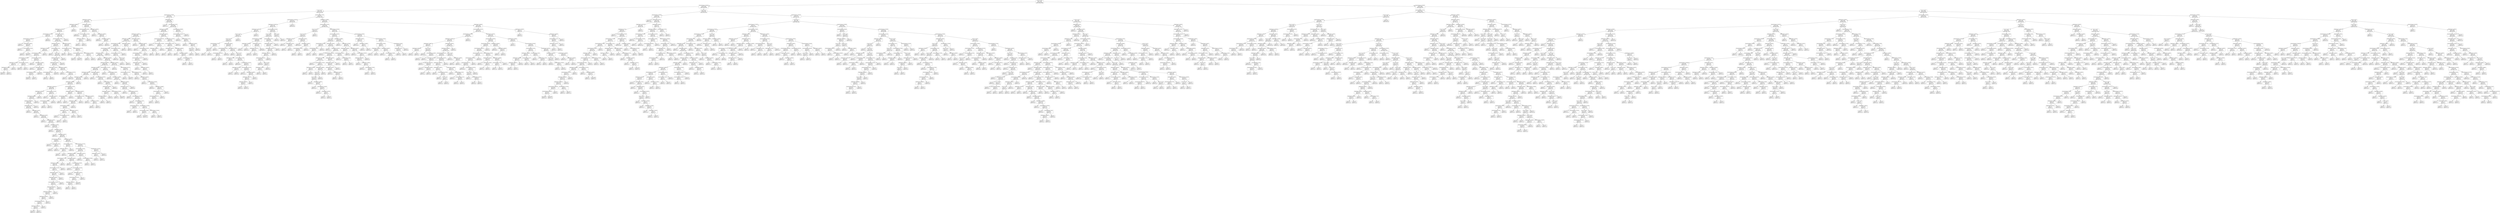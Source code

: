 digraph Tree {
node [shape=box, fontname="helvetica"] ;
edge [fontname="helvetica"] ;
0 [label="tenure <= 16.5\ngini = 0.39\nsamples = 5634\nvalue = [4138, 1496]"] ;
1 [label="MonthlyCharges <= 68.625\ngini = 0.496\nsamples = 2025\nvalue = [1106, 919]"] ;
0 -> 1 [labeldistance=2.5, labelangle=45, headlabel="True"] ;
2 [label="tenure <= 3.5\ngini = 0.415\nsamples = 1114\nvalue = [786, 328]"] ;
1 -> 2 ;
3 [label="MonthlyCharges <= 20.875\ngini = 0.492\nsamples = 484\nvalue = [272, 212]"] ;
2 -> 3 ;
4 [label="TotalCharges <= 3075.5\ngini = 0.399\nsamples = 178\nvalue = [129, 49]"] ;
3 -> 4 ;
5 [label="TotalCharges <= 2989.5\ngini = 0.448\nsamples = 127\nvalue = [84, 43]"] ;
4 -> 5 ;
6 [label="TotalCharges <= 1479.5\ngini = 0.441\nsamples = 125\nvalue = [84, 41]"] ;
5 -> 6 ;
7 [label="MonthlyCharges <= 19.125\ngini = 0.219\nsamples = 16\nvalue = [14, 2]"] ;
6 -> 7 ;
8 [label="MonthlyCharges <= 18.825\ngini = 0.375\nsamples = 8\nvalue = [6, 2]"] ;
7 -> 8 ;
9 [label="gini = 0.0\nsamples = 1\nvalue = [1, 0]"] ;
8 -> 9 ;
10 [label="TotalCharges <= 1409.0\ngini = 0.408\nsamples = 7\nvalue = [5, 2]"] ;
8 -> 10 ;
11 [label="gini = 0.5\nsamples = 2\nvalue = [1, 1]"] ;
10 -> 11 ;
12 [label="MonthlyCharges <= 19.075\ngini = 0.32\nsamples = 5\nvalue = [4, 1]"] ;
10 -> 12 ;
13 [label="gini = 0.0\nsamples = 2\nvalue = [2, 0]"] ;
12 -> 13 ;
14 [label="gini = 0.444\nsamples = 3\nvalue = [2, 1]"] ;
12 -> 14 ;
15 [label="gini = 0.0\nsamples = 8\nvalue = [8, 0]"] ;
7 -> 15 ;
16 [label="TotalCharges <= 2561.0\ngini = 0.46\nsamples = 109\nvalue = [70, 39]"] ;
6 -> 16 ;
17 [label="MonthlyCharges <= 20.275\ngini = 0.471\nsamples = 103\nvalue = [64.0, 39.0]"] ;
16 -> 17 ;
18 [label="TotalCharges <= 1491.5\ngini = 0.486\nsamples = 77\nvalue = [45, 32]"] ;
17 -> 18 ;
19 [label="TotalCharges <= 1489.5\ngini = 0.42\nsamples = 40\nvalue = [28, 12]"] ;
18 -> 19 ;
20 [label="MonthlyCharges <= 19.525\ngini = 0.438\nsamples = 37\nvalue = [25, 12]"] ;
19 -> 20 ;
21 [label="MonthlyCharges <= 19.425\ngini = 0.48\nsamples = 15\nvalue = [9, 6]"] ;
20 -> 21 ;
22 [label="TotalCharges <= 1481.5\ngini = 0.42\nsamples = 10\nvalue = [7, 3]"] ;
21 -> 22 ;
23 [label="TotalCharges <= 1480.5\ngini = 0.49\nsamples = 7\nvalue = [4, 3]"] ;
22 -> 23 ;
24 [label="gini = 0.444\nsamples = 3\nvalue = [2, 1]"] ;
23 -> 24 ;
25 [label="gini = 0.5\nsamples = 4\nvalue = [2, 2]"] ;
23 -> 25 ;
26 [label="gini = 0.0\nsamples = 3\nvalue = [3, 0]"] ;
22 -> 26 ;
27 [label="MonthlyCharges <= 19.475\ngini = 0.48\nsamples = 5\nvalue = [2, 3]"] ;
21 -> 27 ;
28 [label="gini = 0.444\nsamples = 3\nvalue = [1, 2]"] ;
27 -> 28 ;
29 [label="gini = 0.5\nsamples = 2\nvalue = [1, 1]"] ;
27 -> 29 ;
30 [label="MonthlyCharges <= 19.575\ngini = 0.397\nsamples = 22\nvalue = [16, 6]"] ;
20 -> 30 ;
31 [label="gini = 0.0\nsamples = 6\nvalue = [6, 0]"] ;
30 -> 31 ;
32 [label="TotalCharges <= 1486.5\ngini = 0.469\nsamples = 16\nvalue = [10, 6]"] ;
30 -> 32 ;
33 [label="gini = 0.0\nsamples = 2\nvalue = [0, 2]"] ;
32 -> 33 ;
34 [label="TotalCharges <= 1488.5\ngini = 0.408\nsamples = 14\nvalue = [10, 4]"] ;
32 -> 34 ;
35 [label="MonthlyCharges <= 19.675\ngini = 0.444\nsamples = 6\nvalue = [4, 2]"] ;
34 -> 35 ;
36 [label="gini = 0.375\nsamples = 4\nvalue = [3, 1]"] ;
35 -> 36 ;
37 [label="gini = 0.5\nsamples = 2\nvalue = [1, 1]"] ;
35 -> 37 ;
38 [label="gini = 0.375\nsamples = 8\nvalue = [6, 2]"] ;
34 -> 38 ;
39 [label="gini = 0.0\nsamples = 3\nvalue = [3, 0]"] ;
19 -> 39 ;
40 [label="MonthlyCharges <= 19.4\ngini = 0.497\nsamples = 37\nvalue = [17, 20]"] ;
18 -> 40 ;
41 [label="gini = 0.0\nsamples = 1\nvalue = [0, 1]"] ;
40 -> 41 ;
42 [label="tenure <= 1.5\ngini = 0.498\nsamples = 36\nvalue = [17, 19]"] ;
40 -> 42 ;
43 [label="TotalCharges <= 1610.5\ngini = 0.496\nsamples = 35\nvalue = [16, 19]"] ;
42 -> 43 ;
44 [label="TotalCharges <= 1607.5\ngini = 0.491\nsamples = 30\nvalue = [13, 17]"] ;
43 -> 44 ;
45 [label="TotalCharges <= 1550.0\ngini = 0.5\nsamples = 14\nvalue = [7, 7]"] ;
44 -> 45 ;
46 [label="MonthlyCharges <= 19.925\ngini = 0.469\nsamples = 8\nvalue = [3, 5]"] ;
45 -> 46 ;
47 [label="gini = 0.5\nsamples = 6\nvalue = [3, 3]"] ;
46 -> 47 ;
48 [label="gini = 0.0\nsamples = 2\nvalue = [0, 2]"] ;
46 -> 48 ;
49 [label="gini = 0.444\nsamples = 6\nvalue = [4, 2]"] ;
45 -> 49 ;
50 [label="TotalCharges <= 1608.5\ngini = 0.469\nsamples = 16\nvalue = [6, 10]"] ;
44 -> 50 ;
51 [label="gini = 0.0\nsamples = 2\nvalue = [0, 2]"] ;
50 -> 51 ;
52 [label="MonthlyCharges <= 20.175\ngini = 0.49\nsamples = 14\nvalue = [6, 8]"] ;
50 -> 52 ;
53 [label="gini = 0.5\nsamples = 4\nvalue = [2, 2]"] ;
52 -> 53 ;
54 [label="gini = 0.48\nsamples = 10\nvalue = [4, 6]"] ;
52 -> 54 ;
55 [label="gini = 0.48\nsamples = 5\nvalue = [3, 2]"] ;
43 -> 55 ;
56 [label="gini = 0.0\nsamples = 1\nvalue = [1, 0]"] ;
42 -> 56 ;
57 [label="TotalCharges <= 1615.5\ngini = 0.393\nsamples = 26\nvalue = [19, 7]"] ;
17 -> 57 ;
58 [label="MonthlyCharges <= 20.325\ngini = 0.142\nsamples = 13\nvalue = [12, 1]"] ;
57 -> 58 ;
59 [label="gini = 0.32\nsamples = 5\nvalue = [4, 1]"] ;
58 -> 59 ;
60 [label="gini = 0.0\nsamples = 8\nvalue = [8, 0]"] ;
58 -> 60 ;
61 [label="MonthlyCharges <= 20.575\ngini = 0.497\nsamples = 13\nvalue = [7, 6]"] ;
57 -> 61 ;
62 [label="MonthlyCharges <= 20.525\ngini = 0.408\nsamples = 7\nvalue = [2, 5]"] ;
61 -> 62 ;
63 [label="gini = 0.375\nsamples = 4\nvalue = [1, 3]"] ;
62 -> 63 ;
64 [label="gini = 0.444\nsamples = 3\nvalue = [1, 2]"] ;
62 -> 64 ;
65 [label="MonthlyCharges <= 20.825\ngini = 0.278\nsamples = 6\nvalue = [5, 1]"] ;
61 -> 65 ;
66 [label="gini = 0.0\nsamples = 5\nvalue = [5, 0]"] ;
65 -> 66 ;
67 [label="gini = 0.0\nsamples = 1\nvalue = [0, 1]"] ;
65 -> 67 ;
68 [label="gini = 0.0\nsamples = 6\nvalue = [6, 0]"] ;
16 -> 68 ;
69 [label="gini = 0.0\nsamples = 2\nvalue = [0, 2]"] ;
5 -> 69 ;
70 [label="TotalCharges <= 4780.5\ngini = 0.208\nsamples = 51\nvalue = [45, 6]"] ;
4 -> 70 ;
71 [label="MonthlyCharges <= 20.525\ngini = 0.059\nsamples = 33\nvalue = [32, 1]"] ;
70 -> 71 ;
72 [label="gini = 0.0\nsamples = 28\nvalue = [28, 0]"] ;
71 -> 72 ;
73 [label="MonthlyCharges <= 20.625\ngini = 0.32\nsamples = 5\nvalue = [4, 1]"] ;
71 -> 73 ;
74 [label="TotalCharges <= 4501.5\ngini = 0.5\nsamples = 2\nvalue = [1, 1]"] ;
73 -> 74 ;
75 [label="gini = 0.0\nsamples = 1\nvalue = [0, 1]"] ;
74 -> 75 ;
76 [label="gini = 0.0\nsamples = 1\nvalue = [1, 0]"] ;
74 -> 76 ;
77 [label="gini = 0.0\nsamples = 3\nvalue = [3, 0]"] ;
73 -> 77 ;
78 [label="TotalCharges <= 4879.0\ngini = 0.401\nsamples = 18\nvalue = [13, 5]"] ;
70 -> 78 ;
79 [label="gini = 0.0\nsamples = 3\nvalue = [0, 3]"] ;
78 -> 79 ;
80 [label="TotalCharges <= 5091.5\ngini = 0.231\nsamples = 15\nvalue = [13, 2]"] ;
78 -> 80 ;
81 [label="gini = 0.0\nsamples = 8\nvalue = [8, 0]"] ;
80 -> 81 ;
82 [label="TotalCharges <= 5237.5\ngini = 0.408\nsamples = 7\nvalue = [5, 2]"] ;
80 -> 82 ;
83 [label="gini = 0.0\nsamples = 2\nvalue = [0, 2]"] ;
82 -> 83 ;
84 [label="gini = 0.0\nsamples = 5\nvalue = [5, 0]"] ;
82 -> 84 ;
85 [label="TotalCharges <= 30.0\ngini = 0.498\nsamples = 306\nvalue = [143, 163]"] ;
3 -> 85 ;
86 [label="gini = 0.0\nsamples = 7\nvalue = [7, 0]"] ;
85 -> 86 ;
87 [label="MonthlyCharges <= 60.2\ngini = 0.496\nsamples = 299\nvalue = [136, 163]"] ;
85 -> 87 ;
88 [label="TotalCharges <= 6078.5\ngini = 0.493\nsamples = 280\nvalue = [123, 157]"] ;
87 -> 88 ;
89 [label="TotalCharges <= 4566.5\ngini = 0.489\nsamples = 249\nvalue = [106, 143]"] ;
88 -> 89 ;
90 [label="TotalCharges <= 4560.5\ngini = 0.495\nsamples = 224\nvalue = [101.0, 123.0]"] ;
89 -> 90 ;
91 [label="MonthlyCharges <= 54.675\ngini = 0.493\nsamples = 218\nvalue = [96, 122]"] ;
90 -> 91 ;
92 [label="MonthlyCharges <= 54.45\ngini = 0.496\nsamples = 203\nvalue = [93, 110]"] ;
91 -> 92 ;
93 [label="TotalCharges <= 115.5\ngini = 0.495\nsamples = 200\nvalue = [90.0, 110.0]"] ;
92 -> 93 ;
94 [label="gini = 0.0\nsamples = 3\nvalue = [3, 0]"] ;
93 -> 94 ;
95 [label="TotalCharges <= 4226.5\ngini = 0.493\nsamples = 197\nvalue = [87, 110]"] ;
93 -> 95 ;
96 [label="TotalCharges <= 3905.5\ngini = 0.498\nsamples = 172\nvalue = [80.0, 92.0]"] ;
95 -> 96 ;
97 [label="TotalCharges <= 3815.5\ngini = 0.485\nsamples = 143\nvalue = [59, 84]"] ;
96 -> 97 ;
98 [label="TotalCharges <= 3813.5\ngini = 0.496\nsamples = 121\nvalue = [55, 66]"] ;
97 -> 98 ;
99 [label="TotalCharges <= 3780.5\ngini = 0.494\nsamples = 119\nvalue = [53, 66]"] ;
98 -> 99 ;
100 [label="TotalCharges <= 3658.5\ngini = 0.497\nsamples = 115\nvalue = [53, 62]"] ;
99 -> 100 ;
101 [label="TotalCharges <= 2945.5\ngini = 0.486\nsamples = 89\nvalue = [37, 52]"] ;
100 -> 101 ;
102 [label="TotalCharges <= 2593.5\ngini = 0.497\nsamples = 76\nvalue = [35, 41]"] ;
101 -> 102 ;
103 [label="TotalCharges <= 2506.5\ngini = 0.494\nsamples = 74\nvalue = [33, 41]"] ;
102 -> 103 ;
104 [label="TotalCharges <= 2504.5\ngini = 0.498\nsamples = 71\nvalue = [33, 38]"] ;
103 -> 104 ;
105 [label="TotalCharges <= 126.0\ngini = 0.495\nsamples = 69\nvalue = [31, 38]"] ;
104 -> 105 ;
106 [label="gini = 0.0\nsamples = 2\nvalue = [0, 2]"] ;
105 -> 106 ;
107 [label="TotalCharges <= 146.0\ngini = 0.497\nsamples = 67\nvalue = [31, 36]"] ;
105 -> 107 ;
108 [label="gini = 0.0\nsamples = 2\nvalue = [2, 0]"] ;
107 -> 108 ;
109 [label="TotalCharges <= 166.5\ngini = 0.494\nsamples = 65\nvalue = [29, 36]"] ;
107 -> 109 ;
110 [label="gini = 0.0\nsamples = 2\nvalue = [0, 2]"] ;
109 -> 110 ;
111 [label="TotalCharges <= 261.0\ngini = 0.497\nsamples = 63\nvalue = [29, 34]"] ;
109 -> 111 ;
112 [label="gini = 0.0\nsamples = 3\nvalue = [3, 0]"] ;
111 -> 112 ;
113 [label="TotalCharges <= 334.0\ngini = 0.491\nsamples = 60\nvalue = [26, 34]"] ;
111 -> 113 ;
114 [label="gini = 0.0\nsamples = 3\nvalue = [0, 3]"] ;
113 -> 114 ;
115 [label="TotalCharges <= 418.5\ngini = 0.496\nsamples = 57\nvalue = [26, 31]"] ;
113 -> 115 ;
116 [label="gini = 0.0\nsamples = 3\nvalue = [3, 0]"] ;
115 -> 116 ;
117 [label="TotalCharges <= 641.5\ngini = 0.489\nsamples = 54\nvalue = [23, 31]"] ;
115 -> 117 ;
118 [label="MonthlyCharges <= 45.55\ngini = 0.245\nsamples = 7\nvalue = [1, 6]"] ;
117 -> 118 ;
119 [label="gini = 0.0\nsamples = 5\nvalue = [0, 5]"] ;
118 -> 119 ;
120 [label="TotalCharges <= 546.5\ngini = 0.5\nsamples = 2\nvalue = [1, 1]"] ;
118 -> 120 ;
121 [label="gini = 0.0\nsamples = 1\nvalue = [0, 1]"] ;
120 -> 121 ;
122 [label="gini = 0.0\nsamples = 1\nvalue = [1, 0]"] ;
120 -> 122 ;
123 [label="TotalCharges <= 932.0\ngini = 0.498\nsamples = 47\nvalue = [22, 25]"] ;
117 -> 123 ;
124 [label="MonthlyCharges <= 45.4\ngini = 0.278\nsamples = 6\nvalue = [5, 1]"] ;
123 -> 124 ;
125 [label="TotalCharges <= 812.5\ngini = 0.5\nsamples = 2\nvalue = [1, 1]"] ;
124 -> 125 ;
126 [label="gini = 0.0\nsamples = 1\nvalue = [0, 1]"] ;
125 -> 126 ;
127 [label="gini = 0.0\nsamples = 1\nvalue = [1, 0]"] ;
125 -> 127 ;
128 [label="gini = 0.0\nsamples = 4\nvalue = [4, 0]"] ;
124 -> 128 ;
129 [label="MonthlyCharges <= 27.775\ngini = 0.485\nsamples = 41\nvalue = [17, 24]"] ;
123 -> 129 ;
130 [label="MonthlyCharges <= 25.35\ngini = 0.496\nsamples = 35\nvalue = [16, 19]"] ;
129 -> 130 ;
131 [label="TotalCharges <= 2043.0\ngini = 0.487\nsamples = 31\nvalue = [13, 18]"] ;
130 -> 131 ;
132 [label="MonthlyCharges <= 24.65\ngini = 0.5\nsamples = 18\nvalue = [9, 9]"] ;
131 -> 132 ;
133 [label="TotalCharges <= 2039.5\ngini = 0.492\nsamples = 16\nvalue = [7, 9]"] ;
132 -> 133 ;
134 [label="MonthlyCharges <= 24.325\ngini = 0.5\nsamples = 14\nvalue = [7, 7]"] ;
133 -> 134 ;
135 [label="TotalCharges <= 2037.5\ngini = 0.486\nsamples = 12\nvalue = [5, 7]"] ;
134 -> 135 ;
136 [label="TotalCharges <= 2036.5\ngini = 0.496\nsamples = 11\nvalue = [5, 6]"] ;
135 -> 136 ;
137 [label="MonthlyCharges <= 24.025\ngini = 0.48\nsamples = 10\nvalue = [4, 6]"] ;
136 -> 137 ;
138 [label="TotalCharges <= 1987.5\ngini = 0.494\nsamples = 9\nvalue = [4, 5]"] ;
137 -> 138 ;
139 [label="TotalCharges <= 1834.5\ngini = 0.469\nsamples = 8\nvalue = [3, 5]"] ;
138 -> 139 ;
140 [label="TotalCharges <= 1728.5\ngini = 0.49\nsamples = 7\nvalue = [3, 4]"] ;
139 -> 140 ;
141 [label="MonthlyCharges <= 20.975\ngini = 0.444\nsamples = 6\nvalue = [2, 4]"] ;
140 -> 141 ;
142 [label="TotalCharges <= 1624.5\ngini = 0.48\nsamples = 5\nvalue = [2, 3]"] ;
141 -> 142 ;
143 [label="gini = 0.444\nsamples = 3\nvalue = [1, 2]"] ;
142 -> 143 ;
144 [label="gini = 0.5\nsamples = 2\nvalue = [1, 1]"] ;
142 -> 144 ;
145 [label="gini = 0.0\nsamples = 1\nvalue = [0, 1]"] ;
141 -> 145 ;
146 [label="gini = 0.0\nsamples = 1\nvalue = [1, 0]"] ;
140 -> 146 ;
147 [label="gini = 0.0\nsamples = 1\nvalue = [0, 1]"] ;
139 -> 147 ;
148 [label="gini = 0.0\nsamples = 1\nvalue = [1, 0]"] ;
138 -> 148 ;
149 [label="gini = 0.0\nsamples = 1\nvalue = [0, 1]"] ;
137 -> 149 ;
150 [label="gini = 0.0\nsamples = 1\nvalue = [1, 0]"] ;
136 -> 150 ;
151 [label="gini = 0.0\nsamples = 1\nvalue = [0, 1]"] ;
135 -> 151 ;
152 [label="gini = 0.0\nsamples = 2\nvalue = [2, 0]"] ;
134 -> 152 ;
153 [label="gini = 0.0\nsamples = 2\nvalue = [0, 2]"] ;
133 -> 153 ;
154 [label="gini = 0.0\nsamples = 2\nvalue = [2, 0]"] ;
132 -> 154 ;
155 [label="TotalCharges <= 2095.5\ngini = 0.426\nsamples = 13\nvalue = [4, 9]"] ;
131 -> 155 ;
156 [label="gini = 0.0\nsamples = 2\nvalue = [0, 2]"] ;
155 -> 156 ;
157 [label="MonthlyCharges <= 25.025\ngini = 0.463\nsamples = 11\nvalue = [4, 7]"] ;
155 -> 157 ;
158 [label="gini = 0.0\nsamples = 1\nvalue = [1, 0]"] ;
157 -> 158 ;
159 [label="MonthlyCharges <= 25.125\ngini = 0.42\nsamples = 10\nvalue = [3, 7]"] ;
157 -> 159 ;
160 [label="gini = 0.0\nsamples = 3\nvalue = [0, 3]"] ;
159 -> 160 ;
161 [label="TotalCharges <= 2152.5\ngini = 0.49\nsamples = 7\nvalue = [3, 4]"] ;
159 -> 161 ;
162 [label="MonthlyCharges <= 25.225\ngini = 0.5\nsamples = 6\nvalue = [3, 3]"] ;
161 -> 162 ;
163 [label="TotalCharges <= 2150.5\ngini = 0.444\nsamples = 3\nvalue = [1, 2]"] ;
162 -> 163 ;
164 [label="gini = 0.5\nsamples = 2\nvalue = [1, 1]"] ;
163 -> 164 ;
165 [label="gini = 0.0\nsamples = 1\nvalue = [0, 1]"] ;
163 -> 165 ;
166 [label="gini = 0.444\nsamples = 3\nvalue = [2, 1]"] ;
162 -> 166 ;
167 [label="gini = 0.0\nsamples = 1\nvalue = [0, 1]"] ;
161 -> 167 ;
168 [label="TotalCharges <= 2157.0\ngini = 0.375\nsamples = 4\nvalue = [3, 1]"] ;
130 -> 168 ;
169 [label="gini = 0.0\nsamples = 2\nvalue = [2, 0]"] ;
168 -> 169 ;
170 [label="MonthlyCharges <= 25.825\ngini = 0.5\nsamples = 2\nvalue = [1, 1]"] ;
168 -> 170 ;
171 [label="gini = 0.0\nsamples = 1\nvalue = [0, 1]"] ;
170 -> 171 ;
172 [label="gini = 0.0\nsamples = 1\nvalue = [1, 0]"] ;
170 -> 172 ;
173 [label="TotalCharges <= 1113.0\ngini = 0.278\nsamples = 6\nvalue = [1, 5]"] ;
129 -> 173 ;
174 [label="TotalCharges <= 1022.0\ngini = 0.5\nsamples = 2\nvalue = [1, 1]"] ;
173 -> 174 ;
175 [label="gini = 0.0\nsamples = 1\nvalue = [0, 1]"] ;
174 -> 175 ;
176 [label="gini = 0.0\nsamples = 1\nvalue = [1, 0]"] ;
174 -> 176 ;
177 [label="gini = 0.0\nsamples = 4\nvalue = [0, 4]"] ;
173 -> 177 ;
178 [label="gini = 0.0\nsamples = 2\nvalue = [2, 0]"] ;
104 -> 178 ;
179 [label="gini = 0.0\nsamples = 3\nvalue = [0, 3]"] ;
103 -> 179 ;
180 [label="gini = 0.0\nsamples = 2\nvalue = [2, 0]"] ;
102 -> 180 ;
181 [label="MonthlyCharges <= 24.325\ngini = 0.26\nsamples = 13\nvalue = [2, 11]"] ;
101 -> 181 ;
182 [label="gini = 0.0\nsamples = 1\nvalue = [1, 0]"] ;
181 -> 182 ;
183 [label="TotalCharges <= 3074.5\ngini = 0.153\nsamples = 12\nvalue = [1, 11]"] ;
181 -> 183 ;
184 [label="MonthlyCharges <= 35.825\ngini = 0.278\nsamples = 6\nvalue = [1, 5]"] ;
183 -> 184 ;
185 [label="gini = 0.0\nsamples = 4\nvalue = [0, 4]"] ;
184 -> 185 ;
186 [label="gini = 0.5\nsamples = 2\nvalue = [1, 1]"] ;
184 -> 186 ;
187 [label="gini = 0.0\nsamples = 6\nvalue = [0, 6]"] ;
183 -> 187 ;
188 [label="MonthlyCharges <= 44.075\ngini = 0.473\nsamples = 26\nvalue = [16, 10]"] ;
100 -> 188 ;
189 [label="TotalCharges <= 3697.5\ngini = 0.198\nsamples = 9\nvalue = [8, 1]"] ;
188 -> 189 ;
190 [label="MonthlyCharges <= 43.9\ngini = 0.375\nsamples = 4\nvalue = [3, 1]"] ;
189 -> 190 ;
191 [label="gini = 0.0\nsamples = 2\nvalue = [2, 0]"] ;
190 -> 191 ;
192 [label="gini = 0.5\nsamples = 2\nvalue = [1, 1]"] ;
190 -> 192 ;
193 [label="gini = 0.0\nsamples = 5\nvalue = [5, 0]"] ;
189 -> 193 ;
194 [label="TotalCharges <= 3746.5\ngini = 0.498\nsamples = 17\nvalue = [8, 9]"] ;
188 -> 194 ;
195 [label="MonthlyCharges <= 44.625\ngini = 0.473\nsamples = 13\nvalue = [5, 8]"] ;
194 -> 195 ;
196 [label="TotalCharges <= 3742.5\ngini = 0.496\nsamples = 11\nvalue = [5, 6]"] ;
195 -> 196 ;
197 [label="MonthlyCharges <= 44.325\ngini = 0.444\nsamples = 9\nvalue = [3, 6]"] ;
196 -> 197 ;
198 [label="TotalCharges <= 3736.5\ngini = 0.5\nsamples = 4\nvalue = [2, 2]"] ;
197 -> 198 ;
199 [label="gini = 0.0\nsamples = 1\nvalue = [0, 1]"] ;
198 -> 199 ;
200 [label="MonthlyCharges <= 44.225\ngini = 0.444\nsamples = 3\nvalue = [2, 1]"] ;
198 -> 200 ;
201 [label="gini = 0.5\nsamples = 2\nvalue = [1, 1]"] ;
200 -> 201 ;
202 [label="gini = 0.0\nsamples = 1\nvalue = [1, 0]"] ;
200 -> 202 ;
203 [label="TotalCharges <= 3741.5\ngini = 0.32\nsamples = 5\nvalue = [1, 4]"] ;
197 -> 203 ;
204 [label="gini = 0.0\nsamples = 3\nvalue = [0, 3]"] ;
203 -> 204 ;
205 [label="gini = 0.5\nsamples = 2\nvalue = [1, 1]"] ;
203 -> 205 ;
206 [label="gini = 0.0\nsamples = 2\nvalue = [2, 0]"] ;
196 -> 206 ;
207 [label="gini = 0.0\nsamples = 2\nvalue = [0, 2]"] ;
195 -> 207 ;
208 [label="TotalCharges <= 3748.0\ngini = 0.375\nsamples = 4\nvalue = [3, 1]"] ;
194 -> 208 ;
209 [label="gini = 0.0\nsamples = 2\nvalue = [2, 0]"] ;
208 -> 209 ;
210 [label="TotalCharges <= 3749.5\ngini = 0.5\nsamples = 2\nvalue = [1, 1]"] ;
208 -> 210 ;
211 [label="gini = 0.0\nsamples = 1\nvalue = [0, 1]"] ;
210 -> 211 ;
212 [label="gini = 0.0\nsamples = 1\nvalue = [1, 0]"] ;
210 -> 212 ;
213 [label="gini = 0.0\nsamples = 4\nvalue = [0, 4]"] ;
99 -> 213 ;
214 [label="gini = 0.0\nsamples = 2\nvalue = [2, 0]"] ;
98 -> 214 ;
215 [label="TotalCharges <= 3816.5\ngini = 0.298\nsamples = 22\nvalue = [4, 18]"] ;
97 -> 215 ;
216 [label="gini = 0.0\nsamples = 4\nvalue = [0, 4]"] ;
215 -> 216 ;
217 [label="MonthlyCharges <= 45.375\ngini = 0.346\nsamples = 18\nvalue = [4, 14]"] ;
215 -> 217 ;
218 [label="gini = 0.0\nsamples = 1\nvalue = [1, 0]"] ;
217 -> 218 ;
219 [label="MonthlyCharges <= 45.9\ngini = 0.291\nsamples = 17\nvalue = [3, 14]"] ;
217 -> 219 ;
220 [label="TotalCharges <= 3823.5\ngini = 0.355\nsamples = 13\nvalue = [3, 10]"] ;
219 -> 220 ;
221 [label="TotalCharges <= 3820.5\ngini = 0.219\nsamples = 8\nvalue = [1, 7]"] ;
220 -> 221 ;
222 [label="TotalCharges <= 3819.0\ngini = 0.444\nsamples = 3\nvalue = [1, 2]"] ;
221 -> 222 ;
223 [label="gini = 0.0\nsamples = 1\nvalue = [0, 1]"] ;
222 -> 223 ;
224 [label="gini = 0.5\nsamples = 2\nvalue = [1, 1]"] ;
222 -> 224 ;
225 [label="gini = 0.0\nsamples = 5\nvalue = [0, 5]"] ;
221 -> 225 ;
226 [label="MonthlyCharges <= 45.825\ngini = 0.48\nsamples = 5\nvalue = [2, 3]"] ;
220 -> 226 ;
227 [label="gini = 0.5\nsamples = 2\nvalue = [1, 1]"] ;
226 -> 227 ;
228 [label="gini = 0.444\nsamples = 3\nvalue = [1, 2]"] ;
226 -> 228 ;
229 [label="gini = 0.0\nsamples = 4\nvalue = [0, 4]"] ;
219 -> 229 ;
230 [label="MonthlyCharges <= 24.475\ngini = 0.4\nsamples = 29\nvalue = [21, 8]"] ;
96 -> 230 ;
231 [label="gini = 0.0\nsamples = 1\nvalue = [0, 1]"] ;
230 -> 231 ;
232 [label="MonthlyCharges <= 48.85\ngini = 0.375\nsamples = 28\nvalue = [21, 7]"] ;
230 -> 232 ;
233 [label="gini = 0.0\nsamples = 6\nvalue = [6, 0]"] ;
232 -> 233 ;
234 [label="TotalCharges <= 4095.0\ngini = 0.434\nsamples = 22\nvalue = [15.0, 7.0]"] ;
232 -> 234 ;
235 [label="gini = 0.0\nsamples = 1\nvalue = [0, 1]"] ;
234 -> 235 ;
236 [label="TotalCharges <= 4225.5\ngini = 0.408\nsamples = 21\nvalue = [15, 6]"] ;
234 -> 236 ;
237 [label="TotalCharges <= 4137.5\ngini = 0.444\nsamples = 18\nvalue = [12, 6]"] ;
236 -> 237 ;
238 [label="gini = 0.0\nsamples = 2\nvalue = [2, 0]"] ;
237 -> 238 ;
239 [label="MonthlyCharges <= 49.275\ngini = 0.469\nsamples = 16\nvalue = [10, 6]"] ;
237 -> 239 ;
240 [label="gini = 0.0\nsamples = 1\nvalue = [0, 1]"] ;
239 -> 240 ;
241 [label="MonthlyCharges <= 49.525\ngini = 0.444\nsamples = 15\nvalue = [10, 5]"] ;
239 -> 241 ;
242 [label="gini = 0.0\nsamples = 2\nvalue = [2, 0]"] ;
241 -> 242 ;
243 [label="MonthlyCharges <= 49.7\ngini = 0.473\nsamples = 13\nvalue = [8, 5]"] ;
241 -> 243 ;
244 [label="MonthlyCharges <= 49.6\ngini = 0.444\nsamples = 3\nvalue = [1, 2]"] ;
243 -> 244 ;
245 [label="gini = 0.5\nsamples = 2\nvalue = [1, 1]"] ;
244 -> 245 ;
246 [label="gini = 0.0\nsamples = 1\nvalue = [0, 1]"] ;
244 -> 246 ;
247 [label="MonthlyCharges <= 49.925\ngini = 0.42\nsamples = 10\nvalue = [7, 3]"] ;
243 -> 247 ;
248 [label="MonthlyCharges <= 49.85\ngini = 0.278\nsamples = 6\nvalue = [5, 1]"] ;
247 -> 248 ;
249 [label="gini = 0.0\nsamples = 2\nvalue = [2, 0]"] ;
248 -> 249 ;
250 [label="gini = 0.375\nsamples = 4\nvalue = [3, 1]"] ;
248 -> 250 ;
251 [label="MonthlyCharges <= 50.025\ngini = 0.5\nsamples = 4\nvalue = [2, 2]"] ;
247 -> 251 ;
252 [label="gini = 0.5\nsamples = 2\nvalue = [1, 1]"] ;
251 -> 252 ;
253 [label="gini = 0.5\nsamples = 2\nvalue = [1, 1]"] ;
251 -> 253 ;
254 [label="gini = 0.0\nsamples = 3\nvalue = [3, 0]"] ;
236 -> 254 ;
255 [label="TotalCharges <= 4232.0\ngini = 0.403\nsamples = 25\nvalue = [7.0, 18.0]"] ;
95 -> 255 ;
256 [label="gini = 0.0\nsamples = 8\nvalue = [0, 8]"] ;
255 -> 256 ;
257 [label="MonthlyCharges <= 50.775\ngini = 0.484\nsamples = 17\nvalue = [7, 10]"] ;
255 -> 257 ;
258 [label="MonthlyCharges <= 50.725\ngini = 0.32\nsamples = 5\nvalue = [4, 1]"] ;
257 -> 258 ;
259 [label="gini = 0.0\nsamples = 2\nvalue = [2, 0]"] ;
258 -> 259 ;
260 [label="gini = 0.444\nsamples = 3\nvalue = [2, 1]"] ;
258 -> 260 ;
261 [label="MonthlyCharges <= 51.05\ngini = 0.375\nsamples = 12\nvalue = [3, 9]"] ;
257 -> 261 ;
262 [label="gini = 0.0\nsamples = 3\nvalue = [0, 3]"] ;
261 -> 262 ;
263 [label="TotalCharges <= 4301.5\ngini = 0.444\nsamples = 9\nvalue = [3, 6]"] ;
261 -> 263 ;
264 [label="gini = 0.0\nsamples = 1\nvalue = [1, 0]"] ;
263 -> 264 ;
265 [label="MonthlyCharges <= 53.525\ngini = 0.375\nsamples = 8\nvalue = [2, 6]"] ;
263 -> 265 ;
266 [label="gini = 0.0\nsamples = 3\nvalue = [0, 3]"] ;
265 -> 266 ;
267 [label="TotalCharges <= 4486.5\ngini = 0.48\nsamples = 5\nvalue = [2, 3]"] ;
265 -> 267 ;
268 [label="MonthlyCharges <= 54.125\ngini = 0.5\nsamples = 4\nvalue = [2, 2]"] ;
267 -> 268 ;
269 [label="MonthlyCharges <= 53.75\ngini = 0.444\nsamples = 3\nvalue = [1, 2]"] ;
268 -> 269 ;
270 [label="gini = 0.5\nsamples = 2\nvalue = [1, 1]"] ;
269 -> 270 ;
271 [label="gini = 0.0\nsamples = 1\nvalue = [0, 1]"] ;
269 -> 271 ;
272 [label="gini = 0.0\nsamples = 1\nvalue = [1, 0]"] ;
268 -> 272 ;
273 [label="gini = 0.0\nsamples = 1\nvalue = [0, 1]"] ;
267 -> 273 ;
274 [label="gini = 0.0\nsamples = 3\nvalue = [3, 0]"] ;
92 -> 274 ;
275 [label="MonthlyCharges <= 56.35\ngini = 0.32\nsamples = 15\nvalue = [3, 12]"] ;
91 -> 275 ;
276 [label="MonthlyCharges <= 55.25\ngini = 0.142\nsamples = 13\nvalue = [1, 12]"] ;
275 -> 276 ;
277 [label="gini = 0.0\nsamples = 10\nvalue = [0, 10]"] ;
276 -> 277 ;
278 [label="tenure <= 2.5\ngini = 0.444\nsamples = 3\nvalue = [1, 2]"] ;
276 -> 278 ;
279 [label="gini = 0.0\nsamples = 1\nvalue = [1, 0]"] ;
278 -> 279 ;
280 [label="gini = 0.0\nsamples = 2\nvalue = [0, 2]"] ;
278 -> 280 ;
281 [label="gini = 0.0\nsamples = 2\nvalue = [2, 0]"] ;
275 -> 281 ;
282 [label="TotalCharges <= 4565.5\ngini = 0.278\nsamples = 6\nvalue = [5, 1]"] ;
90 -> 282 ;
283 [label="gini = 0.0\nsamples = 4\nvalue = [4, 0]"] ;
282 -> 283 ;
284 [label="gini = 0.5\nsamples = 2\nvalue = [1, 1]"] ;
282 -> 284 ;
285 [label="TotalCharges <= 4843.0\ngini = 0.32\nsamples = 25\nvalue = [5, 20]"] ;
89 -> 285 ;
286 [label="gini = 0.0\nsamples = 6\nvalue = [0, 6]"] ;
285 -> 286 ;
287 [label="TotalCharges <= 4877.5\ngini = 0.388\nsamples = 19\nvalue = [5, 14]"] ;
285 -> 287 ;
288 [label="gini = 0.0\nsamples = 1\nvalue = [1, 0]"] ;
287 -> 288 ;
289 [label="MonthlyCharges <= 45.625\ngini = 0.346\nsamples = 18\nvalue = [4, 14]"] ;
287 -> 289 ;
290 [label="MonthlyCharges <= 44.95\ngini = 0.408\nsamples = 14\nvalue = [4, 10]"] ;
289 -> 290 ;
291 [label="MonthlyCharges <= 32.475\ngini = 0.278\nsamples = 12\nvalue = [2, 10]"] ;
290 -> 291 ;
292 [label="TotalCharges <= 5179.0\ngini = 0.444\nsamples = 6\nvalue = [2, 4]"] ;
291 -> 292 ;
293 [label="gini = 0.0\nsamples = 1\nvalue = [1, 0]"] ;
292 -> 293 ;
294 [label="TotalCharges <= 5970.0\ngini = 0.32\nsamples = 5\nvalue = [1, 4]"] ;
292 -> 294 ;
295 [label="gini = 0.0\nsamples = 4\nvalue = [0, 4]"] ;
294 -> 295 ;
296 [label="gini = 0.0\nsamples = 1\nvalue = [1, 0]"] ;
294 -> 296 ;
297 [label="gini = 0.0\nsamples = 6\nvalue = [0, 6]"] ;
291 -> 297 ;
298 [label="gini = 0.0\nsamples = 2\nvalue = [2, 0]"] ;
290 -> 298 ;
299 [label="gini = 0.0\nsamples = 4\nvalue = [0, 4]"] ;
289 -> 299 ;
300 [label="TotalCharges <= 6322.0\ngini = 0.495\nsamples = 31\nvalue = [17, 14]"] ;
88 -> 300 ;
301 [label="MonthlyCharges <= 44.725\ngini = 0.355\nsamples = 13\nvalue = [10, 3]"] ;
300 -> 301 ;
302 [label="gini = 0.0\nsamples = 7\nvalue = [7, 0]"] ;
301 -> 302 ;
303 [label="MonthlyCharges <= 45.975\ngini = 0.5\nsamples = 6\nvalue = [3, 3]"] ;
301 -> 303 ;
304 [label="TotalCharges <= 6302.0\ngini = 0.375\nsamples = 4\nvalue = [1, 3]"] ;
303 -> 304 ;
305 [label="gini = 0.0\nsamples = 3\nvalue = [0, 3]"] ;
304 -> 305 ;
306 [label="gini = 0.0\nsamples = 1\nvalue = [1, 0]"] ;
304 -> 306 ;
307 [label="gini = 0.0\nsamples = 2\nvalue = [2, 0]"] ;
303 -> 307 ;
308 [label="MonthlyCharges <= 49.775\ngini = 0.475\nsamples = 18\nvalue = [7, 11]"] ;
300 -> 308 ;
309 [label="MonthlyCharges <= 30.45\ngini = 0.43\nsamples = 16\nvalue = [5, 11]"] ;
308 -> 309 ;
310 [label="TotalCharges <= 6357.0\ngini = 0.375\nsamples = 4\nvalue = [3, 1]"] ;
309 -> 310 ;
311 [label="gini = 0.0\nsamples = 1\nvalue = [0, 1]"] ;
310 -> 311 ;
312 [label="gini = 0.0\nsamples = 3\nvalue = [3, 0]"] ;
310 -> 312 ;
313 [label="TotalCharges <= 6356.0\ngini = 0.278\nsamples = 12\nvalue = [2, 10]"] ;
309 -> 313 ;
314 [label="gini = 0.0\nsamples = 3\nvalue = [0, 3]"] ;
313 -> 314 ;
315 [label="TotalCharges <= 6369.5\ngini = 0.346\nsamples = 9\nvalue = [2, 7]"] ;
313 -> 315 ;
316 [label="gini = 0.0\nsamples = 1\nvalue = [1, 0]"] ;
315 -> 316 ;
317 [label="MonthlyCharges <= 47.2\ngini = 0.219\nsamples = 8\nvalue = [1, 7]"] ;
315 -> 317 ;
318 [label="gini = 0.0\nsamples = 7\nvalue = [0, 7]"] ;
317 -> 318 ;
319 [label="gini = 0.0\nsamples = 1\nvalue = [1, 0]"] ;
317 -> 319 ;
320 [label="gini = 0.0\nsamples = 2\nvalue = [2, 0]"] ;
308 -> 320 ;
321 [label="MonthlyCharges <= 65.825\ngini = 0.432\nsamples = 19\nvalue = [13, 6]"] ;
87 -> 321 ;
322 [label="MonthlyCharges <= 61.625\ngini = 0.305\nsamples = 16\nvalue = [13, 3]"] ;
321 -> 322 ;
323 [label="gini = 0.0\nsamples = 6\nvalue = [6, 0]"] ;
322 -> 323 ;
324 [label="MonthlyCharges <= 62.1\ngini = 0.42\nsamples = 10\nvalue = [7, 3]"] ;
322 -> 324 ;
325 [label="gini = 0.0\nsamples = 2\nvalue = [0, 2]"] ;
324 -> 325 ;
326 [label="TotalCharges <= 1118.0\ngini = 0.219\nsamples = 8\nvalue = [7, 1]"] ;
324 -> 326 ;
327 [label="tenure <= 2.5\ngini = 0.444\nsamples = 3\nvalue = [2, 1]"] ;
326 -> 327 ;
328 [label="gini = 0.0\nsamples = 2\nvalue = [2, 0]"] ;
327 -> 328 ;
329 [label="gini = 0.0\nsamples = 1\nvalue = [0, 1]"] ;
327 -> 329 ;
330 [label="gini = 0.0\nsamples = 5\nvalue = [5, 0]"] ;
326 -> 330 ;
331 [label="gini = 0.0\nsamples = 3\nvalue = [0, 3]"] ;
321 -> 331 ;
332 [label="MonthlyCharges <= 20.9\ngini = 0.3\nsamples = 630\nvalue = [514.0, 116.0]"] ;
2 -> 332 ;
333 [label="MonthlyCharges <= 20.375\ngini = 0.147\nsamples = 238\nvalue = [219, 19]"] ;
332 -> 333 ;
334 [label="TotalCharges <= 1422.0\ngini = 0.175\nsamples = 196\nvalue = [177, 19]"] ;
333 -> 334 ;
335 [label="TotalCharges <= 1414.0\ngini = 0.259\nsamples = 72\nvalue = [61, 11]"] ;
334 -> 335 ;
336 [label="tenure <= 10.5\ngini = 0.242\nsamples = 71\nvalue = [61, 10]"] ;
335 -> 336 ;
337 [label="tenure <= 5.5\ngini = 0.224\nsamples = 70\nvalue = [61, 9]"] ;
336 -> 337 ;
338 [label="MonthlyCharges <= 19.9\ngini = 0.408\nsamples = 7\nvalue = [5, 2]"] ;
337 -> 338 ;
339 [label="tenure <= 4.5\ngini = 0.444\nsamples = 3\nvalue = [1, 2]"] ;
338 -> 339 ;
340 [label="gini = 0.0\nsamples = 1\nvalue = [1, 0]"] ;
339 -> 340 ;
341 [label="gini = 0.0\nsamples = 2\nvalue = [0, 2]"] ;
339 -> 341 ;
342 [label="gini = 0.0\nsamples = 4\nvalue = [4, 0]"] ;
338 -> 342 ;
343 [label="TotalCharges <= 660.5\ngini = 0.198\nsamples = 63\nvalue = [56, 7]"] ;
337 -> 343 ;
344 [label="MonthlyCharges <= 19.35\ngini = 0.095\nsamples = 20\nvalue = [19, 1]"] ;
343 -> 344 ;
345 [label="MonthlyCharges <= 19.125\ngini = 0.375\nsamples = 4\nvalue = [3, 1]"] ;
344 -> 345 ;
346 [label="gini = 0.0\nsamples = 3\nvalue = [3, 0]"] ;
345 -> 346 ;
347 [label="gini = 0.0\nsamples = 1\nvalue = [0, 1]"] ;
345 -> 347 ;
348 [label="gini = 0.0\nsamples = 16\nvalue = [16, 0]"] ;
344 -> 348 ;
349 [label="TotalCharges <= 676.5\ngini = 0.24\nsamples = 43\nvalue = [37, 6]"] ;
343 -> 349 ;
350 [label="gini = 0.0\nsamples = 1\nvalue = [0, 1]"] ;
349 -> 350 ;
351 [label="tenure <= 6.5\ngini = 0.21\nsamples = 42\nvalue = [37, 5]"] ;
349 -> 351 ;
352 [label="TotalCharges <= 766.5\ngini = 0.5\nsamples = 2\nvalue = [1, 1]"] ;
351 -> 352 ;
353 [label="gini = 0.0\nsamples = 1\nvalue = [1, 0]"] ;
352 -> 353 ;
354 [label="gini = 0.0\nsamples = 1\nvalue = [0, 1]"] ;
352 -> 354 ;
355 [label="MonthlyCharges <= 19.6\ngini = 0.18\nsamples = 40\nvalue = [36, 4]"] ;
351 -> 355 ;
356 [label="gini = 0.0\nsamples = 13\nvalue = [13, 0]"] ;
355 -> 356 ;
357 [label="MonthlyCharges <= 19.775\ngini = 0.252\nsamples = 27\nvalue = [23, 4]"] ;
355 -> 357 ;
358 [label="TotalCharges <= 1142.5\ngini = 0.48\nsamples = 5\nvalue = [3, 2]"] ;
357 -> 358 ;
359 [label="gini = 0.0\nsamples = 2\nvalue = [0, 2]"] ;
358 -> 359 ;
360 [label="gini = 0.0\nsamples = 3\nvalue = [3, 0]"] ;
358 -> 360 ;
361 [label="MonthlyCharges <= 20.125\ngini = 0.165\nsamples = 22\nvalue = [20, 2]"] ;
357 -> 361 ;
362 [label="gini = 0.0\nsamples = 11\nvalue = [11, 0]"] ;
361 -> 362 ;
363 [label="TotalCharges <= 1296.5\ngini = 0.298\nsamples = 11\nvalue = [9, 2]"] ;
361 -> 363 ;
364 [label="TotalCharges <= 1017.0\ngini = 0.18\nsamples = 10\nvalue = [9, 1]"] ;
363 -> 364 ;
365 [label="TotalCharges <= 954.5\ngini = 0.444\nsamples = 3\nvalue = [2, 1]"] ;
364 -> 365 ;
366 [label="gini = 0.0\nsamples = 2\nvalue = [2, 0]"] ;
365 -> 366 ;
367 [label="gini = 0.0\nsamples = 1\nvalue = [0, 1]"] ;
365 -> 367 ;
368 [label="gini = 0.0\nsamples = 7\nvalue = [7, 0]"] ;
364 -> 368 ;
369 [label="gini = 0.0\nsamples = 1\nvalue = [0, 1]"] ;
363 -> 369 ;
370 [label="gini = 0.0\nsamples = 1\nvalue = [0, 1]"] ;
336 -> 370 ;
371 [label="gini = 0.0\nsamples = 1\nvalue = [0, 1]"] ;
335 -> 371 ;
372 [label="MonthlyCharges <= 20.325\ngini = 0.121\nsamples = 124\nvalue = [116, 8]"] ;
334 -> 372 ;
373 [label="tenure <= 14.5\ngini = 0.097\nsamples = 118\nvalue = [112, 6]"] ;
372 -> 373 ;
374 [label="MonthlyCharges <= 19.025\ngini = 0.043\nsamples = 90\nvalue = [88, 2]"] ;
373 -> 374 ;
375 [label="TotalCharges <= 2084.5\ngini = 0.32\nsamples = 5\nvalue = [4, 1]"] ;
374 -> 375 ;
376 [label="gini = 0.0\nsamples = 1\nvalue = [0, 1]"] ;
375 -> 376 ;
377 [label="gini = 0.0\nsamples = 4\nvalue = [4, 0]"] ;
375 -> 377 ;
378 [label="TotalCharges <= 1767.5\ngini = 0.023\nsamples = 85\nvalue = [84, 1]"] ;
374 -> 378 ;
379 [label="TotalCharges <= 1754.0\ngini = 0.117\nsamples = 16\nvalue = [15, 1]"] ;
378 -> 379 ;
380 [label="gini = 0.0\nsamples = 15\nvalue = [15, 0]"] ;
379 -> 380 ;
381 [label="gini = 0.0\nsamples = 1\nvalue = [0, 1]"] ;
379 -> 381 ;
382 [label="gini = 0.0\nsamples = 69\nvalue = [69, 0]"] ;
378 -> 382 ;
383 [label="MonthlyCharges <= 20.2\ngini = 0.245\nsamples = 28\nvalue = [24, 4]"] ;
373 -> 383 ;
384 [label="TotalCharges <= 2958.5\ngini = 0.198\nsamples = 27\nvalue = [24, 3]"] ;
383 -> 384 ;
385 [label="TotalCharges <= 2575.5\ngini = 0.142\nsamples = 26\nvalue = [24, 2]"] ;
384 -> 385 ;
386 [label="TotalCharges <= 2560.0\ngini = 0.26\nsamples = 13\nvalue = [11, 2]"] ;
385 -> 386 ;
387 [label="MonthlyCharges <= 19.9\ngini = 0.153\nsamples = 12\nvalue = [11, 1]"] ;
386 -> 387 ;
388 [label="gini = 0.0\nsamples = 8\nvalue = [8, 0]"] ;
387 -> 388 ;
389 [label="tenure <= 15.5\ngini = 0.375\nsamples = 4\nvalue = [3, 1]"] ;
387 -> 389 ;
390 [label="TotalCharges <= 2471.5\ngini = 0.5\nsamples = 2\nvalue = [1, 1]"] ;
389 -> 390 ;
391 [label="gini = 0.0\nsamples = 1\nvalue = [1, 0]"] ;
390 -> 391 ;
392 [label="gini = 0.0\nsamples = 1\nvalue = [0, 1]"] ;
390 -> 392 ;
393 [label="gini = 0.0\nsamples = 2\nvalue = [2, 0]"] ;
389 -> 393 ;
394 [label="gini = 0.0\nsamples = 1\nvalue = [0, 1]"] ;
386 -> 394 ;
395 [label="gini = 0.0\nsamples = 13\nvalue = [13, 0]"] ;
385 -> 395 ;
396 [label="gini = 0.0\nsamples = 1\nvalue = [0, 1]"] ;
384 -> 396 ;
397 [label="gini = 0.0\nsamples = 1\nvalue = [0, 1]"] ;
383 -> 397 ;
398 [label="tenure <= 4.5\ngini = 0.444\nsamples = 6\nvalue = [4, 2]"] ;
372 -> 398 ;
399 [label="gini = 0.0\nsamples = 2\nvalue = [0, 2]"] ;
398 -> 399 ;
400 [label="gini = 0.0\nsamples = 4\nvalue = [4, 0]"] ;
398 -> 400 ;
401 [label="gini = 0.0\nsamples = 42\nvalue = [42, 0]"] ;
333 -> 401 ;
402 [label="TotalCharges <= 2696.0\ngini = 0.372\nsamples = 392\nvalue = [295, 97]"] ;
332 -> 402 ;
403 [label="MonthlyCharges <= 25.45\ngini = 0.449\nsamples = 150\nvalue = [99.0, 51.0]"] ;
402 -> 403 ;
404 [label="tenure <= 12.5\ngini = 0.271\nsamples = 31\nvalue = [26, 5]"] ;
403 -> 404 ;
405 [label="tenure <= 5.5\ngini = 0.231\nsamples = 30\nvalue = [26, 4]"] ;
404 -> 405 ;
406 [label="TotalCharges <= 30.0\ngini = 0.48\nsamples = 5\nvalue = [3, 2]"] ;
405 -> 406 ;
407 [label="gini = 0.0\nsamples = 2\nvalue = [2, 0]"] ;
406 -> 407 ;
408 [label="TotalCharges <= 276.5\ngini = 0.444\nsamples = 3\nvalue = [1, 2]"] ;
406 -> 408 ;
409 [label="gini = 0.0\nsamples = 2\nvalue = [0, 2]"] ;
408 -> 409 ;
410 [label="gini = 0.0\nsamples = 1\nvalue = [1, 0]"] ;
408 -> 410 ;
411 [label="TotalCharges <= 2101.5\ngini = 0.147\nsamples = 25\nvalue = [23, 2]"] ;
405 -> 411 ;
412 [label="gini = 0.0\nsamples = 16\nvalue = [16, 0]"] ;
411 -> 412 ;
413 [label="TotalCharges <= 2254.5\ngini = 0.346\nsamples = 9\nvalue = [7, 2]"] ;
411 -> 413 ;
414 [label="MonthlyCharges <= 24.25\ngini = 0.444\nsamples = 3\nvalue = [1, 2]"] ;
413 -> 414 ;
415 [label="gini = 0.0\nsamples = 2\nvalue = [0, 2]"] ;
414 -> 415 ;
416 [label="gini = 0.0\nsamples = 1\nvalue = [1, 0]"] ;
414 -> 416 ;
417 [label="gini = 0.0\nsamples = 6\nvalue = [6, 0]"] ;
413 -> 417 ;
418 [label="gini = 0.0\nsamples = 1\nvalue = [0, 1]"] ;
404 -> 418 ;
419 [label="MonthlyCharges <= 50.925\ngini = 0.474\nsamples = 119\nvalue = [73, 46]"] ;
403 -> 419 ;
420 [label="MonthlyCharges <= 45.575\ngini = 0.497\nsamples = 87\nvalue = [47, 40]"] ;
419 -> 420 ;
421 [label="tenure <= 4.5\ngini = 0.456\nsamples = 54\nvalue = [35, 19]"] ;
420 -> 421 ;
422 [label="MonthlyCharges <= 29.775\ngini = 0.153\nsamples = 12\nvalue = [11, 1]"] ;
421 -> 422 ;
423 [label="MonthlyCharges <= 29.4\ngini = 0.444\nsamples = 3\nvalue = [2, 1]"] ;
422 -> 423 ;
424 [label="gini = 0.0\nsamples = 2\nvalue = [2, 0]"] ;
423 -> 424 ;
425 [label="gini = 0.0\nsamples = 1\nvalue = [0, 1]"] ;
423 -> 425 ;
426 [label="gini = 0.0\nsamples = 9\nvalue = [9, 0]"] ;
422 -> 426 ;
427 [label="TotalCharges <= 852.5\ngini = 0.49\nsamples = 42\nvalue = [24, 18]"] ;
421 -> 427 ;
428 [label="gini = 0.0\nsamples = 2\nvalue = [0, 2]"] ;
427 -> 428 ;
429 [label="TotalCharges <= 1679.0\ngini = 0.48\nsamples = 40\nvalue = [24, 16]"] ;
427 -> 429 ;
430 [label="gini = 0.0\nsamples = 6\nvalue = [6, 0]"] ;
429 -> 430 ;
431 [label="MonthlyCharges <= 43.575\ngini = 0.498\nsamples = 34\nvalue = [18, 16]"] ;
429 -> 431 ;
432 [label="TotalCharges <= 1770.5\ngini = 0.493\nsamples = 25\nvalue = [11.0, 14.0]"] ;
431 -> 432 ;
433 [label="gini = 0.0\nsamples = 3\nvalue = [0, 3]"] ;
432 -> 433 ;
434 [label="MonthlyCharges <= 29.375\ngini = 0.5\nsamples = 22\nvalue = [11, 11]"] ;
432 -> 434 ;
435 [label="TotalCharges <= 2424.0\ngini = 0.32\nsamples = 5\nvalue = [4, 1]"] ;
434 -> 435 ;
436 [label="gini = 0.0\nsamples = 4\nvalue = [4, 0]"] ;
435 -> 436 ;
437 [label="gini = 0.0\nsamples = 1\nvalue = [0, 1]"] ;
435 -> 437 ;
438 [label="TotalCharges <= 2580.0\ngini = 0.484\nsamples = 17\nvalue = [7, 10]"] ;
434 -> 438 ;
439 [label="tenure <= 7.5\ngini = 0.444\nsamples = 15\nvalue = [5, 10]"] ;
438 -> 439 ;
440 [label="tenure <= 5.5\ngini = 0.494\nsamples = 9\nvalue = [5, 4]"] ;
439 -> 440 ;
441 [label="gini = 0.0\nsamples = 2\nvalue = [0, 2]"] ;
440 -> 441 ;
442 [label="TotalCharges <= 2351.0\ngini = 0.408\nsamples = 7\nvalue = [5, 2]"] ;
440 -> 442 ;
443 [label="gini = 0.0\nsamples = 4\nvalue = [4, 0]"] ;
442 -> 443 ;
444 [label="MonthlyCharges <= 36.525\ngini = 0.444\nsamples = 3\nvalue = [1, 2]"] ;
442 -> 444 ;
445 [label="gini = 0.0\nsamples = 1\nvalue = [0, 1]"] ;
444 -> 445 ;
446 [label="TotalCharges <= 2479.0\ngini = 0.5\nsamples = 2\nvalue = [1, 1]"] ;
444 -> 446 ;
447 [label="gini = 0.0\nsamples = 1\nvalue = [1, 0]"] ;
446 -> 447 ;
448 [label="gini = 0.0\nsamples = 1\nvalue = [0, 1]"] ;
446 -> 448 ;
449 [label="gini = 0.0\nsamples = 6\nvalue = [0, 6]"] ;
439 -> 449 ;
450 [label="gini = 0.0\nsamples = 2\nvalue = [2, 0]"] ;
438 -> 450 ;
451 [label="TotalCharges <= 2375.0\ngini = 0.346\nsamples = 9\nvalue = [7, 2]"] ;
431 -> 451 ;
452 [label="TotalCharges <= 2325.0\ngini = 0.444\nsamples = 6\nvalue = [4, 2]"] ;
451 -> 452 ;
453 [label="TotalCharges <= 2037.5\ngini = 0.32\nsamples = 5\nvalue = [4, 1]"] ;
452 -> 453 ;
454 [label="gini = 0.0\nsamples = 2\nvalue = [2, 0]"] ;
453 -> 454 ;
455 [label="TotalCharges <= 2264.0\ngini = 0.444\nsamples = 3\nvalue = [2, 1]"] ;
453 -> 455 ;
456 [label="gini = 0.0\nsamples = 1\nvalue = [0, 1]"] ;
455 -> 456 ;
457 [label="gini = 0.0\nsamples = 2\nvalue = [2, 0]"] ;
455 -> 457 ;
458 [label="gini = 0.0\nsamples = 1\nvalue = [0, 1]"] ;
452 -> 458 ;
459 [label="gini = 0.0\nsamples = 3\nvalue = [3, 0]"] ;
451 -> 459 ;
460 [label="TotalCharges <= 1588.5\ngini = 0.463\nsamples = 33\nvalue = [12, 21]"] ;
420 -> 460 ;
461 [label="gini = 0.0\nsamples = 7\nvalue = [0, 7]"] ;
460 -> 461 ;
462 [label="TotalCharges <= 1768.5\ngini = 0.497\nsamples = 26\nvalue = [12, 14]"] ;
460 -> 462 ;
463 [label="TotalCharges <= 1696.5\ngini = 0.408\nsamples = 7\nvalue = [5, 2]"] ;
462 -> 463 ;
464 [label="MonthlyCharges <= 48.4\ngini = 0.48\nsamples = 5\nvalue = [3, 2]"] ;
463 -> 464 ;
465 [label="gini = 0.0\nsamples = 2\nvalue = [2, 0]"] ;
464 -> 465 ;
466 [label="MonthlyCharges <= 50.6\ngini = 0.444\nsamples = 3\nvalue = [1, 2]"] ;
464 -> 466 ;
467 [label="gini = 0.0\nsamples = 2\nvalue = [0, 2]"] ;
466 -> 467 ;
468 [label="gini = 0.0\nsamples = 1\nvalue = [1, 0]"] ;
466 -> 468 ;
469 [label="gini = 0.0\nsamples = 2\nvalue = [2, 0]"] ;
463 -> 469 ;
470 [label="TotalCharges <= 1921.5\ngini = 0.465\nsamples = 19\nvalue = [7, 12]"] ;
462 -> 470 ;
471 [label="gini = 0.0\nsamples = 5\nvalue = [0, 5]"] ;
470 -> 471 ;
472 [label="MonthlyCharges <= 50.575\ngini = 0.5\nsamples = 14\nvalue = [7, 7]"] ;
470 -> 472 ;
473 [label="TotalCharges <= 1999.0\ngini = 0.463\nsamples = 11\nvalue = [7, 4]"] ;
472 -> 473 ;
474 [label="gini = 0.0\nsamples = 3\nvalue = [3, 0]"] ;
473 -> 474 ;
475 [label="TotalCharges <= 2363.0\ngini = 0.5\nsamples = 8\nvalue = [4, 4]"] ;
473 -> 475 ;
476 [label="gini = 0.0\nsamples = 3\nvalue = [0, 3]"] ;
475 -> 476 ;
477 [label="MonthlyCharges <= 48.45\ngini = 0.32\nsamples = 5\nvalue = [4, 1]"] ;
475 -> 477 ;
478 [label="gini = 0.0\nsamples = 1\nvalue = [0, 1]"] ;
477 -> 478 ;
479 [label="gini = 0.0\nsamples = 4\nvalue = [4, 0]"] ;
477 -> 479 ;
480 [label="gini = 0.0\nsamples = 3\nvalue = [0, 3]"] ;
472 -> 480 ;
481 [label="MonthlyCharges <= 56.45\ngini = 0.305\nsamples = 32\nvalue = [26, 6]"] ;
419 -> 481 ;
482 [label="TotalCharges <= 2623.5\ngini = 0.117\nsamples = 16\nvalue = [15, 1]"] ;
481 -> 482 ;
483 [label="gini = 0.0\nsamples = 14\nvalue = [14, 0]"] ;
482 -> 483 ;
484 [label="TotalCharges <= 2660.0\ngini = 0.5\nsamples = 2\nvalue = [1, 1]"] ;
482 -> 484 ;
485 [label="gini = 0.0\nsamples = 1\nvalue = [0, 1]"] ;
484 -> 485 ;
486 [label="gini = 0.0\nsamples = 1\nvalue = [1, 0]"] ;
484 -> 486 ;
487 [label="MonthlyCharges <= 62.25\ngini = 0.43\nsamples = 16\nvalue = [11, 5]"] ;
481 -> 487 ;
488 [label="MonthlyCharges <= 58.95\ngini = 0.49\nsamples = 7\nvalue = [3, 4]"] ;
487 -> 488 ;
489 [label="TotalCharges <= 1932.5\ngini = 0.444\nsamples = 3\nvalue = [2, 1]"] ;
488 -> 489 ;
490 [label="gini = 0.0\nsamples = 2\nvalue = [2, 0]"] ;
489 -> 490 ;
491 [label="gini = 0.0\nsamples = 1\nvalue = [0, 1]"] ;
489 -> 491 ;
492 [label="TotalCharges <= 2032.5\ngini = 0.375\nsamples = 4\nvalue = [1, 3]"] ;
488 -> 492 ;
493 [label="gini = 0.0\nsamples = 2\nvalue = [0, 2]"] ;
492 -> 493 ;
494 [label="MonthlyCharges <= 60.85\ngini = 0.5\nsamples = 2\nvalue = [1, 1]"] ;
492 -> 494 ;
495 [label="gini = 0.0\nsamples = 1\nvalue = [0, 1]"] ;
494 -> 495 ;
496 [label="gini = 0.0\nsamples = 1\nvalue = [1, 0]"] ;
494 -> 496 ;
497 [label="TotalCharges <= 106.0\ngini = 0.198\nsamples = 9\nvalue = [8, 1]"] ;
487 -> 497 ;
498 [label="TotalCharges <= 67.5\ngini = 0.444\nsamples = 3\nvalue = [2, 1]"] ;
497 -> 498 ;
499 [label="gini = 0.0\nsamples = 2\nvalue = [2, 0]"] ;
498 -> 499 ;
500 [label="gini = 0.0\nsamples = 1\nvalue = [0, 1]"] ;
498 -> 500 ;
501 [label="gini = 0.0\nsamples = 6\nvalue = [6, 0]"] ;
497 -> 501 ;
502 [label="TotalCharges <= 6408.0\ngini = 0.308\nsamples = 242\nvalue = [196, 46]"] ;
402 -> 502 ;
503 [label="MonthlyCharges <= 48.775\ngini = 0.291\nsamples = 232\nvalue = [191, 41]"] ;
502 -> 503 ;
504 [label="MonthlyCharges <= 48.375\ngini = 0.384\nsamples = 85\nvalue = [63.0, 22.0]"] ;
503 -> 504 ;
505 [label="TotalCharges <= 3387.0\ngini = 0.356\nsamples = 82\nvalue = [63, 19]"] ;
504 -> 505 ;
506 [label="TotalCharges <= 2862.5\ngini = 0.149\nsamples = 37\nvalue = [34, 3]"] ;
505 -> 506 ;
507 [label="TotalCharges <= 2834.0\ngini = 0.375\nsamples = 8\nvalue = [6, 2]"] ;
506 -> 507 ;
508 [label="gini = 0.0\nsamples = 6\nvalue = [6, 0]"] ;
507 -> 508 ;
509 [label="gini = 0.0\nsamples = 2\nvalue = [0, 2]"] ;
507 -> 509 ;
510 [label="tenure <= 12.5\ngini = 0.067\nsamples = 29\nvalue = [28, 1]"] ;
506 -> 510 ;
511 [label="gini = 0.0\nsamples = 20\nvalue = [20, 0]"] ;
510 -> 511 ;
512 [label="MonthlyCharges <= 30.95\ngini = 0.198\nsamples = 9\nvalue = [8, 1]"] ;
510 -> 512 ;
513 [label="gini = 0.0\nsamples = 8\nvalue = [8, 0]"] ;
512 -> 513 ;
514 [label="gini = 0.0\nsamples = 1\nvalue = [0, 1]"] ;
512 -> 514 ;
515 [label="TotalCharges <= 6191.0\ngini = 0.458\nsamples = 45\nvalue = [29.0, 16.0]"] ;
505 -> 515 ;
516 [label="TotalCharges <= 4409.0\ngini = 0.439\nsamples = 43\nvalue = [29.0, 14.0]"] ;
515 -> 516 ;
517 [label="MonthlyCharges <= 41.15\ngini = 0.495\nsamples = 29\nvalue = [16, 13]"] ;
516 -> 517 ;
518 [label="TotalCharges <= 3423.5\ngini = 0.32\nsamples = 10\nvalue = [8, 2]"] ;
517 -> 518 ;
519 [label="gini = 0.0\nsamples = 1\nvalue = [0, 1]"] ;
518 -> 519 ;
520 [label="TotalCharges <= 3772.5\ngini = 0.198\nsamples = 9\nvalue = [8, 1]"] ;
518 -> 520 ;
521 [label="gini = 0.0\nsamples = 5\nvalue = [5, 0]"] ;
520 -> 521 ;
522 [label="TotalCharges <= 3796.5\ngini = 0.375\nsamples = 4\nvalue = [3, 1]"] ;
520 -> 522 ;
523 [label="gini = 0.0\nsamples = 1\nvalue = [0, 1]"] ;
522 -> 523 ;
524 [label="gini = 0.0\nsamples = 3\nvalue = [3, 0]"] ;
522 -> 524 ;
525 [label="MonthlyCharges <= 45.675\ngini = 0.488\nsamples = 19\nvalue = [8, 11]"] ;
517 -> 525 ;
526 [label="TotalCharges <= 3656.0\ngini = 0.43\nsamples = 16\nvalue = [5, 11]"] ;
525 -> 526 ;
527 [label="TotalCharges <= 3455.5\ngini = 0.5\nsamples = 6\nvalue = [3, 3]"] ;
526 -> 527 ;
528 [label="gini = 0.0\nsamples = 2\nvalue = [0, 2]"] ;
527 -> 528 ;
529 [label="MonthlyCharges <= 45.325\ngini = 0.375\nsamples = 4\nvalue = [3, 1]"] ;
527 -> 529 ;
530 [label="gini = 0.0\nsamples = 2\nvalue = [2, 0]"] ;
529 -> 530 ;
531 [label="tenure <= 8.5\ngini = 0.5\nsamples = 2\nvalue = [1, 1]"] ;
529 -> 531 ;
532 [label="gini = 0.0\nsamples = 1\nvalue = [1, 0]"] ;
531 -> 532 ;
533 [label="gini = 0.0\nsamples = 1\nvalue = [0, 1]"] ;
531 -> 533 ;
534 [label="TotalCharges <= 3988.5\ngini = 0.32\nsamples = 10\nvalue = [2, 8]"] ;
526 -> 534 ;
535 [label="gini = 0.0\nsamples = 4\nvalue = [0, 4]"] ;
534 -> 535 ;
536 [label="MonthlyCharges <= 44.6\ngini = 0.444\nsamples = 6\nvalue = [2, 4]"] ;
534 -> 536 ;
537 [label="gini = 0.0\nsamples = 3\nvalue = [0, 3]"] ;
536 -> 537 ;
538 [label="MonthlyCharges <= 45.2\ngini = 0.444\nsamples = 3\nvalue = [2, 1]"] ;
536 -> 538 ;
539 [label="gini = 0.0\nsamples = 2\nvalue = [2, 0]"] ;
538 -> 539 ;
540 [label="gini = 0.0\nsamples = 1\nvalue = [0, 1]"] ;
538 -> 540 ;
541 [label="gini = 0.0\nsamples = 3\nvalue = [3, 0]"] ;
525 -> 541 ;
542 [label="tenure <= 15.5\ngini = 0.133\nsamples = 14\nvalue = [13, 1]"] ;
516 -> 542 ;
543 [label="gini = 0.0\nsamples = 11\nvalue = [11, 0]"] ;
542 -> 543 ;
544 [label="TotalCharges <= 5329.5\ngini = 0.444\nsamples = 3\nvalue = [2, 1]"] ;
542 -> 544 ;
545 [label="gini = 0.0\nsamples = 2\nvalue = [2, 0]"] ;
544 -> 545 ;
546 [label="gini = 0.0\nsamples = 1\nvalue = [0, 1]"] ;
544 -> 546 ;
547 [label="gini = 0.0\nsamples = 2\nvalue = [0, 2]"] ;
515 -> 547 ;
548 [label="gini = 0.0\nsamples = 3\nvalue = [0, 3]"] ;
504 -> 548 ;
549 [label="TotalCharges <= 5227.0\ngini = 0.225\nsamples = 147\nvalue = [128, 19]"] ;
503 -> 549 ;
550 [label="MonthlyCharges <= 58.675\ngini = 0.159\nsamples = 92\nvalue = [84, 8]"] ;
549 -> 550 ;
551 [label="MonthlyCharges <= 58.35\ngini = 0.209\nsamples = 59\nvalue = [52, 7]"] ;
550 -> 551 ;
552 [label="MonthlyCharges <= 55.175\ngini = 0.185\nsamples = 58\nvalue = [52, 6]"] ;
551 -> 552 ;
553 [label="MonthlyCharges <= 51.075\ngini = 0.122\nsamples = 46\nvalue = [43, 3]"] ;
552 -> 553 ;
554 [label="MonthlyCharges <= 51.025\ngini = 0.219\nsamples = 24\nvalue = [21, 3]"] ;
553 -> 554 ;
555 [label="MonthlyCharges <= 49.7\ngini = 0.159\nsamples = 23\nvalue = [21, 2]"] ;
554 -> 555 ;
556 [label="gini = 0.0\nsamples = 10\nvalue = [10, 0]"] ;
555 -> 556 ;
557 [label="MonthlyCharges <= 50.275\ngini = 0.26\nsamples = 13\nvalue = [11, 2]"] ;
555 -> 557 ;
558 [label="tenure <= 8.5\ngini = 0.48\nsamples = 5\nvalue = [3, 2]"] ;
557 -> 558 ;
559 [label="gini = 0.0\nsamples = 1\nvalue = [0, 1]"] ;
558 -> 559 ;
560 [label="MonthlyCharges <= 50.175\ngini = 0.375\nsamples = 4\nvalue = [3, 1]"] ;
558 -> 560 ;
561 [label="gini = 0.0\nsamples = 3\nvalue = [3, 0]"] ;
560 -> 561 ;
562 [label="gini = 0.0\nsamples = 1\nvalue = [0, 1]"] ;
560 -> 562 ;
563 [label="gini = 0.0\nsamples = 8\nvalue = [8, 0]"] ;
557 -> 563 ;
564 [label="gini = 0.0\nsamples = 1\nvalue = [0, 1]"] ;
554 -> 564 ;
565 [label="gini = 0.0\nsamples = 22\nvalue = [22, 0]"] ;
553 -> 565 ;
566 [label="MonthlyCharges <= 55.45\ngini = 0.375\nsamples = 12\nvalue = [9, 3]"] ;
552 -> 566 ;
567 [label="TotalCharges <= 4023.5\ngini = 0.444\nsamples = 3\nvalue = [1, 2]"] ;
566 -> 567 ;
568 [label="gini = 0.0\nsamples = 1\nvalue = [0, 1]"] ;
567 -> 568 ;
569 [label="TotalCharges <= 4328.5\ngini = 0.5\nsamples = 2\nvalue = [1, 1]"] ;
567 -> 569 ;
570 [label="gini = 0.0\nsamples = 1\nvalue = [1, 0]"] ;
569 -> 570 ;
571 [label="gini = 0.0\nsamples = 1\nvalue = [0, 1]"] ;
569 -> 571 ;
572 [label="TotalCharges <= 3288.0\ngini = 0.198\nsamples = 9\nvalue = [8, 1]"] ;
566 -> 572 ;
573 [label="MonthlyCharges <= 55.8\ngini = 0.5\nsamples = 2\nvalue = [1, 1]"] ;
572 -> 573 ;
574 [label="gini = 0.0\nsamples = 1\nvalue = [1, 0]"] ;
573 -> 574 ;
575 [label="gini = 0.0\nsamples = 1\nvalue = [0, 1]"] ;
573 -> 575 ;
576 [label="gini = 0.0\nsamples = 7\nvalue = [7, 0]"] ;
572 -> 576 ;
577 [label="gini = 0.0\nsamples = 1\nvalue = [0, 1]"] ;
551 -> 577 ;
578 [label="TotalCharges <= 5035.0\ngini = 0.059\nsamples = 33\nvalue = [32, 1]"] ;
550 -> 578 ;
579 [label="gini = 0.0\nsamples = 29\nvalue = [29, 0]"] ;
578 -> 579 ;
580 [label="TotalCharges <= 5063.5\ngini = 0.375\nsamples = 4\nvalue = [3, 1]"] ;
578 -> 580 ;
581 [label="gini = 0.0\nsamples = 1\nvalue = [0, 1]"] ;
580 -> 581 ;
582 [label="gini = 0.0\nsamples = 3\nvalue = [3, 0]"] ;
580 -> 582 ;
583 [label="TotalCharges <= 5249.0\ngini = 0.32\nsamples = 55\nvalue = [44, 11]"] ;
549 -> 583 ;
584 [label="gini = 0.0\nsamples = 1\nvalue = [0, 1]"] ;
583 -> 584 ;
585 [label="MonthlyCharges <= 54.625\ngini = 0.302\nsamples = 54\nvalue = [44, 10]"] ;
583 -> 585 ;
586 [label="MonthlyCharges <= 53.55\ngini = 0.42\nsamples = 20\nvalue = [14, 6]"] ;
585 -> 586 ;
587 [label="TotalCharges <= 5848.5\ngini = 0.32\nsamples = 15\nvalue = [12, 3]"] ;
586 -> 587 ;
588 [label="TotalCharges <= 5398.5\ngini = 0.153\nsamples = 12\nvalue = [11, 1]"] ;
587 -> 588 ;
589 [label="TotalCharges <= 5345.0\ngini = 0.375\nsamples = 4\nvalue = [3, 1]"] ;
588 -> 589 ;
590 [label="gini = 0.0\nsamples = 3\nvalue = [3, 0]"] ;
589 -> 590 ;
591 [label="gini = 0.0\nsamples = 1\nvalue = [0, 1]"] ;
589 -> 591 ;
592 [label="gini = 0.0\nsamples = 8\nvalue = [8, 0]"] ;
588 -> 592 ;
593 [label="MonthlyCharges <= 49.7\ngini = 0.444\nsamples = 3\nvalue = [1, 2]"] ;
587 -> 593 ;
594 [label="gini = 0.0\nsamples = 1\nvalue = [1, 0]"] ;
593 -> 594 ;
595 [label="gini = 0.0\nsamples = 2\nvalue = [0, 2]"] ;
593 -> 595 ;
596 [label="MonthlyCharges <= 54.0\ngini = 0.48\nsamples = 5\nvalue = [2, 3]"] ;
586 -> 596 ;
597 [label="gini = 0.0\nsamples = 2\nvalue = [0, 2]"] ;
596 -> 597 ;
598 [label="MonthlyCharges <= 54.3\ngini = 0.444\nsamples = 3\nvalue = [2, 1]"] ;
596 -> 598 ;
599 [label="gini = 0.0\nsamples = 2\nvalue = [2, 0]"] ;
598 -> 599 ;
600 [label="gini = 0.0\nsamples = 1\nvalue = [0, 1]"] ;
598 -> 600 ;
601 [label="TotalCharges <= 5733.0\ngini = 0.208\nsamples = 34\nvalue = [30, 4]"] ;
585 -> 601 ;
602 [label="TotalCharges <= 5728.5\ngini = 0.355\nsamples = 13\nvalue = [10, 3]"] ;
601 -> 602 ;
603 [label="tenure <= 11.5\ngini = 0.278\nsamples = 12\nvalue = [10, 2]"] ;
602 -> 603 ;
604 [label="gini = 0.0\nsamples = 8\nvalue = [8, 0]"] ;
603 -> 604 ;
605 [label="MonthlyCharges <= 59.075\ngini = 0.5\nsamples = 4\nvalue = [2, 2]"] ;
603 -> 605 ;
606 [label="gini = 0.0\nsamples = 2\nvalue = [2, 0]"] ;
605 -> 606 ;
607 [label="gini = 0.0\nsamples = 2\nvalue = [0, 2]"] ;
605 -> 607 ;
608 [label="gini = 0.0\nsamples = 1\nvalue = [0, 1]"] ;
602 -> 608 ;
609 [label="TotalCharges <= 6294.0\ngini = 0.091\nsamples = 21\nvalue = [20, 1]"] ;
601 -> 609 ;
610 [label="gini = 0.0\nsamples = 17\nvalue = [17, 0]"] ;
609 -> 610 ;
611 [label="TotalCharges <= 6320.5\ngini = 0.375\nsamples = 4\nvalue = [3, 1]"] ;
609 -> 611 ;
612 [label="gini = 0.0\nsamples = 1\nvalue = [0, 1]"] ;
611 -> 612 ;
613 [label="gini = 0.0\nsamples = 3\nvalue = [3, 0]"] ;
611 -> 613 ;
614 [label="TotalCharges <= 6437.5\ngini = 0.5\nsamples = 10\nvalue = [5, 5]"] ;
502 -> 614 ;
615 [label="gini = 0.0\nsamples = 3\nvalue = [0, 3]"] ;
614 -> 615 ;
616 [label="TotalCharges <= 6515.5\ngini = 0.408\nsamples = 7\nvalue = [5, 2]"] ;
614 -> 616 ;
617 [label="MonthlyCharges <= 24.7\ngini = 0.278\nsamples = 6\nvalue = [5, 1]"] ;
616 -> 617 ;
618 [label="TotalCharges <= 6474.0\ngini = 0.5\nsamples = 2\nvalue = [1, 1]"] ;
617 -> 618 ;
619 [label="gini = 0.0\nsamples = 1\nvalue = [0, 1]"] ;
618 -> 619 ;
620 [label="gini = 0.0\nsamples = 1\nvalue = [1, 0]"] ;
618 -> 620 ;
621 [label="gini = 0.0\nsamples = 4\nvalue = [4, 0]"] ;
617 -> 621 ;
622 [label="gini = 0.0\nsamples = 1\nvalue = [0, 1]"] ;
616 -> 622 ;
623 [label="tenure <= 1.5\ngini = 0.456\nsamples = 911\nvalue = [320, 591]"] ;
1 -> 623 ;
624 [label="MonthlyCharges <= 69.875\ngini = 0.267\nsamples = 183\nvalue = [29, 154]"] ;
623 -> 624 ;
625 [label="gini = 0.0\nsamples = 28\nvalue = [0, 28]"] ;
624 -> 625 ;
626 [label="TotalCharges <= 5774.0\ngini = 0.304\nsamples = 155\nvalue = [29, 126]"] ;
624 -> 626 ;
627 [label="TotalCharges <= 5771.0\ngini = 0.396\nsamples = 81\nvalue = [22, 59]"] ;
626 -> 627 ;
628 [label="TotalCharges <= 1.0\ngini = 0.378\nsamples = 79\nvalue = [20, 59]"] ;
627 -> 628 ;
629 [label="gini = 0.0\nsamples = 1\nvalue = [1, 0]"] ;
628 -> 629 ;
630 [label="MonthlyCharges <= 74.375\ngini = 0.369\nsamples = 78\nvalue = [19, 59]"] ;
628 -> 630 ;
631 [label="MonthlyCharges <= 71.05\ngini = 0.419\nsamples = 57\nvalue = [17, 40]"] ;
630 -> 631 ;
632 [label="MonthlyCharges <= 70.725\ngini = 0.369\nsamples = 41\nvalue = [10, 31]"] ;
631 -> 632 ;
633 [label="MonthlyCharges <= 70.675\ngini = 0.415\nsamples = 34\nvalue = [10, 24]"] ;
632 -> 633 ;
634 [label="TotalCharges <= 5512.5\ngini = 0.397\nsamples = 33\nvalue = [9, 24]"] ;
633 -> 634 ;
635 [label="MonthlyCharges <= 70.475\ngini = 0.375\nsamples = 28\nvalue = [7, 21]"] ;
634 -> 635 ;
636 [label="MonthlyCharges <= 70.325\ngini = 0.393\nsamples = 26\nvalue = [7, 19]"] ;
635 -> 636 ;
637 [label="TotalCharges <= 5505.5\ngini = 0.363\nsamples = 21\nvalue = [5, 16]"] ;
636 -> 637 ;
638 [label="MonthlyCharges <= 70.175\ngini = 0.415\nsamples = 17\nvalue = [5, 12]"] ;
637 -> 638 ;
639 [label="TotalCharges <= 5503.5\ngini = 0.375\nsamples = 16\nvalue = [4, 12]"] ;
638 -> 639 ;
640 [label="TotalCharges <= 5501.5\ngini = 0.426\nsamples = 13\nvalue = [4, 9]"] ;
639 -> 640 ;
641 [label="MonthlyCharges <= 69.975\ngini = 0.346\nsamples = 9\nvalue = [2, 7]"] ;
640 -> 641 ;
642 [label="MonthlyCharges <= 69.925\ngini = 0.375\nsamples = 8\nvalue = [2, 6]"] ;
641 -> 642 ;
643 [label="gini = 0.375\nsamples = 4\nvalue = [1, 3]"] ;
642 -> 643 ;
644 [label="gini = 0.375\nsamples = 4\nvalue = [1, 3]"] ;
642 -> 644 ;
645 [label="gini = 0.0\nsamples = 1\nvalue = [0, 1]"] ;
641 -> 645 ;
646 [label="MonthlyCharges <= 70.075\ngini = 0.5\nsamples = 4\nvalue = [2, 2]"] ;
640 -> 646 ;
647 [label="gini = 0.5\nsamples = 2\nvalue = [1, 1]"] ;
646 -> 647 ;
648 [label="gini = 0.5\nsamples = 2\nvalue = [1, 1]"] ;
646 -> 648 ;
649 [label="gini = 0.0\nsamples = 3\nvalue = [0, 3]"] ;
639 -> 649 ;
650 [label="gini = 0.0\nsamples = 1\nvalue = [1, 0]"] ;
638 -> 650 ;
651 [label="gini = 0.0\nsamples = 4\nvalue = [0, 4]"] ;
637 -> 651 ;
652 [label="MonthlyCharges <= 70.375\ngini = 0.48\nsamples = 5\nvalue = [2, 3]"] ;
636 -> 652 ;
653 [label="gini = 0.0\nsamples = 1\nvalue = [1, 0]"] ;
652 -> 653 ;
654 [label="TotalCharges <= 5509.5\ngini = 0.375\nsamples = 4\nvalue = [1, 3]"] ;
652 -> 654 ;
655 [label="gini = 0.0\nsamples = 1\nvalue = [0, 1]"] ;
654 -> 655 ;
656 [label="gini = 0.444\nsamples = 3\nvalue = [1, 2]"] ;
654 -> 656 ;
657 [label="gini = 0.0\nsamples = 2\nvalue = [0, 2]"] ;
635 -> 657 ;
658 [label="MonthlyCharges <= 70.625\ngini = 0.48\nsamples = 5\nvalue = [2, 3]"] ;
634 -> 658 ;
659 [label="gini = 0.5\nsamples = 4\nvalue = [2, 2]"] ;
658 -> 659 ;
660 [label="gini = 0.0\nsamples = 1\nvalue = [0, 1]"] ;
658 -> 660 ;
661 [label="gini = 0.0\nsamples = 1\nvalue = [1, 0]"] ;
633 -> 661 ;
662 [label="gini = 0.0\nsamples = 7\nvalue = [0, 7]"] ;
632 -> 662 ;
663 [label="MonthlyCharges <= 72.8\ngini = 0.492\nsamples = 16\nvalue = [7, 9]"] ;
631 -> 663 ;
664 [label="TotalCharges <= 5567.0\ngini = 0.375\nsamples = 4\nvalue = [3, 1]"] ;
663 -> 664 ;
665 [label="TotalCharges <= 5565.5\ngini = 0.5\nsamples = 2\nvalue = [1, 1]"] ;
664 -> 665 ;
666 [label="gini = 0.0\nsamples = 1\nvalue = [1, 0]"] ;
665 -> 666 ;
667 [label="gini = 0.0\nsamples = 1\nvalue = [0, 1]"] ;
665 -> 667 ;
668 [label="gini = 0.0\nsamples = 2\nvalue = [2, 0]"] ;
664 -> 668 ;
669 [label="TotalCharges <= 5690.5\ngini = 0.444\nsamples = 12\nvalue = [4, 8]"] ;
663 -> 669 ;
670 [label="gini = 0.0\nsamples = 3\nvalue = [0, 3]"] ;
669 -> 670 ;
671 [label="MonthlyCharges <= 74.15\ngini = 0.494\nsamples = 9\nvalue = [4, 5]"] ;
669 -> 671 ;
672 [label="gini = 0.0\nsamples = 2\nvalue = [2, 0]"] ;
671 -> 672 ;
673 [label="TotalCharges <= 5716.5\ngini = 0.408\nsamples = 7\nvalue = [2, 5]"] ;
671 -> 673 ;
674 [label="gini = 0.0\nsamples = 2\nvalue = [0, 2]"] ;
673 -> 674 ;
675 [label="TotalCharges <= 5717.5\ngini = 0.48\nsamples = 5\nvalue = [2, 3]"] ;
673 -> 675 ;
676 [label="gini = 0.5\nsamples = 2\nvalue = [1, 1]"] ;
675 -> 676 ;
677 [label="gini = 0.444\nsamples = 3\nvalue = [1, 2]"] ;
675 -> 677 ;
678 [label="TotalCharges <= 5746.5\ngini = 0.172\nsamples = 21\nvalue = [2, 19]"] ;
630 -> 678 ;
679 [label="gini = 0.0\nsamples = 12\nvalue = [0, 12]"] ;
678 -> 679 ;
680 [label="TotalCharges <= 5768.5\ngini = 0.346\nsamples = 9\nvalue = [2, 7]"] ;
678 -> 680 ;
681 [label="gini = 0.5\nsamples = 2\nvalue = [1, 1]"] ;
680 -> 681 ;
682 [label="MonthlyCharges <= 75.325\ngini = 0.245\nsamples = 7\nvalue = [1, 6]"] ;
680 -> 682 ;
683 [label="gini = 0.0\nsamples = 4\nvalue = [0, 4]"] ;
682 -> 683 ;
684 [label="gini = 0.444\nsamples = 3\nvalue = [1, 2]"] ;
682 -> 684 ;
685 [label="gini = 0.0\nsamples = 2\nvalue = [2, 0]"] ;
627 -> 685 ;
686 [label="TotalCharges <= 6445.0\ngini = 0.171\nsamples = 74\nvalue = [7, 67]"] ;
626 -> 686 ;
687 [label="TotalCharges <= 6020.5\ngini = 0.153\nsamples = 72\nvalue = [6, 66]"] ;
686 -> 687 ;
688 [label="MonthlyCharges <= 79.125\ngini = 0.062\nsamples = 31\nvalue = [1, 30]"] ;
687 -> 688 ;
689 [label="gini = 0.0\nsamples = 15\nvalue = [0, 15]"] ;
688 -> 689 ;
690 [label="MonthlyCharges <= 79.325\ngini = 0.117\nsamples = 16\nvalue = [1, 15]"] ;
688 -> 690 ;
691 [label="gini = 0.5\nsamples = 2\nvalue = [1, 1]"] ;
690 -> 691 ;
692 [label="gini = 0.0\nsamples = 14\nvalue = [0, 14]"] ;
690 -> 692 ;
693 [label="MonthlyCharges <= 81.075\ngini = 0.214\nsamples = 41\nvalue = [5, 36]"] ;
687 -> 693 ;
694 [label="MonthlyCharges <= 80.95\ngini = 0.48\nsamples = 5\nvalue = [2, 3]"] ;
693 -> 694 ;
695 [label="MonthlyCharges <= 80.675\ngini = 0.375\nsamples = 4\nvalue = [1, 3]"] ;
694 -> 695 ;
696 [label="gini = 0.5\nsamples = 2\nvalue = [1, 1]"] ;
695 -> 696 ;
697 [label="gini = 0.0\nsamples = 2\nvalue = [0, 2]"] ;
695 -> 697 ;
698 [label="gini = 0.0\nsamples = 1\nvalue = [1, 0]"] ;
694 -> 698 ;
699 [label="MonthlyCharges <= 90.325\ngini = 0.153\nsamples = 36\nvalue = [3, 33]"] ;
693 -> 699 ;
700 [label="MonthlyCharges <= 90.0\ngini = 0.219\nsamples = 24\nvalue = [3, 21]"] ;
699 -> 700 ;
701 [label="MonthlyCharges <= 89.2\ngini = 0.159\nsamples = 23\nvalue = [2, 21]"] ;
700 -> 701 ;
702 [label="MonthlyCharges <= 84.625\ngini = 0.095\nsamples = 20\nvalue = [1, 19]"] ;
701 -> 702 ;
703 [label="MonthlyCharges <= 84.55\ngini = 0.245\nsamples = 7\nvalue = [1, 6]"] ;
702 -> 703 ;
704 [label="gini = 0.0\nsamples = 5\nvalue = [0, 5]"] ;
703 -> 704 ;
705 [label="gini = 0.5\nsamples = 2\nvalue = [1, 1]"] ;
703 -> 705 ;
706 [label="gini = 0.0\nsamples = 13\nvalue = [0, 13]"] ;
702 -> 706 ;
707 [label="MonthlyCharges <= 89.275\ngini = 0.444\nsamples = 3\nvalue = [1, 2]"] ;
701 -> 707 ;
708 [label="gini = 0.0\nsamples = 1\nvalue = [1, 0]"] ;
707 -> 708 ;
709 [label="gini = 0.0\nsamples = 2\nvalue = [0, 2]"] ;
707 -> 709 ;
710 [label="gini = 0.0\nsamples = 1\nvalue = [1, 0]"] ;
700 -> 710 ;
711 [label="gini = 0.0\nsamples = 12\nvalue = [0, 12]"] ;
699 -> 711 ;
712 [label="MonthlyCharges <= 97.8\ngini = 0.5\nsamples = 2\nvalue = [1, 1]"] ;
686 -> 712 ;
713 [label="gini = 0.0\nsamples = 1\nvalue = [1, 0]"] ;
712 -> 713 ;
714 [label="gini = 0.0\nsamples = 1\nvalue = [0, 1]"] ;
712 -> 714 ;
715 [label="MonthlyCharges <= 83.275\ngini = 0.48\nsamples = 728\nvalue = [291, 437]"] ;
623 -> 715 ;
716 [label="tenure <= 5.5\ngini = 0.499\nsamples = 376\nvalue = [180, 196]"] ;
715 -> 716 ;
717 [label="MonthlyCharges <= 74.975\ngini = 0.47\nsamples = 167\nvalue = [63.0, 104.0]"] ;
716 -> 717 ;
718 [label="MonthlyCharges <= 74.425\ngini = 0.496\nsamples = 81\nvalue = [37, 44]"] ;
717 -> 718 ;
719 [label="MonthlyCharges <= 73.875\ngini = 0.481\nsamples = 67\nvalue = [27, 40]"] ;
718 -> 719 ;
720 [label="MonthlyCharges <= 71.0\ngini = 0.496\nsamples = 59\nvalue = [27, 32]"] ;
719 -> 720 ;
721 [label="TotalCharges <= 361.5\ngini = 0.482\nsamples = 47\nvalue = [19, 28]"] ;
720 -> 721 ;
722 [label="gini = 0.0\nsamples = 2\nvalue = [0, 2]"] ;
721 -> 722 ;
723 [label="TotalCharges <= 548.0\ngini = 0.488\nsamples = 45\nvalue = [19.0, 26.0]"] ;
721 -> 723 ;
724 [label="gini = 0.0\nsamples = 3\nvalue = [3, 0]"] ;
723 -> 724 ;
725 [label="MonthlyCharges <= 70.325\ngini = 0.472\nsamples = 42\nvalue = [16, 26]"] ;
723 -> 725 ;
726 [label="TotalCharges <= 2973.5\ngini = 0.492\nsamples = 32\nvalue = [14, 18]"] ;
725 -> 726 ;
727 [label="TotalCharges <= 2378.5\ngini = 0.498\nsamples = 30\nvalue = [14, 16]"] ;
726 -> 727 ;
728 [label="TotalCharges <= 1839.5\ngini = 0.486\nsamples = 24\nvalue = [10, 14]"] ;
727 -> 728 ;
729 [label="MonthlyCharges <= 70.075\ngini = 0.498\nsamples = 17\nvalue = [9, 8]"] ;
728 -> 729 ;
730 [label="TotalCharges <= 629.5\ngini = 0.486\nsamples = 12\nvalue = [5, 7]"] ;
729 -> 730 ;
731 [label="gini = 0.0\nsamples = 2\nvalue = [0, 2]"] ;
730 -> 731 ;
732 [label="TotalCharges <= 725.0\ngini = 0.5\nsamples = 10\nvalue = [5, 5]"] ;
730 -> 732 ;
733 [label="gini = 0.0\nsamples = 1\nvalue = [1, 0]"] ;
732 -> 733 ;
734 [label="TotalCharges <= 841.5\ngini = 0.494\nsamples = 9\nvalue = [4, 5]"] ;
732 -> 734 ;
735 [label="gini = 0.0\nsamples = 2\nvalue = [0, 2]"] ;
734 -> 735 ;
736 [label="MonthlyCharges <= 69.975\ngini = 0.49\nsamples = 7\nvalue = [4, 3]"] ;
734 -> 736 ;
737 [label="tenure <= 2.5\ngini = 0.444\nsamples = 6\nvalue = [4, 2]"] ;
736 -> 737 ;
738 [label="gini = 0.0\nsamples = 2\nvalue = [2, 0]"] ;
737 -> 738 ;
739 [label="TotalCharges <= 1602.0\ngini = 0.5\nsamples = 4\nvalue = [2, 2]"] ;
737 -> 739 ;
740 [label="gini = 0.0\nsamples = 1\nvalue = [0, 1]"] ;
739 -> 740 ;
741 [label="TotalCharges <= 1758.0\ngini = 0.444\nsamples = 3\nvalue = [2, 1]"] ;
739 -> 741 ;
742 [label="gini = 0.0\nsamples = 1\nvalue = [1, 0]"] ;
741 -> 742 ;
743 [label="TotalCharges <= 1823.5\ngini = 0.5\nsamples = 2\nvalue = [1, 1]"] ;
741 -> 743 ;
744 [label="gini = 0.0\nsamples = 1\nvalue = [0, 1]"] ;
743 -> 744 ;
745 [label="gini = 0.0\nsamples = 1\nvalue = [1, 0]"] ;
743 -> 745 ;
746 [label="gini = 0.0\nsamples = 1\nvalue = [0, 1]"] ;
736 -> 746 ;
747 [label="TotalCharges <= 1625.5\ngini = 0.32\nsamples = 5\nvalue = [4, 1]"] ;
729 -> 747 ;
748 [label="gini = 0.0\nsamples = 3\nvalue = [3, 0]"] ;
747 -> 748 ;
749 [label="TotalCharges <= 1766.5\ngini = 0.5\nsamples = 2\nvalue = [1, 1]"] ;
747 -> 749 ;
750 [label="gini = 0.0\nsamples = 1\nvalue = [0, 1]"] ;
749 -> 750 ;
751 [label="gini = 0.0\nsamples = 1\nvalue = [1, 0]"] ;
749 -> 751 ;
752 [label="MonthlyCharges <= 69.45\ngini = 0.245\nsamples = 7\nvalue = [1, 6]"] ;
728 -> 752 ;
753 [label="MonthlyCharges <= 69.0\ngini = 0.5\nsamples = 2\nvalue = [1, 1]"] ;
752 -> 753 ;
754 [label="gini = 0.0\nsamples = 1\nvalue = [0, 1]"] ;
753 -> 754 ;
755 [label="gini = 0.0\nsamples = 1\nvalue = [1, 0]"] ;
753 -> 755 ;
756 [label="gini = 0.0\nsamples = 5\nvalue = [0, 5]"] ;
752 -> 756 ;
757 [label="MonthlyCharges <= 70.225\ngini = 0.444\nsamples = 6\nvalue = [4, 2]"] ;
727 -> 757 ;
758 [label="MonthlyCharges <= 69.825\ngini = 0.32\nsamples = 5\nvalue = [4, 1]"] ;
757 -> 758 ;
759 [label="MonthlyCharges <= 69.525\ngini = 0.5\nsamples = 2\nvalue = [1, 1]"] ;
758 -> 759 ;
760 [label="gini = 0.0\nsamples = 1\nvalue = [1, 0]"] ;
759 -> 760 ;
761 [label="gini = 0.0\nsamples = 1\nvalue = [0, 1]"] ;
759 -> 761 ;
762 [label="gini = 0.0\nsamples = 3\nvalue = [3, 0]"] ;
758 -> 762 ;
763 [label="gini = 0.0\nsamples = 1\nvalue = [0, 1]"] ;
757 -> 763 ;
764 [label="gini = 0.0\nsamples = 2\nvalue = [0, 2]"] ;
726 -> 764 ;
765 [label="TotalCharges <= 2485.0\ngini = 0.32\nsamples = 10\nvalue = [2, 8]"] ;
725 -> 765 ;
766 [label="TotalCharges <= 1779.5\ngini = 0.198\nsamples = 9\nvalue = [1, 8]"] ;
765 -> 766 ;
767 [label="gini = 0.0\nsamples = 6\nvalue = [0, 6]"] ;
766 -> 767 ;
768 [label="TotalCharges <= 2129.5\ngini = 0.444\nsamples = 3\nvalue = [1, 2]"] ;
766 -> 768 ;
769 [label="gini = 0.0\nsamples = 1\nvalue = [1, 0]"] ;
768 -> 769 ;
770 [label="gini = 0.0\nsamples = 2\nvalue = [0, 2]"] ;
768 -> 770 ;
771 [label="gini = 0.0\nsamples = 1\nvalue = [1, 0]"] ;
765 -> 771 ;
772 [label="MonthlyCharges <= 71.925\ngini = 0.444\nsamples = 12\nvalue = [8, 4]"] ;
720 -> 772 ;
773 [label="gini = 0.0\nsamples = 4\nvalue = [4, 0]"] ;
772 -> 773 ;
774 [label="TotalCharges <= 903.5\ngini = 0.5\nsamples = 8\nvalue = [4, 4]"] ;
772 -> 774 ;
775 [label="gini = 0.0\nsamples = 2\nvalue = [0, 2]"] ;
774 -> 775 ;
776 [label="tenure <= 3.5\ngini = 0.444\nsamples = 6\nvalue = [4, 2]"] ;
774 -> 776 ;
777 [label="gini = 0.0\nsamples = 3\nvalue = [3, 0]"] ;
776 -> 777 ;
778 [label="TotalCharges <= 2702.5\ngini = 0.444\nsamples = 3\nvalue = [1, 2]"] ;
776 -> 778 ;
779 [label="gini = 0.0\nsamples = 1\nvalue = [0, 1]"] ;
778 -> 779 ;
780 [label="MonthlyCharges <= 73.25\ngini = 0.5\nsamples = 2\nvalue = [1, 1]"] ;
778 -> 780 ;
781 [label="gini = 0.0\nsamples = 1\nvalue = [1, 0]"] ;
780 -> 781 ;
782 [label="gini = 0.0\nsamples = 1\nvalue = [0, 1]"] ;
780 -> 782 ;
783 [label="gini = 0.0\nsamples = 8\nvalue = [0, 8]"] ;
719 -> 783 ;
784 [label="tenure <= 3.5\ngini = 0.408\nsamples = 14\nvalue = [10, 4]"] ;
718 -> 784 ;
785 [label="TotalCharges <= 1886.0\ngini = 0.18\nsamples = 10\nvalue = [9, 1]"] ;
784 -> 785 ;
786 [label="gini = 0.0\nsamples = 6\nvalue = [6, 0]"] ;
785 -> 786 ;
787 [label="TotalCharges <= 1947.0\ngini = 0.375\nsamples = 4\nvalue = [3, 1]"] ;
785 -> 787 ;
788 [label="gini = 0.0\nsamples = 1\nvalue = [0, 1]"] ;
787 -> 788 ;
789 [label="gini = 0.0\nsamples = 3\nvalue = [3, 0]"] ;
787 -> 789 ;
790 [label="TotalCharges <= 3036.5\ngini = 0.375\nsamples = 4\nvalue = [1, 3]"] ;
784 -> 790 ;
791 [label="gini = 0.0\nsamples = 3\nvalue = [0, 3]"] ;
790 -> 791 ;
792 [label="gini = 0.0\nsamples = 1\nvalue = [1, 0]"] ;
790 -> 792 ;
793 [label="MonthlyCharges <= 79.925\ngini = 0.422\nsamples = 86\nvalue = [26, 60]"] ;
717 -> 793 ;
794 [label="TotalCharges <= 932.0\ngini = 0.278\nsamples = 48\nvalue = [8, 40]"] ;
793 -> 794 ;
795 [label="TotalCharges <= 814.5\ngini = 0.444\nsamples = 3\nvalue = [2, 1]"] ;
794 -> 795 ;
796 [label="gini = 0.0\nsamples = 1\nvalue = [0, 1]"] ;
795 -> 796 ;
797 [label="gini = 0.0\nsamples = 2\nvalue = [2, 0]"] ;
795 -> 797 ;
798 [label="TotalCharges <= 3301.0\ngini = 0.231\nsamples = 45\nvalue = [6, 39]"] ;
794 -> 798 ;
799 [label="TotalCharges <= 2221.5\ngini = 0.176\nsamples = 41\nvalue = [4, 37]"] ;
798 -> 799 ;
800 [label="MonthlyCharges <= 77.2\ngini = 0.08\nsamples = 24\nvalue = [1, 23]"] ;
799 -> 800 ;
801 [label="gini = 0.0\nsamples = 15\nvalue = [0, 15]"] ;
800 -> 801 ;
802 [label="MonthlyCharges <= 77.95\ngini = 0.198\nsamples = 9\nvalue = [1, 8]"] ;
800 -> 802 ;
803 [label="gini = 0.0\nsamples = 1\nvalue = [1, 0]"] ;
802 -> 803 ;
804 [label="gini = 0.0\nsamples = 8\nvalue = [0, 8]"] ;
802 -> 804 ;
805 [label="TotalCharges <= 2626.5\ngini = 0.291\nsamples = 17\nvalue = [3, 14]"] ;
799 -> 805 ;
806 [label="TotalCharges <= 2586.0\ngini = 0.49\nsamples = 7\nvalue = [3, 4]"] ;
805 -> 806 ;
807 [label="TotalCharges <= 2276.0\ngini = 0.32\nsamples = 5\nvalue = [1, 4]"] ;
806 -> 807 ;
808 [label="gini = 0.0\nsamples = 1\nvalue = [1, 0]"] ;
807 -> 808 ;
809 [label="gini = 0.0\nsamples = 4\nvalue = [0, 4]"] ;
807 -> 809 ;
810 [label="gini = 0.0\nsamples = 2\nvalue = [2, 0]"] ;
806 -> 810 ;
811 [label="gini = 0.0\nsamples = 10\nvalue = [0, 10]"] ;
805 -> 811 ;
812 [label="TotalCharges <= 3459.0\ngini = 0.5\nsamples = 4\nvalue = [2, 2]"] ;
798 -> 812 ;
813 [label="gini = 0.0\nsamples = 2\nvalue = [2, 0]"] ;
812 -> 813 ;
814 [label="gini = 0.0\nsamples = 2\nvalue = [0, 2]"] ;
812 -> 814 ;
815 [label="TotalCharges <= 1915.0\ngini = 0.499\nsamples = 38\nvalue = [18, 20]"] ;
793 -> 815 ;
816 [label="MonthlyCharges <= 81.225\ngini = 0.408\nsamples = 14\nvalue = [4, 10]"] ;
815 -> 816 ;
817 [label="MonthlyCharges <= 80.025\ngini = 0.298\nsamples = 11\nvalue = [2, 9]"] ;
816 -> 817 ;
818 [label="gini = 0.0\nsamples = 1\nvalue = [1, 0]"] ;
817 -> 818 ;
819 [label="TotalCharges <= 736.5\ngini = 0.18\nsamples = 10\nvalue = [1, 9]"] ;
817 -> 819 ;
820 [label="gini = 0.0\nsamples = 1\nvalue = [1, 0]"] ;
819 -> 820 ;
821 [label="gini = 0.0\nsamples = 9\nvalue = [0, 9]"] ;
819 -> 821 ;
822 [label="tenure <= 2.5\ngini = 0.444\nsamples = 3\nvalue = [2, 1]"] ;
816 -> 822 ;
823 [label="TotalCharges <= 1242.5\ngini = 0.5\nsamples = 2\nvalue = [1, 1]"] ;
822 -> 823 ;
824 [label="gini = 0.0\nsamples = 1\nvalue = [1, 0]"] ;
823 -> 824 ;
825 [label="gini = 0.0\nsamples = 1\nvalue = [0, 1]"] ;
823 -> 825 ;
826 [label="gini = 0.0\nsamples = 1\nvalue = [1, 0]"] ;
822 -> 826 ;
827 [label="MonthlyCharges <= 80.75\ngini = 0.486\nsamples = 24\nvalue = [14, 10]"] ;
815 -> 827 ;
828 [label="TotalCharges <= 3290.5\ngini = 0.337\nsamples = 14\nvalue = [11, 3]"] ;
827 -> 828 ;
829 [label="MonthlyCharges <= 80.325\ngini = 0.165\nsamples = 11\nvalue = [10, 1]"] ;
828 -> 829 ;
830 [label="gini = 0.0\nsamples = 6\nvalue = [6, 0]"] ;
829 -> 830 ;
831 [label="TotalCharges <= 2425.0\ngini = 0.32\nsamples = 5\nvalue = [4, 1]"] ;
829 -> 831 ;
832 [label="gini = 0.0\nsamples = 3\nvalue = [3, 0]"] ;
831 -> 832 ;
833 [label="TotalCharges <= 2943.0\ngini = 0.5\nsamples = 2\nvalue = [1, 1]"] ;
831 -> 833 ;
834 [label="gini = 0.0\nsamples = 1\nvalue = [0, 1]"] ;
833 -> 834 ;
835 [label="gini = 0.0\nsamples = 1\nvalue = [1, 0]"] ;
833 -> 835 ;
836 [label="MonthlyCharges <= 80.125\ngini = 0.444\nsamples = 3\nvalue = [1, 2]"] ;
828 -> 836 ;
837 [label="gini = 0.0\nsamples = 1\nvalue = [1, 0]"] ;
836 -> 837 ;
838 [label="gini = 0.0\nsamples = 2\nvalue = [0, 2]"] ;
836 -> 838 ;
839 [label="MonthlyCharges <= 82.025\ngini = 0.42\nsamples = 10\nvalue = [3, 7]"] ;
827 -> 839 ;
840 [label="MonthlyCharges <= 80.925\ngini = 0.245\nsamples = 7\nvalue = [1, 6]"] ;
839 -> 840 ;
841 [label="tenure <= 4.5\ngini = 0.444\nsamples = 3\nvalue = [1, 2]"] ;
840 -> 841 ;
842 [label="gini = 0.0\nsamples = 2\nvalue = [0, 2]"] ;
841 -> 842 ;
843 [label="gini = 0.0\nsamples = 1\nvalue = [1, 0]"] ;
841 -> 843 ;
844 [label="gini = 0.0\nsamples = 4\nvalue = [0, 4]"] ;
840 -> 844 ;
845 [label="TotalCharges <= 3676.5\ngini = 0.444\nsamples = 3\nvalue = [2, 1]"] ;
839 -> 845 ;
846 [label="gini = 0.0\nsamples = 2\nvalue = [2, 0]"] ;
845 -> 846 ;
847 [label="gini = 0.0\nsamples = 1\nvalue = [0, 1]"] ;
845 -> 847 ;
848 [label="MonthlyCharges <= 69.925\ngini = 0.493\nsamples = 209\nvalue = [117.0, 92.0]"] ;
716 -> 848 ;
849 [label="MonthlyCharges <= 69.025\ngini = 0.287\nsamples = 23\nvalue = [19, 4]"] ;
848 -> 849 ;
850 [label="gini = 0.0\nsamples = 1\nvalue = [0, 1]"] ;
849 -> 850 ;
851 [label="tenure <= 8.5\ngini = 0.236\nsamples = 22\nvalue = [19, 3]"] ;
849 -> 851 ;
852 [label="TotalCharges <= 3936.0\ngini = 0.375\nsamples = 12\nvalue = [9, 3]"] ;
851 -> 852 ;
853 [label="tenure <= 6.5\ngini = 0.5\nsamples = 4\nvalue = [2, 2]"] ;
852 -> 853 ;
854 [label="MonthlyCharges <= 69.175\ngini = 0.444\nsamples = 3\nvalue = [2, 1]"] ;
853 -> 854 ;
855 [label="gini = 0.0\nsamples = 1\nvalue = [1, 0]"] ;
854 -> 855 ;
856 [label="MonthlyCharges <= 69.525\ngini = 0.5\nsamples = 2\nvalue = [1, 1]"] ;
854 -> 856 ;
857 [label="gini = 0.0\nsamples = 1\nvalue = [0, 1]"] ;
856 -> 857 ;
858 [label="gini = 0.0\nsamples = 1\nvalue = [1, 0]"] ;
856 -> 858 ;
859 [label="gini = 0.0\nsamples = 1\nvalue = [0, 1]"] ;
853 -> 859 ;
860 [label="tenure <= 7.5\ngini = 0.219\nsamples = 8\nvalue = [7, 1]"] ;
852 -> 860 ;
861 [label="gini = 0.0\nsamples = 6\nvalue = [6, 0]"] ;
860 -> 861 ;
862 [label="TotalCharges <= 4680.0\ngini = 0.5\nsamples = 2\nvalue = [1, 1]"] ;
860 -> 862 ;
863 [label="gini = 0.0\nsamples = 1\nvalue = [0, 1]"] ;
862 -> 863 ;
864 [label="gini = 0.0\nsamples = 1\nvalue = [1, 0]"] ;
862 -> 864 ;
865 [label="gini = 0.0\nsamples = 10\nvalue = [10, 0]"] ;
851 -> 865 ;
866 [label="MonthlyCharges <= 75.025\ngini = 0.499\nsamples = 186\nvalue = [98, 88]"] ;
848 -> 866 ;
867 [label="MonthlyCharges <= 74.125\ngini = 0.486\nsamples = 77\nvalue = [32, 45]"] ;
866 -> 867 ;
868 [label="TotalCharges <= 6368.0\ngini = 0.499\nsamples = 42\nvalue = [22, 20]"] ;
867 -> 868 ;
869 [label="tenure <= 6.5\ngini = 0.497\nsamples = 37\nvalue = [17, 20]"] ;
868 -> 869 ;
870 [label="gini = 0.0\nsamples = 3\nvalue = [3, 0]"] ;
869 -> 870 ;
871 [label="tenure <= 7.5\ngini = 0.484\nsamples = 34\nvalue = [14, 20]"] ;
869 -> 871 ;
872 [label="TotalCharges <= 4175.5\ngini = 0.278\nsamples = 6\nvalue = [1, 5]"] ;
871 -> 872 ;
873 [label="TotalCharges <= 3973.0\ngini = 0.444\nsamples = 3\nvalue = [1, 2]"] ;
872 -> 873 ;
874 [label="gini = 0.0\nsamples = 2\nvalue = [0, 2]"] ;
873 -> 874 ;
875 [label="gini = 0.0\nsamples = 1\nvalue = [1, 0]"] ;
873 -> 875 ;
876 [label="gini = 0.0\nsamples = 3\nvalue = [0, 3]"] ;
872 -> 876 ;
877 [label="tenure <= 9.5\ngini = 0.497\nsamples = 28\nvalue = [13, 15]"] ;
871 -> 877 ;
878 [label="MonthlyCharges <= 73.2\ngini = 0.408\nsamples = 7\nvalue = [5, 2]"] ;
877 -> 878 ;
879 [label="MonthlyCharges <= 70.925\ngini = 0.5\nsamples = 4\nvalue = [2, 2]"] ;
878 -> 879 ;
880 [label="gini = 0.0\nsamples = 2\nvalue = [2, 0]"] ;
879 -> 880 ;
881 [label="gini = 0.0\nsamples = 2\nvalue = [0, 2]"] ;
879 -> 881 ;
882 [label="gini = 0.0\nsamples = 3\nvalue = [3, 0]"] ;
878 -> 882 ;
883 [label="MonthlyCharges <= 73.4\ngini = 0.472\nsamples = 21\nvalue = [8, 13]"] ;
877 -> 883 ;
884 [label="MonthlyCharges <= 72.875\ngini = 0.498\nsamples = 17\nvalue = [8, 9]"] ;
883 -> 884 ;
885 [label="MonthlyCharges <= 70.65\ngini = 0.459\nsamples = 14\nvalue = [5, 9]"] ;
884 -> 885 ;
886 [label="TotalCharges <= 6323.5\ngini = 0.494\nsamples = 9\nvalue = [5, 4]"] ;
885 -> 886 ;
887 [label="tenure <= 10.5\ngini = 0.469\nsamples = 8\nvalue = [5, 3]"] ;
886 -> 887 ;
888 [label="TotalCharges <= 5699.0\ngini = 0.48\nsamples = 5\nvalue = [2, 3]"] ;
887 -> 888 ;
889 [label="MonthlyCharges <= 70.125\ngini = 0.444\nsamples = 3\nvalue = [2, 1]"] ;
888 -> 889 ;
890 [label="gini = 0.0\nsamples = 1\nvalue = [0, 1]"] ;
889 -> 890 ;
891 [label="gini = 0.0\nsamples = 2\nvalue = [2, 0]"] ;
889 -> 891 ;
892 [label="gini = 0.0\nsamples = 2\nvalue = [0, 2]"] ;
888 -> 892 ;
893 [label="gini = 0.0\nsamples = 3\nvalue = [3, 0]"] ;
887 -> 893 ;
894 [label="gini = 0.0\nsamples = 1\nvalue = [0, 1]"] ;
886 -> 894 ;
895 [label="gini = 0.0\nsamples = 5\nvalue = [0, 5]"] ;
885 -> 895 ;
896 [label="gini = 0.0\nsamples = 3\nvalue = [3, 0]"] ;
884 -> 896 ;
897 [label="gini = 0.0\nsamples = 4\nvalue = [0, 4]"] ;
883 -> 897 ;
898 [label="gini = 0.0\nsamples = 5\nvalue = [5, 0]"] ;
868 -> 898 ;
899 [label="tenure <= 15.5\ngini = 0.408\nsamples = 35\nvalue = [10, 25]"] ;
867 -> 899 ;
900 [label="MonthlyCharges <= 74.7\ngini = 0.35\nsamples = 31\nvalue = [7, 24]"] ;
899 -> 900 ;
901 [label="tenure <= 7.5\ngini = 0.117\nsamples = 16\nvalue = [1, 15]"] ;
900 -> 901 ;
902 [label="MonthlyCharges <= 74.375\ngini = 0.375\nsamples = 4\nvalue = [1, 3]"] ;
901 -> 902 ;
903 [label="gini = 0.0\nsamples = 1\nvalue = [1, 0]"] ;
902 -> 903 ;
904 [label="gini = 0.0\nsamples = 3\nvalue = [0, 3]"] ;
902 -> 904 ;
905 [label="gini = 0.0\nsamples = 12\nvalue = [0, 12]"] ;
901 -> 905 ;
906 [label="MonthlyCharges <= 74.875\ngini = 0.48\nsamples = 15\nvalue = [6, 9]"] ;
900 -> 906 ;
907 [label="MonthlyCharges <= 74.8\ngini = 0.444\nsamples = 6\nvalue = [4, 2]"] ;
906 -> 907 ;
908 [label="TotalCharges <= 6063.5\ngini = 0.444\nsamples = 3\nvalue = [1, 2]"] ;
907 -> 908 ;
909 [label="gini = 0.0\nsamples = 2\nvalue = [0, 2]"] ;
908 -> 909 ;
910 [label="gini = 0.0\nsamples = 1\nvalue = [1, 0]"] ;
908 -> 910 ;
911 [label="gini = 0.0\nsamples = 3\nvalue = [3, 0]"] ;
907 -> 911 ;
912 [label="tenure <= 9.5\ngini = 0.346\nsamples = 9\nvalue = [2, 7]"] ;
906 -> 912 ;
913 [label="TotalCharges <= 5179.5\ngini = 0.48\nsamples = 5\nvalue = [2, 3]"] ;
912 -> 913 ;
914 [label="TotalCharges <= 4323.5\ngini = 0.375\nsamples = 4\nvalue = [1, 3]"] ;
913 -> 914 ;
915 [label="tenure <= 6.5\ngini = 0.5\nsamples = 2\nvalue = [1, 1]"] ;
914 -> 915 ;
916 [label="gini = 0.0\nsamples = 1\nvalue = [0, 1]"] ;
915 -> 916 ;
917 [label="gini = 0.0\nsamples = 1\nvalue = [1, 0]"] ;
915 -> 917 ;
918 [label="gini = 0.0\nsamples = 2\nvalue = [0, 2]"] ;
914 -> 918 ;
919 [label="gini = 0.0\nsamples = 1\nvalue = [1, 0]"] ;
913 -> 919 ;
920 [label="gini = 0.0\nsamples = 4\nvalue = [0, 4]"] ;
912 -> 920 ;
921 [label="MonthlyCharges <= 74.375\ngini = 0.375\nsamples = 4\nvalue = [3, 1]"] ;
899 -> 921 ;
922 [label="gini = 0.0\nsamples = 1\nvalue = [0, 1]"] ;
921 -> 922 ;
923 [label="gini = 0.0\nsamples = 3\nvalue = [3, 0]"] ;
921 -> 923 ;
924 [label="MonthlyCharges <= 79.225\ngini = 0.478\nsamples = 109\nvalue = [66, 43]"] ;
866 -> 924 ;
925 [label="TotalCharges <= 6326.5\ngini = 0.315\nsamples = 46\nvalue = [37, 9]"] ;
924 -> 925 ;
926 [label="tenure <= 6.5\ngini = 0.255\nsamples = 40\nvalue = [34, 6]"] ;
925 -> 926 ;
927 [label="TotalCharges <= 3953.0\ngini = 0.5\nsamples = 2\nvalue = [1, 1]"] ;
926 -> 927 ;
928 [label="gini = 0.0\nsamples = 1\nvalue = [0, 1]"] ;
927 -> 928 ;
929 [label="gini = 0.0\nsamples = 1\nvalue = [1, 0]"] ;
927 -> 929 ;
930 [label="MonthlyCharges <= 78.9\ngini = 0.229\nsamples = 38\nvalue = [33, 5]"] ;
926 -> 930 ;
931 [label="tenure <= 11.5\ngini = 0.198\nsamples = 36\nvalue = [32, 4]"] ;
930 -> 931 ;
932 [label="TotalCharges <= 4286.0\ngini = 0.26\nsamples = 26\nvalue = [22, 4]"] ;
931 -> 932 ;
933 [label="gini = 0.0\nsamples = 1\nvalue = [0, 1]"] ;
932 -> 933 ;
934 [label="MonthlyCharges <= 75.725\ngini = 0.211\nsamples = 25\nvalue = [22, 3]"] ;
932 -> 934 ;
935 [label="gini = 0.0\nsamples = 13\nvalue = [13, 0]"] ;
934 -> 935 ;
936 [label="MonthlyCharges <= 77.875\ngini = 0.375\nsamples = 12\nvalue = [9, 3]"] ;
934 -> 936 ;
937 [label="MonthlyCharges <= 76.325\ngini = 0.49\nsamples = 7\nvalue = [4, 3]"] ;
936 -> 937 ;
938 [label="MonthlyCharges <= 75.8\ngini = 0.32\nsamples = 5\nvalue = [4, 1]"] ;
937 -> 938 ;
939 [label="TotalCharges <= 5568.0\ngini = 0.5\nsamples = 2\nvalue = [1, 1]"] ;
938 -> 939 ;
940 [label="gini = 0.0\nsamples = 1\nvalue = [0, 1]"] ;
939 -> 940 ;
941 [label="gini = 0.0\nsamples = 1\nvalue = [1, 0]"] ;
939 -> 941 ;
942 [label="gini = 0.0\nsamples = 3\nvalue = [3, 0]"] ;
938 -> 942 ;
943 [label="gini = 0.0\nsamples = 2\nvalue = [0, 2]"] ;
937 -> 943 ;
944 [label="gini = 0.0\nsamples = 5\nvalue = [5, 0]"] ;
936 -> 944 ;
945 [label="gini = 0.0\nsamples = 10\nvalue = [10, 0]"] ;
931 -> 945 ;
946 [label="MonthlyCharges <= 79.05\ngini = 0.5\nsamples = 2\nvalue = [1, 1]"] ;
930 -> 946 ;
947 [label="gini = 0.0\nsamples = 1\nvalue = [0, 1]"] ;
946 -> 947 ;
948 [label="gini = 0.0\nsamples = 1\nvalue = [1, 0]"] ;
946 -> 948 ;
949 [label="MonthlyCharges <= 78.525\ngini = 0.5\nsamples = 6\nvalue = [3, 3]"] ;
925 -> 949 ;
950 [label="tenure <= 12.5\ngini = 0.375\nsamples = 4\nvalue = [1, 3]"] ;
949 -> 950 ;
951 [label="gini = 0.0\nsamples = 2\nvalue = [0, 2]"] ;
950 -> 951 ;
952 [label="TotalCharges <= 6505.5\ngini = 0.5\nsamples = 2\nvalue = [1, 1]"] ;
950 -> 952 ;
953 [label="gini = 0.0\nsamples = 1\nvalue = [1, 0]"] ;
952 -> 953 ;
954 [label="gini = 0.0\nsamples = 1\nvalue = [0, 1]"] ;
952 -> 954 ;
955 [label="gini = 0.0\nsamples = 2\nvalue = [2, 0]"] ;
949 -> 955 ;
956 [label="tenure <= 10.5\ngini = 0.497\nsamples = 63\nvalue = [29, 34]"] ;
924 -> 956 ;
957 [label="MonthlyCharges <= 79.875\ngini = 0.43\nsamples = 32\nvalue = [10, 22]"] ;
956 -> 957 ;
958 [label="MonthlyCharges <= 79.45\ngini = 0.5\nsamples = 10\nvalue = [5, 5]"] ;
957 -> 958 ;
959 [label="gini = 0.0\nsamples = 3\nvalue = [0, 3]"] ;
958 -> 959 ;
960 [label="MonthlyCharges <= 79.725\ngini = 0.408\nsamples = 7\nvalue = [5, 2]"] ;
958 -> 960 ;
961 [label="tenure <= 6.5\ngini = 0.5\nsamples = 4\nvalue = [2, 2]"] ;
960 -> 961 ;
962 [label="gini = 0.0\nsamples = 1\nvalue = [1, 0]"] ;
961 -> 962 ;
963 [label="TotalCharges <= 5216.0\ngini = 0.444\nsamples = 3\nvalue = [1, 2]"] ;
961 -> 963 ;
964 [label="gini = 0.0\nsamples = 1\nvalue = [0, 1]"] ;
963 -> 964 ;
965 [label="TotalCharges <= 5625.5\ngini = 0.5\nsamples = 2\nvalue = [1, 1]"] ;
963 -> 965 ;
966 [label="gini = 0.0\nsamples = 1\nvalue = [1, 0]"] ;
965 -> 966 ;
967 [label="gini = 0.0\nsamples = 1\nvalue = [0, 1]"] ;
965 -> 967 ;
968 [label="gini = 0.0\nsamples = 3\nvalue = [3, 0]"] ;
960 -> 968 ;
969 [label="MonthlyCharges <= 81.125\ngini = 0.351\nsamples = 22\nvalue = [5, 17]"] ;
957 -> 969 ;
970 [label="TotalCharges <= 5297.5\ngini = 0.278\nsamples = 18\nvalue = [3, 15]"] ;
969 -> 970 ;
971 [label="MonthlyCharges <= 80.275\ngini = 0.444\nsamples = 9\nvalue = [3, 6]"] ;
970 -> 971 ;
972 [label="gini = 0.0\nsamples = 2\nvalue = [2, 0]"] ;
971 -> 972 ;
973 [label="TotalCharges <= 5169.0\ngini = 0.245\nsamples = 7\nvalue = [1, 6]"] ;
971 -> 973 ;
974 [label="gini = 0.0\nsamples = 6\nvalue = [0, 6]"] ;
973 -> 974 ;
975 [label="gini = 0.0\nsamples = 1\nvalue = [1, 0]"] ;
973 -> 975 ;
976 [label="gini = 0.0\nsamples = 9\nvalue = [0, 9]"] ;
970 -> 976 ;
977 [label="TotalCharges <= 4347.5\ngini = 0.5\nsamples = 4\nvalue = [2, 2]"] ;
969 -> 977 ;
978 [label="gini = 0.0\nsamples = 1\nvalue = [0, 1]"] ;
977 -> 978 ;
979 [label="TotalCharges <= 4800.0\ngini = 0.444\nsamples = 3\nvalue = [2, 1]"] ;
977 -> 979 ;
980 [label="gini = 0.0\nsamples = 1\nvalue = [1, 0]"] ;
979 -> 980 ;
981 [label="TotalCharges <= 5371.5\ngini = 0.5\nsamples = 2\nvalue = [1, 1]"] ;
979 -> 981 ;
982 [label="gini = 0.0\nsamples = 1\nvalue = [0, 1]"] ;
981 -> 982 ;
983 [label="gini = 0.0\nsamples = 1\nvalue = [1, 0]"] ;
981 -> 983 ;
984 [label="MonthlyCharges <= 79.45\ngini = 0.475\nsamples = 31\nvalue = [19, 12]"] ;
956 -> 984 ;
985 [label="gini = 0.0\nsamples = 1\nvalue = [0, 1]"] ;
984 -> 985 ;
986 [label="TotalCharges <= 6126.5\ngini = 0.464\nsamples = 30\nvalue = [19, 11]"] ;
984 -> 986 ;
987 [label="tenure <= 12.5\ngini = 0.423\nsamples = 23\nvalue = [16, 7]"] ;
986 -> 987 ;
988 [label="gini = 0.0\nsamples = 3\nvalue = [3, 0]"] ;
987 -> 988 ;
989 [label="TotalCharges <= 22.5\ngini = 0.455\nsamples = 20\nvalue = [13, 7]"] ;
987 -> 989 ;
990 [label="gini = 0.0\nsamples = 1\nvalue = [0, 1]"] ;
989 -> 990 ;
991 [label="TotalCharges <= 127.0\ngini = 0.432\nsamples = 19\nvalue = [13, 6]"] ;
989 -> 991 ;
992 [label="gini = 0.0\nsamples = 3\nvalue = [3, 0]"] ;
991 -> 992 ;
993 [label="TotalCharges <= 217.5\ngini = 0.469\nsamples = 16\nvalue = [10, 6]"] ;
991 -> 993 ;
994 [label="gini = 0.0\nsamples = 2\nvalue = [0, 2]"] ;
993 -> 994 ;
995 [label="tenure <= 13.5\ngini = 0.408\nsamples = 14\nvalue = [10, 4]"] ;
993 -> 995 ;
996 [label="gini = 0.0\nsamples = 1\nvalue = [0, 1]"] ;
995 -> 996 ;
997 [label="TotalCharges <= 371.5\ngini = 0.355\nsamples = 13\nvalue = [10, 3]"] ;
995 -> 997 ;
998 [label="gini = 0.0\nsamples = 6\nvalue = [6, 0]"] ;
997 -> 998 ;
999 [label="tenure <= 15.5\ngini = 0.49\nsamples = 7\nvalue = [4, 3]"] ;
997 -> 999 ;
1000 [label="gini = 0.0\nsamples = 2\nvalue = [0, 2]"] ;
999 -> 1000 ;
1001 [label="MonthlyCharges <= 80.875\ngini = 0.32\nsamples = 5\nvalue = [4, 1]"] ;
999 -> 1001 ;
1002 [label="gini = 0.0\nsamples = 4\nvalue = [4, 0]"] ;
1001 -> 1002 ;
1003 [label="gini = 0.0\nsamples = 1\nvalue = [0, 1]"] ;
1001 -> 1003 ;
1004 [label="MonthlyCharges <= 81.15\ngini = 0.49\nsamples = 7\nvalue = [3, 4]"] ;
986 -> 1004 ;
1005 [label="TotalCharges <= 6455.0\ngini = 0.32\nsamples = 5\nvalue = [1, 4]"] ;
1004 -> 1005 ;
1006 [label="gini = 0.0\nsamples = 4\nvalue = [0, 4]"] ;
1005 -> 1006 ;
1007 [label="gini = 0.0\nsamples = 1\nvalue = [1, 0]"] ;
1005 -> 1007 ;
1008 [label="gini = 0.0\nsamples = 2\nvalue = [2, 0]"] ;
1004 -> 1008 ;
1009 [label="tenure <= 14.5\ngini = 0.432\nsamples = 352\nvalue = [111.0, 241.0]"] ;
715 -> 1009 ;
1010 [label="TotalCharges <= 51.5\ngini = 0.407\nsamples = 309\nvalue = [88.0, 221.0]"] ;
1009 -> 1010 ;
1011 [label="gini = 0.0\nsamples = 3\nvalue = [3, 0]"] ;
1010 -> 1011 ;
1012 [label="TotalCharges <= 293.5\ngini = 0.401\nsamples = 306\nvalue = [85, 221]"] ;
1010 -> 1012 ;
1013 [label="TotalCharges <= 138.5\ngini = 0.114\nsamples = 33\nvalue = [2, 31]"] ;
1012 -> 1013 ;
1014 [label="TotalCharges <= 124.5\ngini = 0.231\nsamples = 15\nvalue = [2, 13]"] ;
1013 -> 1014 ;
1015 [label="MonthlyCharges <= 89.425\ngini = 0.133\nsamples = 14\nvalue = [1, 13]"] ;
1014 -> 1015 ;
1016 [label="MonthlyCharges <= 86.8\ngini = 0.375\nsamples = 4\nvalue = [1, 3]"] ;
1015 -> 1016 ;
1017 [label="gini = 0.0\nsamples = 3\nvalue = [0, 3]"] ;
1016 -> 1017 ;
1018 [label="gini = 0.0\nsamples = 1\nvalue = [1, 0]"] ;
1016 -> 1018 ;
1019 [label="gini = 0.0\nsamples = 10\nvalue = [0, 10]"] ;
1015 -> 1019 ;
1020 [label="gini = 0.0\nsamples = 1\nvalue = [1, 0]"] ;
1014 -> 1020 ;
1021 [label="gini = 0.0\nsamples = 18\nvalue = [0, 18]"] ;
1013 -> 1021 ;
1022 [label="tenure <= 8.5\ngini = 0.423\nsamples = 273\nvalue = [83, 190]"] ;
1012 -> 1022 ;
1023 [label="MonthlyCharges <= 106.925\ngini = 0.379\nsamples = 177\nvalue = [45, 132]"] ;
1022 -> 1023 ;
1024 [label="MonthlyCharges <= 94.925\ngini = 0.371\nsamples = 175\nvalue = [43, 132]"] ;
1023 -> 1024 ;
1025 [label="MonthlyCharges <= 94.725\ngini = 0.416\nsamples = 122\nvalue = [36, 86]"] ;
1024 -> 1025 ;
1026 [label="MonthlyCharges <= 94.125\ngini = 0.397\nsamples = 117\nvalue = [32, 85]"] ;
1025 -> 1026 ;
1027 [label="MonthlyCharges <= 89.675\ngini = 0.422\nsamples = 106\nvalue = [32, 74]"] ;
1026 -> 1027 ;
1028 [label="TotalCharges <= 811.0\ngini = 0.354\nsamples = 74\nvalue = [17, 57]"] ;
1027 -> 1028 ;
1029 [label="gini = 0.0\nsamples = 1\nvalue = [1, 0]"] ;
1028 -> 1029 ;
1030 [label="TotalCharges <= 3468.5\ngini = 0.342\nsamples = 73\nvalue = [16, 57]"] ;
1028 -> 1030 ;
1031 [label="MonthlyCharges <= 86.125\ngini = 0.185\nsamples = 29\nvalue = [3, 26]"] ;
1030 -> 1031 ;
1032 [label="MonthlyCharges <= 86.025\ngini = 0.305\nsamples = 16\nvalue = [3, 13]"] ;
1031 -> 1032 ;
1033 [label="TotalCharges <= 2252.0\ngini = 0.231\nsamples = 15\nvalue = [2, 13]"] ;
1032 -> 1033 ;
1034 [label="tenure <= 2.5\ngini = 0.5\nsamples = 4\nvalue = [2, 2]"] ;
1033 -> 1034 ;
1035 [label="gini = 0.0\nsamples = 2\nvalue = [0, 2]"] ;
1034 -> 1035 ;
1036 [label="gini = 0.0\nsamples = 2\nvalue = [2, 0]"] ;
1034 -> 1036 ;
1037 [label="gini = 0.0\nsamples = 11\nvalue = [0, 11]"] ;
1033 -> 1037 ;
1038 [label="gini = 0.0\nsamples = 1\nvalue = [1, 0]"] ;
1032 -> 1038 ;
1039 [label="gini = 0.0\nsamples = 13\nvalue = [0, 13]"] ;
1031 -> 1039 ;
1040 [label="TotalCharges <= 3604.0\ngini = 0.416\nsamples = 44\nvalue = [13, 31]"] ;
1030 -> 1040 ;
1041 [label="gini = 0.0\nsamples = 2\nvalue = [2, 0]"] ;
1040 -> 1041 ;
1042 [label="MonthlyCharges <= 87.075\ngini = 0.387\nsamples = 42\nvalue = [11, 31]"] ;
1040 -> 1042 ;
1043 [label="TotalCharges <= 3738.0\ngini = 0.278\nsamples = 30\nvalue = [5, 25]"] ;
1042 -> 1043 ;
1044 [label="TotalCharges <= 3617.5\ngini = 0.5\nsamples = 2\nvalue = [1, 1]"] ;
1043 -> 1044 ;
1045 [label="gini = 0.0\nsamples = 1\nvalue = [0, 1]"] ;
1044 -> 1045 ;
1046 [label="gini = 0.0\nsamples = 1\nvalue = [1, 0]"] ;
1044 -> 1046 ;
1047 [label="TotalCharges <= 4292.5\ngini = 0.245\nsamples = 28\nvalue = [4, 24]"] ;
1043 -> 1047 ;
1048 [label="gini = 0.0\nsamples = 8\nvalue = [0, 8]"] ;
1047 -> 1048 ;
1049 [label="TotalCharges <= 4336.5\ngini = 0.32\nsamples = 20\nvalue = [4, 16]"] ;
1047 -> 1049 ;
1050 [label="gini = 0.0\nsamples = 1\nvalue = [1, 0]"] ;
1049 -> 1050 ;
1051 [label="TotalCharges <= 4952.0\ngini = 0.266\nsamples = 19\nvalue = [3, 16]"] ;
1049 -> 1051 ;
1052 [label="gini = 0.0\nsamples = 6\nvalue = [0, 6]"] ;
1051 -> 1052 ;
1053 [label="TotalCharges <= 4989.0\ngini = 0.355\nsamples = 13\nvalue = [3, 10]"] ;
1051 -> 1053 ;
1054 [label="gini = 0.0\nsamples = 1\nvalue = [1, 0]"] ;
1053 -> 1054 ;
1055 [label="MonthlyCharges <= 85.075\ngini = 0.278\nsamples = 12\nvalue = [2, 10]"] ;
1053 -> 1055 ;
1056 [label="gini = 0.0\nsamples = 6\nvalue = [0, 6]"] ;
1055 -> 1056 ;
1057 [label="MonthlyCharges <= 86.1\ngini = 0.444\nsamples = 6\nvalue = [2, 4]"] ;
1055 -> 1057 ;
1058 [label="TotalCharges <= 5166.5\ngini = 0.444\nsamples = 3\nvalue = [2, 1]"] ;
1057 -> 1058 ;
1059 [label="gini = 0.0\nsamples = 1\nvalue = [0, 1]"] ;
1058 -> 1059 ;
1060 [label="gini = 0.0\nsamples = 2\nvalue = [2, 0]"] ;
1058 -> 1060 ;
1061 [label="gini = 0.0\nsamples = 3\nvalue = [0, 3]"] ;
1057 -> 1061 ;
1062 [label="MonthlyCharges <= 89.275\ngini = 0.5\nsamples = 12\nvalue = [6, 6]"] ;
1042 -> 1062 ;
1063 [label="TotalCharges <= 3990.0\ngini = 0.278\nsamples = 6\nvalue = [5, 1]"] ;
1062 -> 1063 ;
1064 [label="gini = 0.0\nsamples = 1\nvalue = [0, 1]"] ;
1063 -> 1064 ;
1065 [label="gini = 0.0\nsamples = 5\nvalue = [5, 0]"] ;
1063 -> 1065 ;
1066 [label="TotalCharges <= 4708.0\ngini = 0.278\nsamples = 6\nvalue = [1, 5]"] ;
1062 -> 1066 ;
1067 [label="TotalCharges <= 4300.0\ngini = 0.5\nsamples = 2\nvalue = [1, 1]"] ;
1066 -> 1067 ;
1068 [label="gini = 0.0\nsamples = 1\nvalue = [0, 1]"] ;
1067 -> 1068 ;
1069 [label="gini = 0.0\nsamples = 1\nvalue = [1, 0]"] ;
1067 -> 1069 ;
1070 [label="gini = 0.0\nsamples = 4\nvalue = [0, 4]"] ;
1066 -> 1070 ;
1071 [label="MonthlyCharges <= 90.775\ngini = 0.498\nsamples = 32\nvalue = [15, 17]"] ;
1027 -> 1071 ;
1072 [label="MonthlyCharges <= 90.175\ngini = 0.391\nsamples = 15\nvalue = [11, 4]"] ;
1071 -> 1072 ;
1073 [label="MonthlyCharges <= 89.925\ngini = 0.49\nsamples = 7\nvalue = [3, 4]"] ;
1072 -> 1073 ;
1074 [label="TotalCharges <= 3189.5\ngini = 0.375\nsamples = 4\nvalue = [3, 1]"] ;
1073 -> 1074 ;
1075 [label="gini = 0.0\nsamples = 2\nvalue = [2, 0]"] ;
1074 -> 1075 ;
1076 [label="TotalCharges <= 4417.5\ngini = 0.5\nsamples = 2\nvalue = [1, 1]"] ;
1074 -> 1076 ;
1077 [label="gini = 0.0\nsamples = 1\nvalue = [0, 1]"] ;
1076 -> 1077 ;
1078 [label="gini = 0.0\nsamples = 1\nvalue = [1, 0]"] ;
1076 -> 1078 ;
1079 [label="gini = 0.0\nsamples = 3\nvalue = [0, 3]"] ;
1073 -> 1079 ;
1080 [label="gini = 0.0\nsamples = 8\nvalue = [8, 0]"] ;
1072 -> 1080 ;
1081 [label="MonthlyCharges <= 94.025\ngini = 0.36\nsamples = 17\nvalue = [4, 13]"] ;
1071 -> 1081 ;
1082 [label="TotalCharges <= 1265.5\ngini = 0.231\nsamples = 15\nvalue = [2, 13]"] ;
1081 -> 1082 ;
1083 [label="gini = 0.0\nsamples = 1\nvalue = [1, 0]"] ;
1082 -> 1083 ;
1084 [label="TotalCharges <= 2403.0\ngini = 0.133\nsamples = 14\nvalue = [1, 13]"] ;
1082 -> 1084 ;
1085 [label="TotalCharges <= 2190.0\ngini = 0.375\nsamples = 4\nvalue = [1, 3]"] ;
1084 -> 1085 ;
1086 [label="gini = 0.0\nsamples = 3\nvalue = [0, 3]"] ;
1085 -> 1086 ;
1087 [label="gini = 0.0\nsamples = 1\nvalue = [1, 0]"] ;
1085 -> 1087 ;
1088 [label="gini = 0.0\nsamples = 10\nvalue = [0, 10]"] ;
1084 -> 1088 ;
1089 [label="gini = 0.0\nsamples = 2\nvalue = [2, 0]"] ;
1081 -> 1089 ;
1090 [label="gini = 0.0\nsamples = 11\nvalue = [0, 11]"] ;
1026 -> 1090 ;
1091 [label="TotalCharges <= 3761.5\ngini = 0.32\nsamples = 5\nvalue = [4, 1]"] ;
1025 -> 1091 ;
1092 [label="gini = 0.0\nsamples = 3\nvalue = [3, 0]"] ;
1091 -> 1092 ;
1093 [label="MonthlyCharges <= 94.8\ngini = 0.5\nsamples = 2\nvalue = [1, 1]"] ;
1091 -> 1093 ;
1094 [label="gini = 0.0\nsamples = 1\nvalue = [1, 0]"] ;
1093 -> 1094 ;
1095 [label="gini = 0.0\nsamples = 1\nvalue = [0, 1]"] ;
1093 -> 1095 ;
1096 [label="TotalCharges <= 6269.0\ngini = 0.229\nsamples = 53\nvalue = [7, 46]"] ;
1024 -> 1096 ;
1097 [label="TotalCharges <= 2531.0\ngini = 0.204\nsamples = 52\nvalue = [6, 46]"] ;
1096 -> 1097 ;
1098 [label="MonthlyCharges <= 96.85\ngini = 0.397\nsamples = 11\nvalue = [3, 8]"] ;
1097 -> 1098 ;
1099 [label="TotalCharges <= 2527.5\ngini = 0.219\nsamples = 8\nvalue = [1, 7]"] ;
1098 -> 1099 ;
1100 [label="gini = 0.0\nsamples = 7\nvalue = [0, 7]"] ;
1099 -> 1100 ;
1101 [label="gini = 0.0\nsamples = 1\nvalue = [1, 0]"] ;
1099 -> 1101 ;
1102 [label="MonthlyCharges <= 102.3\ngini = 0.444\nsamples = 3\nvalue = [2, 1]"] ;
1098 -> 1102 ;
1103 [label="gini = 0.0\nsamples = 2\nvalue = [2, 0]"] ;
1102 -> 1103 ;
1104 [label="gini = 0.0\nsamples = 1\nvalue = [0, 1]"] ;
1102 -> 1104 ;
1105 [label="TotalCharges <= 4205.0\ngini = 0.136\nsamples = 41\nvalue = [3, 38]"] ;
1097 -> 1105 ;
1106 [label="gini = 0.0\nsamples = 16\nvalue = [0, 16]"] ;
1105 -> 1106 ;
1107 [label="TotalCharges <= 4273.5\ngini = 0.211\nsamples = 25\nvalue = [3, 22]"] ;
1105 -> 1107 ;
1108 [label="gini = 0.0\nsamples = 1\nvalue = [1, 0]"] ;
1107 -> 1108 ;
1109 [label="MonthlyCharges <= 104.325\ngini = 0.153\nsamples = 24\nvalue = [2, 22]"] ;
1107 -> 1109 ;
1110 [label="MonthlyCharges <= 100.175\ngini = 0.091\nsamples = 21\nvalue = [1, 20]"] ;
1109 -> 1110 ;
1111 [label="gini = 0.0\nsamples = 13\nvalue = [0, 13]"] ;
1110 -> 1111 ;
1112 [label="MonthlyCharges <= 100.45\ngini = 0.219\nsamples = 8\nvalue = [1, 7]"] ;
1110 -> 1112 ;
1113 [label="gini = 0.0\nsamples = 1\nvalue = [1, 0]"] ;
1112 -> 1113 ;
1114 [label="gini = 0.0\nsamples = 7\nvalue = [0, 7]"] ;
1112 -> 1114 ;
1115 [label="tenure <= 5.5\ngini = 0.444\nsamples = 3\nvalue = [1, 2]"] ;
1109 -> 1115 ;
1116 [label="gini = 0.0\nsamples = 1\nvalue = [1, 0]"] ;
1115 -> 1116 ;
1117 [label="gini = 0.0\nsamples = 2\nvalue = [0, 2]"] ;
1115 -> 1117 ;
1118 [label="gini = 0.0\nsamples = 1\nvalue = [1, 0]"] ;
1096 -> 1118 ;
1119 [label="gini = 0.0\nsamples = 2\nvalue = [2, 0]"] ;
1023 -> 1119 ;
1120 [label="MonthlyCharges <= 97.5\ngini = 0.478\nsamples = 96\nvalue = [38, 58]"] ;
1022 -> 1120 ;
1121 [label="TotalCharges <= 6458.0\ngini = 0.496\nsamples = 70\nvalue = [32, 38]"] ;
1120 -> 1121 ;
1122 [label="MonthlyCharges <= 95.55\ngini = 0.485\nsamples = 63\nvalue = [26, 37]"] ;
1121 -> 1122 ;
1123 [label="TotalCharges <= 310.0\ngini = 0.463\nsamples = 55\nvalue = [20, 35]"] ;
1122 -> 1123 ;
1124 [label="gini = 0.0\nsamples = 2\nvalue = [2, 0]"] ;
1123 -> 1124 ;
1125 [label="MonthlyCharges <= 84.7\ngini = 0.449\nsamples = 53\nvalue = [18, 35]"] ;
1123 -> 1125 ;
1126 [label="gini = 0.0\nsamples = 5\nvalue = [0, 5]"] ;
1125 -> 1126 ;
1127 [label="tenure <= 9.5\ngini = 0.469\nsamples = 48\nvalue = [18, 30]"] ;
1125 -> 1127 ;
1128 [label="TotalCharges <= 6105.5\ngini = 0.498\nsamples = 17\nvalue = [9, 8]"] ;
1127 -> 1128 ;
1129 [label="TotalCharges <= 5835.0\ngini = 0.32\nsamples = 10\nvalue = [8, 2]"] ;
1128 -> 1129 ;
1130 [label="gini = 0.0\nsamples = 1\nvalue = [0, 1]"] ;
1129 -> 1130 ;
1131 [label="MonthlyCharges <= 90.575\ngini = 0.198\nsamples = 9\nvalue = [8, 1]"] ;
1129 -> 1131 ;
1132 [label="gini = 0.0\nsamples = 7\nvalue = [7, 0]"] ;
1131 -> 1132 ;
1133 [label="TotalCharges <= 6061.0\ngini = 0.5\nsamples = 2\nvalue = [1, 1]"] ;
1131 -> 1133 ;
1134 [label="gini = 0.0\nsamples = 1\nvalue = [0, 1]"] ;
1133 -> 1134 ;
1135 [label="gini = 0.0\nsamples = 1\nvalue = [1, 0]"] ;
1133 -> 1135 ;
1136 [label="TotalCharges <= 6262.0\ngini = 0.245\nsamples = 7\nvalue = [1, 6]"] ;
1128 -> 1136 ;
1137 [label="gini = 0.0\nsamples = 4\nvalue = [0, 4]"] ;
1136 -> 1137 ;
1138 [label="MonthlyCharges <= 93.875\ngini = 0.444\nsamples = 3\nvalue = [1, 2]"] ;
1136 -> 1138 ;
1139 [label="gini = 0.0\nsamples = 1\nvalue = [1, 0]"] ;
1138 -> 1139 ;
1140 [label="gini = 0.0\nsamples = 2\nvalue = [0, 2]"] ;
1138 -> 1140 ;
1141 [label="TotalCharges <= 6234.0\ngini = 0.412\nsamples = 31\nvalue = [9, 22]"] ;
1127 -> 1141 ;
1142 [label="MonthlyCharges <= 91.9\ngini = 0.32\nsamples = 20\nvalue = [4, 16]"] ;
1141 -> 1142 ;
1143 [label="MonthlyCharges <= 86.025\ngini = 0.124\nsamples = 15\nvalue = [1, 14]"] ;
1142 -> 1143 ;
1144 [label="MonthlyCharges <= 85.775\ngini = 0.375\nsamples = 4\nvalue = [1, 3]"] ;
1143 -> 1144 ;
1145 [label="gini = 0.0\nsamples = 3\nvalue = [0, 3]"] ;
1144 -> 1145 ;
1146 [label="gini = 0.0\nsamples = 1\nvalue = [1, 0]"] ;
1144 -> 1146 ;
1147 [label="gini = 0.0\nsamples = 11\nvalue = [0, 11]"] ;
1143 -> 1147 ;
1148 [label="MonthlyCharges <= 93.95\ngini = 0.48\nsamples = 5\nvalue = [3, 2]"] ;
1142 -> 1148 ;
1149 [label="gini = 0.0\nsamples = 2\nvalue = [2, 0]"] ;
1148 -> 1149 ;
1150 [label="tenure <= 12.5\ngini = 0.444\nsamples = 3\nvalue = [1, 2]"] ;
1148 -> 1150 ;
1151 [label="gini = 0.0\nsamples = 1\nvalue = [1, 0]"] ;
1150 -> 1151 ;
1152 [label="gini = 0.0\nsamples = 2\nvalue = [0, 2]"] ;
1150 -> 1152 ;
1153 [label="TotalCharges <= 6315.0\ngini = 0.496\nsamples = 11\nvalue = [5, 6]"] ;
1141 -> 1153 ;
1154 [label="TotalCharges <= 6249.0\ngini = 0.32\nsamples = 5\nvalue = [4, 1]"] ;
1153 -> 1154 ;
1155 [label="MonthlyCharges <= 87.725\ngini = 0.5\nsamples = 2\nvalue = [1, 1]"] ;
1154 -> 1155 ;
1156 [label="gini = 0.0\nsamples = 1\nvalue = [1, 0]"] ;
1155 -> 1156 ;
1157 [label="gini = 0.0\nsamples = 1\nvalue = [0, 1]"] ;
1155 -> 1157 ;
1158 [label="gini = 0.0\nsamples = 3\nvalue = [3, 0]"] ;
1154 -> 1158 ;
1159 [label="MonthlyCharges <= 90.675\ngini = 0.278\nsamples = 6\nvalue = [1, 5]"] ;
1153 -> 1159 ;
1160 [label="tenure <= 10.5\ngini = 0.5\nsamples = 2\nvalue = [1, 1]"] ;
1159 -> 1160 ;
1161 [label="gini = 0.0\nsamples = 1\nvalue = [1, 0]"] ;
1160 -> 1161 ;
1162 [label="gini = 0.0\nsamples = 1\nvalue = [0, 1]"] ;
1160 -> 1162 ;
1163 [label="gini = 0.0\nsamples = 4\nvalue = [0, 4]"] ;
1159 -> 1163 ;
1164 [label="TotalCharges <= 474.0\ngini = 0.375\nsamples = 8\nvalue = [6, 2]"] ;
1122 -> 1164 ;
1165 [label="tenure <= 11.5\ngini = 0.5\nsamples = 4\nvalue = [2, 2]"] ;
1164 -> 1165 ;
1166 [label="gini = 0.0\nsamples = 1\nvalue = [0, 1]"] ;
1165 -> 1166 ;
1167 [label="TotalCharges <= 438.5\ngini = 0.444\nsamples = 3\nvalue = [2, 1]"] ;
1165 -> 1167 ;
1168 [label="gini = 0.0\nsamples = 2\nvalue = [2, 0]"] ;
1167 -> 1168 ;
1169 [label="gini = 0.0\nsamples = 1\nvalue = [0, 1]"] ;
1167 -> 1169 ;
1170 [label="gini = 0.0\nsamples = 4\nvalue = [4, 0]"] ;
1164 -> 1170 ;
1171 [label="MonthlyCharges <= 89.675\ngini = 0.245\nsamples = 7\nvalue = [6, 1]"] ;
1121 -> 1171 ;
1172 [label="gini = 0.0\nsamples = 4\nvalue = [4, 0]"] ;
1171 -> 1172 ;
1173 [label="MonthlyCharges <= 90.625\ngini = 0.444\nsamples = 3\nvalue = [2, 1]"] ;
1171 -> 1173 ;
1174 [label="gini = 0.0\nsamples = 1\nvalue = [0, 1]"] ;
1173 -> 1174 ;
1175 [label="gini = 0.0\nsamples = 2\nvalue = [2, 0]"] ;
1173 -> 1175 ;
1176 [label="tenure <= 11.5\ngini = 0.355\nsamples = 26\nvalue = [6, 20]"] ;
1120 -> 1176 ;
1177 [label="TotalCharges <= 6364.5\ngini = 0.494\nsamples = 9\nvalue = [4, 5]"] ;
1176 -> 1177 ;
1178 [label="MonthlyCharges <= 101.0\ngini = 0.32\nsamples = 5\nvalue = [4, 1]"] ;
1177 -> 1178 ;
1179 [label="MonthlyCharges <= 99.9\ngini = 0.5\nsamples = 2\nvalue = [1, 1]"] ;
1178 -> 1179 ;
1180 [label="gini = 0.0\nsamples = 1\nvalue = [1, 0]"] ;
1179 -> 1180 ;
1181 [label="gini = 0.0\nsamples = 1\nvalue = [0, 1]"] ;
1179 -> 1181 ;
1182 [label="gini = 0.0\nsamples = 3\nvalue = [3, 0]"] ;
1178 -> 1182 ;
1183 [label="gini = 0.0\nsamples = 4\nvalue = [0, 4]"] ;
1177 -> 1183 ;
1184 [label="TotalCharges <= 504.5\ngini = 0.208\nsamples = 17\nvalue = [2, 15]"] ;
1176 -> 1184 ;
1185 [label="gini = 0.0\nsamples = 7\nvalue = [0, 7]"] ;
1184 -> 1185 ;
1186 [label="TotalCharges <= 549.0\ngini = 0.32\nsamples = 10\nvalue = [2, 8]"] ;
1184 -> 1186 ;
1187 [label="gini = 0.0\nsamples = 1\nvalue = [1, 0]"] ;
1186 -> 1187 ;
1188 [label="MonthlyCharges <= 100.775\ngini = 0.198\nsamples = 9\nvalue = [1, 8]"] ;
1186 -> 1188 ;
1189 [label="MonthlyCharges <= 100.475\ngini = 0.444\nsamples = 3\nvalue = [1, 2]"] ;
1188 -> 1189 ;
1190 [label="gini = 0.0\nsamples = 2\nvalue = [0, 2]"] ;
1189 -> 1190 ;
1191 [label="gini = 0.0\nsamples = 1\nvalue = [1, 0]"] ;
1189 -> 1191 ;
1192 [label="gini = 0.0\nsamples = 6\nvalue = [0, 6]"] ;
1188 -> 1192 ;
1193 [label="TotalCharges <= 1094.5\ngini = 0.498\nsamples = 43\nvalue = [23.0, 20.0]"] ;
1009 -> 1193 ;
1194 [label="TotalCharges <= 1024.0\ngini = 0.5\nsamples = 40\nvalue = [20, 20]"] ;
1193 -> 1194 ;
1195 [label="MonthlyCharges <= 90.075\ngini = 0.497\nsamples = 37\nvalue = [20, 17]"] ;
1194 -> 1195 ;
1196 [label="MonthlyCharges <= 85.325\ngini = 0.484\nsamples = 17\nvalue = [7, 10]"] ;
1195 -> 1196 ;
1197 [label="TotalCharges <= 598.5\ngini = 0.408\nsamples = 7\nvalue = [5, 2]"] ;
1196 -> 1197 ;
1198 [label="gini = 0.0\nsamples = 3\nvalue = [3, 0]"] ;
1197 -> 1198 ;
1199 [label="TotalCharges <= 698.5\ngini = 0.5\nsamples = 4\nvalue = [2, 2]"] ;
1197 -> 1199 ;
1200 [label="gini = 0.0\nsamples = 2\nvalue = [0, 2]"] ;
1199 -> 1200 ;
1201 [label="gini = 0.0\nsamples = 2\nvalue = [2, 0]"] ;
1199 -> 1201 ;
1202 [label="TotalCharges <= 468.5\ngini = 0.32\nsamples = 10\nvalue = [2, 8]"] ;
1196 -> 1202 ;
1203 [label="gini = 0.0\nsamples = 1\nvalue = [1, 0]"] ;
1202 -> 1203 ;
1204 [label="MonthlyCharges <= 88.575\ngini = 0.198\nsamples = 9\nvalue = [1, 8]"] ;
1202 -> 1204 ;
1205 [label="gini = 0.0\nsamples = 6\nvalue = [0, 6]"] ;
1204 -> 1205 ;
1206 [label="MonthlyCharges <= 89.025\ngini = 0.444\nsamples = 3\nvalue = [1, 2]"] ;
1204 -> 1206 ;
1207 [label="gini = 0.0\nsamples = 1\nvalue = [1, 0]"] ;
1206 -> 1207 ;
1208 [label="gini = 0.0\nsamples = 2\nvalue = [0, 2]"] ;
1206 -> 1208 ;
1209 [label="TotalCharges <= 822.5\ngini = 0.455\nsamples = 20\nvalue = [13, 7]"] ;
1195 -> 1209 ;
1210 [label="gini = 0.0\nsamples = 5\nvalue = [5, 0]"] ;
1209 -> 1210 ;
1211 [label="TotalCharges <= 967.5\ngini = 0.498\nsamples = 15\nvalue = [8, 7]"] ;
1209 -> 1211 ;
1212 [label="TotalCharges <= 949.0\ngini = 0.48\nsamples = 10\nvalue = [4, 6]"] ;
1211 -> 1212 ;
1213 [label="MonthlyCharges <= 94.55\ngini = 0.5\nsamples = 8\nvalue = [4, 4]"] ;
1212 -> 1213 ;
1214 [label="TotalCharges <= 898.5\ngini = 0.375\nsamples = 4\nvalue = [1, 3]"] ;
1213 -> 1214 ;
1215 [label="gini = 0.0\nsamples = 2\nvalue = [0, 2]"] ;
1214 -> 1215 ;
1216 [label="tenure <= 15.5\ngini = 0.5\nsamples = 2\nvalue = [1, 1]"] ;
1214 -> 1216 ;
1217 [label="gini = 0.0\nsamples = 1\nvalue = [1, 0]"] ;
1216 -> 1217 ;
1218 [label="gini = 0.0\nsamples = 1\nvalue = [0, 1]"] ;
1216 -> 1218 ;
1219 [label="MonthlyCharges <= 100.975\ngini = 0.375\nsamples = 4\nvalue = [3, 1]"] ;
1213 -> 1219 ;
1220 [label="gini = 0.0\nsamples = 3\nvalue = [3, 0]"] ;
1219 -> 1220 ;
1221 [label="gini = 0.0\nsamples = 1\nvalue = [0, 1]"] ;
1219 -> 1221 ;
1222 [label="gini = 0.0\nsamples = 2\nvalue = [0, 2]"] ;
1212 -> 1222 ;
1223 [label="MonthlyCharges <= 100.525\ngini = 0.32\nsamples = 5\nvalue = [4, 1]"] ;
1211 -> 1223 ;
1224 [label="gini = 0.0\nsamples = 2\nvalue = [2, 0]"] ;
1223 -> 1224 ;
1225 [label="MonthlyCharges <= 102.4\ngini = 0.444\nsamples = 3\nvalue = [2, 1]"] ;
1223 -> 1225 ;
1226 [label="gini = 0.0\nsamples = 1\nvalue = [0, 1]"] ;
1225 -> 1226 ;
1227 [label="gini = 0.0\nsamples = 2\nvalue = [2, 0]"] ;
1225 -> 1227 ;
1228 [label="gini = 0.0\nsamples = 3\nvalue = [0, 3]"] ;
1194 -> 1228 ;
1229 [label="gini = 0.0\nsamples = 3\nvalue = [3, 0]"] ;
1193 -> 1229 ;
1230 [label="MonthlyCharges <= 69.975\ngini = 0.269\nsamples = 3609\nvalue = [3032, 577]"] ;
0 -> 1230 [labeldistance=2.5, labelangle=-45, headlabel="False"] ;
1231 [label="MonthlyCharges <= 27.75\ngini = 0.129\nsamples = 1546\nvalue = [1439.0, 107.0]"] ;
1230 -> 1231 ;
1232 [label="tenure <= 61.5\ngini = 0.044\nsamples = 758\nvalue = [741, 17]"] ;
1231 -> 1232 ;
1233 [label="MonthlyCharges <= 24.075\ngini = 0.059\nsamples = 557\nvalue = [540, 17]"] ;
1232 -> 1233 ;
1234 [label="tenure <= 60.5\ngini = 0.042\nsamples = 420\nvalue = [411, 9]"] ;
1233 -> 1234 ;
1235 [label="TotalCharges <= 198.0\ngini = 0.038\nsamples = 413\nvalue = [405, 8]"] ;
1234 -> 1235 ;
1236 [label="TotalCharges <= 189.5\ngini = 0.113\nsamples = 50\nvalue = [47, 3]"] ;
1235 -> 1236 ;
1237 [label="MonthlyCharges <= 20.725\ngini = 0.078\nsamples = 49\nvalue = [47.0, 2.0]"] ;
1236 -> 1237 ;
1238 [label="MonthlyCharges <= 19.775\ngini = 0.043\nsamples = 45\nvalue = [44, 1]"] ;
1237 -> 1238 ;
1239 [label="MonthlyCharges <= 19.7\ngini = 0.117\nsamples = 16\nvalue = [15, 1]"] ;
1238 -> 1239 ;
1240 [label="gini = 0.0\nsamples = 15\nvalue = [15, 0]"] ;
1239 -> 1240 ;
1241 [label="gini = 0.0\nsamples = 1\nvalue = [0, 1]"] ;
1239 -> 1241 ;
1242 [label="gini = 0.0\nsamples = 29\nvalue = [29, 0]"] ;
1238 -> 1242 ;
1243 [label="MonthlyCharges <= 20.825\ngini = 0.375\nsamples = 4\nvalue = [3, 1]"] ;
1237 -> 1243 ;
1244 [label="gini = 0.0\nsamples = 1\nvalue = [0, 1]"] ;
1243 -> 1244 ;
1245 [label="gini = 0.0\nsamples = 3\nvalue = [3, 0]"] ;
1243 -> 1245 ;
1246 [label="gini = 0.0\nsamples = 1\nvalue = [0, 1]"] ;
1236 -> 1246 ;
1247 [label="TotalCharges <= 6392.5\ngini = 0.027\nsamples = 363\nvalue = [358, 5]"] ;
1235 -> 1247 ;
1248 [label="tenure <= 31.5\ngini = 0.023\nsamples = 344\nvalue = [340, 4]"] ;
1247 -> 1248 ;
1249 [label="TotalCharges <= 5234.0\ngini = 0.045\nsamples = 172\nvalue = [168, 4]"] ;
1248 -> 1249 ;
1250 [label="TotalCharges <= 3346.5\ngini = 0.024\nsamples = 167\nvalue = [165, 2]"] ;
1249 -> 1250 ;
1251 [label="TotalCharges <= 3343.5\ngini = 0.095\nsamples = 40\nvalue = [38, 2]"] ;
1250 -> 1251 ;
1252 [label="tenure <= 19.5\ngini = 0.05\nsamples = 39\nvalue = [38, 1]"] ;
1251 -> 1252 ;
1253 [label="gini = 0.0\nsamples = 33\nvalue = [33, 0]"] ;
1252 -> 1253 ;
1254 [label="MonthlyCharges <= 19.5\ngini = 0.278\nsamples = 6\nvalue = [5, 1]"] ;
1252 -> 1254 ;
1255 [label="MonthlyCharges <= 19.325\ngini = 0.444\nsamples = 3\nvalue = [2, 1]"] ;
1254 -> 1255 ;
1256 [label="gini = 0.0\nsamples = 2\nvalue = [2, 0]"] ;
1255 -> 1256 ;
1257 [label="gini = 0.0\nsamples = 1\nvalue = [0, 1]"] ;
1255 -> 1257 ;
1258 [label="gini = 0.0\nsamples = 3\nvalue = [3, 0]"] ;
1254 -> 1258 ;
1259 [label="gini = 0.0\nsamples = 1\nvalue = [0, 1]"] ;
1251 -> 1259 ;
1260 [label="gini = 0.0\nsamples = 127\nvalue = [127, 0]"] ;
1250 -> 1260 ;
1261 [label="MonthlyCharges <= 20.15\ngini = 0.48\nsamples = 5\nvalue = [3, 2]"] ;
1249 -> 1261 ;
1262 [label="gini = 0.0\nsamples = 2\nvalue = [0, 2]"] ;
1261 -> 1262 ;
1263 [label="gini = 0.0\nsamples = 3\nvalue = [3, 0]"] ;
1261 -> 1263 ;
1264 [label="gini = 0.0\nsamples = 172\nvalue = [172, 0]"] ;
1248 -> 1264 ;
1265 [label="TotalCharges <= 6398.5\ngini = 0.1\nsamples = 19\nvalue = [18, 1]"] ;
1247 -> 1265 ;
1266 [label="gini = 0.0\nsamples = 1\nvalue = [0, 1]"] ;
1265 -> 1266 ;
1267 [label="gini = 0.0\nsamples = 18\nvalue = [18, 0]"] ;
1265 -> 1267 ;
1268 [label="MonthlyCharges <= 19.575\ngini = 0.245\nsamples = 7\nvalue = [6, 1]"] ;
1234 -> 1268 ;
1269 [label="MonthlyCharges <= 19.25\ngini = 0.5\nsamples = 2\nvalue = [1, 1]"] ;
1268 -> 1269 ;
1270 [label="gini = 0.0\nsamples = 1\nvalue = [1, 0]"] ;
1269 -> 1270 ;
1271 [label="gini = 0.0\nsamples = 1\nvalue = [0, 1]"] ;
1269 -> 1271 ;
1272 [label="gini = 0.0\nsamples = 5\nvalue = [5, 0]"] ;
1268 -> 1272 ;
1273 [label="tenure <= 33.5\ngini = 0.11\nsamples = 137\nvalue = [129, 8]"] ;
1233 -> 1273 ;
1274 [label="MonthlyCharges <= 24.55\ngini = 0.198\nsamples = 54\nvalue = [48, 6]"] ;
1273 -> 1274 ;
1275 [label="TotalCharges <= 5778.5\ngini = 0.469\nsamples = 8\nvalue = [5, 3]"] ;
1274 -> 1275 ;
1276 [label="MonthlyCharges <= 24.4\ngini = 0.48\nsamples = 5\nvalue = [2, 3]"] ;
1275 -> 1276 ;
1277 [label="TotalCharges <= 3607.0\ngini = 0.444\nsamples = 3\nvalue = [2, 1]"] ;
1276 -> 1277 ;
1278 [label="gini = 0.0\nsamples = 1\nvalue = [0, 1]"] ;
1277 -> 1278 ;
1279 [label="gini = 0.0\nsamples = 2\nvalue = [2, 0]"] ;
1277 -> 1279 ;
1280 [label="gini = 0.0\nsamples = 2\nvalue = [0, 2]"] ;
1276 -> 1280 ;
1281 [label="gini = 0.0\nsamples = 3\nvalue = [3, 0]"] ;
1275 -> 1281 ;
1282 [label="TotalCharges <= 5340.5\ngini = 0.122\nsamples = 46\nvalue = [43, 3]"] ;
1274 -> 1282 ;
1283 [label="gini = 0.0\nsamples = 31\nvalue = [31, 0]"] ;
1282 -> 1283 ;
1284 [label="TotalCharges <= 5610.5\ngini = 0.32\nsamples = 15\nvalue = [12, 3]"] ;
1282 -> 1284 ;
1285 [label="MonthlyCharges <= 25.125\ngini = 0.5\nsamples = 6\nvalue = [3, 3]"] ;
1284 -> 1285 ;
1286 [label="gini = 0.0\nsamples = 2\nvalue = [0, 2]"] ;
1285 -> 1286 ;
1287 [label="TotalCharges <= 5375.0\ngini = 0.375\nsamples = 4\nvalue = [3, 1]"] ;
1285 -> 1287 ;
1288 [label="gini = 0.0\nsamples = 1\nvalue = [0, 1]"] ;
1287 -> 1288 ;
1289 [label="gini = 0.0\nsamples = 3\nvalue = [3, 0]"] ;
1287 -> 1289 ;
1290 [label="gini = 0.0\nsamples = 9\nvalue = [9, 0]"] ;
1284 -> 1290 ;
1291 [label="tenure <= 55.5\ngini = 0.047\nsamples = 83\nvalue = [81, 2]"] ;
1273 -> 1291 ;
1292 [label="gini = 0.0\nsamples = 61\nvalue = [61, 0]"] ;
1291 -> 1292 ;
1293 [label="TotalCharges <= 670.0\ngini = 0.165\nsamples = 22\nvalue = [20, 2]"] ;
1291 -> 1293 ;
1294 [label="TotalCharges <= 536.0\ngini = 0.444\nsamples = 3\nvalue = [1, 2]"] ;
1293 -> 1294 ;
1295 [label="gini = 0.0\nsamples = 1\nvalue = [1, 0]"] ;
1294 -> 1295 ;
1296 [label="gini = 0.0\nsamples = 2\nvalue = [0, 2]"] ;
1294 -> 1296 ;
1297 [label="gini = 0.0\nsamples = 19\nvalue = [19, 0]"] ;
1293 -> 1297 ;
1298 [label="gini = 0.0\nsamples = 201\nvalue = [201, 0]"] ;
1232 -> 1298 ;
1299 [label="TotalCharges <= 4580.0\ngini = 0.202\nsamples = 788\nvalue = [698, 90]"] ;
1231 -> 1299 ;
1300 [label="TotalCharges <= 2841.0\ngini = 0.178\nsamples = 721\nvalue = [650, 71]"] ;
1299 -> 1300 ;
1301 [label="TotalCharges <= 2839.0\ngini = 0.219\nsamples = 543\nvalue = [475.0, 68.0]"] ;
1300 -> 1301 ;
1302 [label="tenure <= 60.5\ngini = 0.217\nsamples = 542\nvalue = [475, 67]"] ;
1301 -> 1302 ;
1303 [label="TotalCharges <= 1700.5\ngini = 0.229\nsamples = 509\nvalue = [442, 67]"] ;
1302 -> 1303 ;
1304 [label="TotalCharges <= 324.5\ngini = 0.185\nsamples = 301\nvalue = [270, 31]"] ;
1303 -> 1304 ;
1305 [label="tenure <= 20.5\ngini = 0.346\nsamples = 45\nvalue = [35, 10]"] ;
1304 -> 1305 ;
1306 [label="MonthlyCharges <= 63.4\ngini = 0.105\nsamples = 18\nvalue = [17, 1]"] ;
1305 -> 1306 ;
1307 [label="gini = 0.0\nsamples = 14\nvalue = [14, 0]"] ;
1306 -> 1307 ;
1308 [label="MonthlyCharges <= 65.225\ngini = 0.375\nsamples = 4\nvalue = [3, 1]"] ;
1306 -> 1308 ;
1309 [label="gini = 0.0\nsamples = 1\nvalue = [0, 1]"] ;
1308 -> 1309 ;
1310 [label="gini = 0.0\nsamples = 3\nvalue = [3, 0]"] ;
1308 -> 1310 ;
1311 [label="TotalCharges <= 67.0\ngini = 0.444\nsamples = 27\nvalue = [18, 9]"] ;
1305 -> 1311 ;
1312 [label="gini = 0.0\nsamples = 6\nvalue = [6, 0]"] ;
1311 -> 1312 ;
1313 [label="MonthlyCharges <= 52.4\ngini = 0.49\nsamples = 21\nvalue = [12, 9]"] ;
1311 -> 1313 ;
1314 [label="TotalCharges <= 136.5\ngini = 0.457\nsamples = 17\nvalue = [11, 6]"] ;
1313 -> 1314 ;
1315 [label="MonthlyCharges <= 35.825\ngini = 0.375\nsamples = 4\nvalue = [1, 3]"] ;
1314 -> 1315 ;
1316 [label="gini = 0.0\nsamples = 1\nvalue = [1, 0]"] ;
1315 -> 1316 ;
1317 [label="gini = 0.0\nsamples = 3\nvalue = [0, 3]"] ;
1315 -> 1317 ;
1318 [label="tenure <= 29.5\ngini = 0.355\nsamples = 13\nvalue = [10, 3]"] ;
1314 -> 1318 ;
1319 [label="gini = 0.0\nsamples = 7\nvalue = [7, 0]"] ;
1318 -> 1319 ;
1320 [label="tenure <= 31.5\ngini = 0.5\nsamples = 6\nvalue = [3, 3]"] ;
1318 -> 1320 ;
1321 [label="gini = 0.0\nsamples = 2\nvalue = [0, 2]"] ;
1320 -> 1321 ;
1322 [label="MonthlyCharges <= 30.575\ngini = 0.375\nsamples = 4\nvalue = [3, 1]"] ;
1320 -> 1322 ;
1323 [label="gini = 0.0\nsamples = 1\nvalue = [0, 1]"] ;
1322 -> 1323 ;
1324 [label="gini = 0.0\nsamples = 3\nvalue = [3, 0]"] ;
1322 -> 1324 ;
1325 [label="TotalCharges <= 240.5\ngini = 0.375\nsamples = 4\nvalue = [1, 3]"] ;
1313 -> 1325 ;
1326 [label="gini = 0.0\nsamples = 1\nvalue = [1, 0]"] ;
1325 -> 1326 ;
1327 [label="gini = 0.0\nsamples = 3\nvalue = [0, 3]"] ;
1325 -> 1327 ;
1328 [label="tenure <= 22.5\ngini = 0.151\nsamples = 256\nvalue = [235, 21]"] ;
1304 -> 1328 ;
1329 [label="TotalCharges <= 979.5\ngini = 0.278\nsamples = 36\nvalue = [30, 6]"] ;
1328 -> 1329 ;
1330 [label="tenure <= 21.5\ngini = 0.213\nsamples = 33\nvalue = [29, 4]"] ;
1329 -> 1330 ;
1331 [label="TotalCharges <= 828.0\ngini = 0.091\nsamples = 21\nvalue = [20, 1]"] ;
1330 -> 1331 ;
1332 [label="gini = 0.0\nsamples = 18\nvalue = [18, 0]"] ;
1331 -> 1332 ;
1333 [label="TotalCharges <= 880.5\ngini = 0.444\nsamples = 3\nvalue = [2, 1]"] ;
1331 -> 1333 ;
1334 [label="gini = 0.0\nsamples = 1\nvalue = [0, 1]"] ;
1333 -> 1334 ;
1335 [label="gini = 0.0\nsamples = 2\nvalue = [2, 0]"] ;
1333 -> 1335 ;
1336 [label="MonthlyCharges <= 55.125\ngini = 0.375\nsamples = 12\nvalue = [9, 3]"] ;
1330 -> 1336 ;
1337 [label="gini = 0.0\nsamples = 3\nvalue = [3, 0]"] ;
1336 -> 1337 ;
1338 [label="MonthlyCharges <= 55.95\ngini = 0.444\nsamples = 9\nvalue = [6, 3]"] ;
1336 -> 1338 ;
1339 [label="gini = 0.0\nsamples = 1\nvalue = [0, 1]"] ;
1338 -> 1339 ;
1340 [label="MonthlyCharges <= 62.35\ngini = 0.375\nsamples = 8\nvalue = [6, 2]"] ;
1338 -> 1340 ;
1341 [label="MonthlyCharges <= 58.475\ngini = 0.48\nsamples = 5\nvalue = [3, 2]"] ;
1340 -> 1341 ;
1342 [label="gini = 0.0\nsamples = 2\nvalue = [2, 0]"] ;
1341 -> 1342 ;
1343 [label="TotalCharges <= 464.0\ngini = 0.444\nsamples = 3\nvalue = [1, 2]"] ;
1341 -> 1343 ;
1344 [label="gini = 0.0\nsamples = 1\nvalue = [1, 0]"] ;
1343 -> 1344 ;
1345 [label="gini = 0.0\nsamples = 2\nvalue = [0, 2]"] ;
1343 -> 1345 ;
1346 [label="gini = 0.0\nsamples = 3\nvalue = [3, 0]"] ;
1340 -> 1346 ;
1347 [label="MonthlyCharges <= 69.5\ngini = 0.444\nsamples = 3\nvalue = [1, 2]"] ;
1329 -> 1347 ;
1348 [label="gini = 0.0\nsamples = 2\nvalue = [0, 2]"] ;
1347 -> 1348 ;
1349 [label="gini = 0.0\nsamples = 1\nvalue = [1, 0]"] ;
1347 -> 1349 ;
1350 [label="MonthlyCharges <= 30.375\ngini = 0.127\nsamples = 220\nvalue = [205.0, 15.0]"] ;
1328 -> 1350 ;
1351 [label="MonthlyCharges <= 30.25\ngini = 0.375\nsamples = 8\nvalue = [6, 2]"] ;
1350 -> 1351 ;
1352 [label="gini = 0.0\nsamples = 6\nvalue = [6, 0]"] ;
1351 -> 1352 ;
1353 [label="gini = 0.0\nsamples = 2\nvalue = [0, 2]"] ;
1351 -> 1353 ;
1354 [label="tenure <= 36.5\ngini = 0.115\nsamples = 212\nvalue = [199, 13]"] ;
1350 -> 1354 ;
1355 [label="TotalCharges <= 1565.5\ngini = 0.088\nsamples = 151\nvalue = [144, 7]"] ;
1354 -> 1355 ;
1356 [label="tenure <= 26.5\ngini = 0.069\nsamples = 139\nvalue = [134, 5]"] ;
1355 -> 1356 ;
1357 [label="MonthlyCharges <= 60.25\ngini = 0.168\nsamples = 54\nvalue = [49, 5]"] ;
1356 -> 1357 ;
1358 [label="TotalCharges <= 886.5\ngini = 0.224\nsamples = 39\nvalue = [34, 5]"] ;
1357 -> 1358 ;
1359 [label="tenure <= 24.5\ngini = 0.153\nsamples = 36\nvalue = [33, 3]"] ;
1358 -> 1359 ;
1360 [label="MonthlyCharges <= 55.95\ngini = 0.255\nsamples = 20\nvalue = [17, 3]"] ;
1359 -> 1360 ;
1361 [label="TotalCharges <= 597.5\ngini = 0.397\nsamples = 11\nvalue = [8, 3]"] ;
1360 -> 1361 ;
1362 [label="TotalCharges <= 442.5\ngini = 0.219\nsamples = 8\nvalue = [7, 1]"] ;
1361 -> 1362 ;
1363 [label="TotalCharges <= 433.5\ngini = 0.444\nsamples = 3\nvalue = [2, 1]"] ;
1362 -> 1363 ;
1364 [label="gini = 0.0\nsamples = 2\nvalue = [2, 0]"] ;
1363 -> 1364 ;
1365 [label="gini = 0.0\nsamples = 1\nvalue = [0, 1]"] ;
1363 -> 1365 ;
1366 [label="gini = 0.0\nsamples = 5\nvalue = [5, 0]"] ;
1362 -> 1366 ;
1367 [label="TotalCharges <= 624.5\ngini = 0.444\nsamples = 3\nvalue = [1, 2]"] ;
1361 -> 1367 ;
1368 [label="gini = 0.0\nsamples = 1\nvalue = [0, 1]"] ;
1367 -> 1368 ;
1369 [label="MonthlyCharges <= 55.3\ngini = 0.5\nsamples = 2\nvalue = [1, 1]"] ;
1367 -> 1369 ;
1370 [label="gini = 0.0\nsamples = 1\nvalue = [1, 0]"] ;
1369 -> 1370 ;
1371 [label="gini = 0.0\nsamples = 1\nvalue = [0, 1]"] ;
1369 -> 1371 ;
1372 [label="gini = 0.0\nsamples = 9\nvalue = [9, 0]"] ;
1360 -> 1372 ;
1373 [label="gini = 0.0\nsamples = 16\nvalue = [16, 0]"] ;
1359 -> 1373 ;
1374 [label="MonthlyCharges <= 57.325\ngini = 0.444\nsamples = 3\nvalue = [1, 2]"] ;
1358 -> 1374 ;
1375 [label="gini = 0.0\nsamples = 1\nvalue = [1, 0]"] ;
1374 -> 1375 ;
1376 [label="gini = 0.0\nsamples = 2\nvalue = [0, 2]"] ;
1374 -> 1376 ;
1377 [label="gini = 0.0\nsamples = 15\nvalue = [15, 0]"] ;
1357 -> 1377 ;
1378 [label="gini = 0.0\nsamples = 85\nvalue = [85, 0]"] ;
1356 -> 1378 ;
1379 [label="tenure <= 29.5\ngini = 0.278\nsamples = 12\nvalue = [10, 2]"] ;
1355 -> 1379 ;
1380 [label="gini = 0.0\nsamples = 1\nvalue = [0, 1]"] ;
1379 -> 1380 ;
1381 [label="tenure <= 34.5\ngini = 0.165\nsamples = 11\nvalue = [10, 1]"] ;
1379 -> 1381 ;
1382 [label="gini = 0.0\nsamples = 9\nvalue = [9, 0]"] ;
1381 -> 1382 ;
1383 [label="tenure <= 35.5\ngini = 0.5\nsamples = 2\nvalue = [1, 1]"] ;
1381 -> 1383 ;
1384 [label="gini = 0.0\nsamples = 1\nvalue = [0, 1]"] ;
1383 -> 1384 ;
1385 [label="gini = 0.0\nsamples = 1\nvalue = [1, 0]"] ;
1383 -> 1385 ;
1386 [label="tenure <= 40.5\ngini = 0.177\nsamples = 61\nvalue = [55, 6]"] ;
1354 -> 1386 ;
1387 [label="TotalCharges <= 1080.5\ngini = 0.363\nsamples = 21\nvalue = [16, 5]"] ;
1386 -> 1387 ;
1388 [label="TotalCharges <= 854.5\ngini = 0.18\nsamples = 10\nvalue = [9, 1]"] ;
1387 -> 1388 ;
1389 [label="TotalCharges <= 773.0\ngini = 0.32\nsamples = 5\nvalue = [4, 1]"] ;
1388 -> 1389 ;
1390 [label="gini = 0.0\nsamples = 4\nvalue = [4, 0]"] ;
1389 -> 1390 ;
1391 [label="gini = 0.0\nsamples = 1\nvalue = [0, 1]"] ;
1389 -> 1391 ;
1392 [label="gini = 0.0\nsamples = 5\nvalue = [5, 0]"] ;
1388 -> 1392 ;
1393 [label="TotalCharges <= 1652.5\ngini = 0.463\nsamples = 11\nvalue = [7, 4]"] ;
1387 -> 1393 ;
1394 [label="tenure <= 39.5\ngini = 0.5\nsamples = 8\nvalue = [4, 4]"] ;
1393 -> 1394 ;
1395 [label="TotalCharges <= 1608.0\ngini = 0.444\nsamples = 6\nvalue = [4, 2]"] ;
1394 -> 1395 ;
1396 [label="TotalCharges <= 1392.5\ngini = 0.32\nsamples = 5\nvalue = [4, 1]"] ;
1395 -> 1396 ;
1397 [label="gini = 0.0\nsamples = 2\nvalue = [2, 0]"] ;
1396 -> 1397 ;
1398 [label="TotalCharges <= 1479.5\ngini = 0.444\nsamples = 3\nvalue = [2, 1]"] ;
1396 -> 1398 ;
1399 [label="gini = 0.0\nsamples = 1\nvalue = [0, 1]"] ;
1398 -> 1399 ;
1400 [label="gini = 0.0\nsamples = 2\nvalue = [2, 0]"] ;
1398 -> 1400 ;
1401 [label="gini = 0.0\nsamples = 1\nvalue = [0, 1]"] ;
1395 -> 1401 ;
1402 [label="gini = 0.0\nsamples = 2\nvalue = [0, 2]"] ;
1394 -> 1402 ;
1403 [label="gini = 0.0\nsamples = 3\nvalue = [3, 0]"] ;
1393 -> 1403 ;
1404 [label="MonthlyCharges <= 34.75\ngini = 0.049\nsamples = 40\nvalue = [39, 1]"] ;
1386 -> 1404 ;
1405 [label="MonthlyCharges <= 34.45\ngini = 0.219\nsamples = 8\nvalue = [7, 1]"] ;
1404 -> 1405 ;
1406 [label="gini = 0.0\nsamples = 7\nvalue = [7, 0]"] ;
1405 -> 1406 ;
1407 [label="gini = 0.0\nsamples = 1\nvalue = [0, 1]"] ;
1405 -> 1407 ;
1408 [label="gini = 0.0\nsamples = 32\nvalue = [32, 0]"] ;
1404 -> 1408 ;
1409 [label="TotalCharges <= 1836.5\ngini = 0.286\nsamples = 208\nvalue = [172, 36]"] ;
1303 -> 1409 ;
1410 [label="TotalCharges <= 1701.5\ngini = 0.444\nsamples = 27\nvalue = [18, 9]"] ;
1409 -> 1410 ;
1411 [label="gini = 0.0\nsamples = 1\nvalue = [0, 1]"] ;
1410 -> 1411 ;
1412 [label="TotalCharges <= 1738.5\ngini = 0.426\nsamples = 26\nvalue = [18, 8]"] ;
1410 -> 1412 ;
1413 [label="TotalCharges <= 1718.5\ngini = 0.198\nsamples = 9\nvalue = [8, 1]"] ;
1412 -> 1413 ;
1414 [label="MonthlyCharges <= 56.975\ngini = 0.5\nsamples = 2\nvalue = [1, 1]"] ;
1413 -> 1414 ;
1415 [label="gini = 0.0\nsamples = 1\nvalue = [1, 0]"] ;
1414 -> 1415 ;
1416 [label="gini = 0.0\nsamples = 1\nvalue = [0, 1]"] ;
1414 -> 1416 ;
1417 [label="gini = 0.0\nsamples = 7\nvalue = [7, 0]"] ;
1413 -> 1417 ;
1418 [label="TotalCharges <= 1747.5\ngini = 0.484\nsamples = 17\nvalue = [10, 7]"] ;
1412 -> 1418 ;
1419 [label="gini = 0.0\nsamples = 2\nvalue = [0, 2]"] ;
1418 -> 1419 ;
1420 [label="tenure <= 33.5\ngini = 0.444\nsamples = 15\nvalue = [10, 5]"] ;
1418 -> 1420 ;
1421 [label="gini = 0.0\nsamples = 1\nvalue = [0, 1]"] ;
1420 -> 1421 ;
1422 [label="TotalCharges <= 1826.0\ngini = 0.408\nsamples = 14\nvalue = [10, 4]"] ;
1420 -> 1422 ;
1423 [label="MonthlyCharges <= 55.05\ngini = 0.355\nsamples = 13\nvalue = [10, 3]"] ;
1422 -> 1423 ;
1424 [label="TotalCharges <= 1766.0\ngini = 0.219\nsamples = 8\nvalue = [7, 1]"] ;
1423 -> 1424 ;
1425 [label="MonthlyCharges <= 47.725\ngini = 0.5\nsamples = 2\nvalue = [1, 1]"] ;
1424 -> 1425 ;
1426 [label="gini = 0.0\nsamples = 1\nvalue = [0, 1]"] ;
1425 -> 1426 ;
1427 [label="gini = 0.0\nsamples = 1\nvalue = [1, 0]"] ;
1425 -> 1427 ;
1428 [label="gini = 0.0\nsamples = 6\nvalue = [6, 0]"] ;
1424 -> 1428 ;
1429 [label="tenure <= 37.0\ngini = 0.48\nsamples = 5\nvalue = [3, 2]"] ;
1423 -> 1429 ;
1430 [label="gini = 0.0\nsamples = 3\nvalue = [3, 0]"] ;
1429 -> 1430 ;
1431 [label="gini = 0.0\nsamples = 2\nvalue = [0, 2]"] ;
1429 -> 1431 ;
1432 [label="gini = 0.0\nsamples = 1\nvalue = [0, 1]"] ;
1422 -> 1432 ;
1433 [label="tenure <= 32.5\ngini = 0.254\nsamples = 181\nvalue = [154, 27]"] ;
1409 -> 1433 ;
1434 [label="gini = 0.0\nsamples = 1\nvalue = [0, 1]"] ;
1433 -> 1434 ;
1435 [label="MonthlyCharges <= 66.975\ngini = 0.247\nsamples = 180\nvalue = [154.0, 26.0]"] ;
1433 -> 1435 ;
1436 [label="tenure <= 38.5\ngini = 0.267\nsamples = 164\nvalue = [138, 26]"] ;
1435 -> 1436 ;
1437 [label="MonthlyCharges <= 65.5\ngini = 0.473\nsamples = 13\nvalue = [8, 5]"] ;
1436 -> 1437 ;
1438 [label="TotalCharges <= 1878.5\ngini = 0.5\nsamples = 10\nvalue = [5, 5]"] ;
1437 -> 1438 ;
1439 [label="gini = 0.0\nsamples = 2\nvalue = [2, 0]"] ;
1438 -> 1439 ;
1440 [label="tenure <= 36.5\ngini = 0.469\nsamples = 8\nvalue = [3, 5]"] ;
1438 -> 1440 ;
1441 [label="gini = 0.0\nsamples = 2\nvalue = [0, 2]"] ;
1440 -> 1441 ;
1442 [label="tenure <= 37.5\ngini = 0.5\nsamples = 6\nvalue = [3, 3]"] ;
1440 -> 1442 ;
1443 [label="MonthlyCharges <= 64.7\ngini = 0.375\nsamples = 4\nvalue = [3, 1]"] ;
1442 -> 1443 ;
1444 [label="gini = 0.0\nsamples = 3\nvalue = [3, 0]"] ;
1443 -> 1444 ;
1445 [label="gini = 0.0\nsamples = 1\nvalue = [0, 1]"] ;
1443 -> 1445 ;
1446 [label="gini = 0.0\nsamples = 2\nvalue = [0, 2]"] ;
1442 -> 1446 ;
1447 [label="gini = 0.0\nsamples = 3\nvalue = [3, 0]"] ;
1437 -> 1447 ;
1448 [label="MonthlyCharges <= 66.45\ngini = 0.239\nsamples = 151\nvalue = [130, 21]"] ;
1436 -> 1448 ;
1449 [label="tenure <= 42.5\ngini = 0.231\nsamples = 150\nvalue = [130, 20]"] ;
1448 -> 1449 ;
1450 [label="gini = 0.0\nsamples = 20\nvalue = [20, 0]"] ;
1449 -> 1450 ;
1451 [label="MonthlyCharges <= 53.85\ngini = 0.26\nsamples = 130\nvalue = [110, 20]"] ;
1449 -> 1451 ;
1452 [label="TotalCharges <= 2088.0\ngini = 0.174\nsamples = 52\nvalue = [47, 5]"] ;
1451 -> 1452 ;
1453 [label="gini = 0.0\nsamples = 15\nvalue = [15, 0]"] ;
1452 -> 1453 ;
1454 [label="MonthlyCharges <= 42.675\ngini = 0.234\nsamples = 37\nvalue = [32, 5]"] ;
1452 -> 1454 ;
1455 [label="gini = 0.0\nsamples = 1\nvalue = [0, 1]"] ;
1454 -> 1455 ;
1456 [label="TotalCharges <= 2232.5\ngini = 0.198\nsamples = 36\nvalue = [32, 4]"] ;
1454 -> 1456 ;
1457 [label="TotalCharges <= 2224.0\ngini = 0.355\nsamples = 13\nvalue = [10, 3]"] ;
1456 -> 1457 ;
1458 [label="TotalCharges <= 2194.5\ngini = 0.278\nsamples = 12\nvalue = [10, 2]"] ;
1457 -> 1458 ;
1459 [label="gini = 0.0\nsamples = 6\nvalue = [6, 0]"] ;
1458 -> 1459 ;
1460 [label="TotalCharges <= 2209.0\ngini = 0.444\nsamples = 6\nvalue = [4, 2]"] ;
1458 -> 1460 ;
1461 [label="tenure <= 52.5\ngini = 0.444\nsamples = 3\nvalue = [1, 2]"] ;
1460 -> 1461 ;
1462 [label="gini = 0.0\nsamples = 2\nvalue = [0, 2]"] ;
1461 -> 1462 ;
1463 [label="gini = 0.0\nsamples = 1\nvalue = [1, 0]"] ;
1461 -> 1463 ;
1464 [label="gini = 0.0\nsamples = 3\nvalue = [3, 0]"] ;
1460 -> 1464 ;
1465 [label="gini = 0.0\nsamples = 1\nvalue = [0, 1]"] ;
1457 -> 1465 ;
1466 [label="tenure <= 59.5\ngini = 0.083\nsamples = 23\nvalue = [22, 1]"] ;
1456 -> 1466 ;
1467 [label="gini = 0.0\nsamples = 17\nvalue = [17, 0]"] ;
1466 -> 1467 ;
1468 [label="MonthlyCharges <= 50.425\ngini = 0.278\nsamples = 6\nvalue = [5, 1]"] ;
1466 -> 1468 ;
1469 [label="gini = 0.0\nsamples = 4\nvalue = [4, 0]"] ;
1468 -> 1469 ;
1470 [label="TotalCharges <= 2722.5\ngini = 0.5\nsamples = 2\nvalue = [1, 1]"] ;
1468 -> 1470 ;
1471 [label="gini = 0.0\nsamples = 1\nvalue = [0, 1]"] ;
1470 -> 1471 ;
1472 [label="gini = 0.0\nsamples = 1\nvalue = [1, 0]"] ;
1470 -> 1472 ;
1473 [label="TotalCharges <= 2021.5\ngini = 0.311\nsamples = 78\nvalue = [63, 15]"] ;
1451 -> 1473 ;
1474 [label="TotalCharges <= 1952.5\ngini = 0.48\nsamples = 5\nvalue = [2, 3]"] ;
1473 -> 1474 ;
1475 [label="gini = 0.0\nsamples = 1\nvalue = [1, 0]"] ;
1474 -> 1475 ;
1476 [label="MonthlyCharges <= 54.1\ngini = 0.375\nsamples = 4\nvalue = [1, 3]"] ;
1474 -> 1476 ;
1477 [label="TotalCharges <= 2013.5\ngini = 0.5\nsamples = 2\nvalue = [1, 1]"] ;
1476 -> 1477 ;
1478 [label="gini = 0.0\nsamples = 1\nvalue = [1, 0]"] ;
1477 -> 1478 ;
1479 [label="gini = 0.0\nsamples = 1\nvalue = [0, 1]"] ;
1477 -> 1479 ;
1480 [label="gini = 0.0\nsamples = 2\nvalue = [0, 2]"] ;
1476 -> 1480 ;
1481 [label="MonthlyCharges <= 54.6\ngini = 0.275\nsamples = 73\nvalue = [61, 12]"] ;
1473 -> 1481 ;
1482 [label="MonthlyCharges <= 54.325\ngini = 0.469\nsamples = 8\nvalue = [5, 3]"] ;
1481 -> 1482 ;
1483 [label="gini = 0.0\nsamples = 5\nvalue = [5, 0]"] ;
1482 -> 1483 ;
1484 [label="gini = 0.0\nsamples = 3\nvalue = [0, 3]"] ;
1482 -> 1484 ;
1485 [label="TotalCharges <= 2792.5\ngini = 0.239\nsamples = 65\nvalue = [56, 9]"] ;
1481 -> 1485 ;
1486 [label="TotalCharges <= 2690.5\ngini = 0.222\nsamples = 63\nvalue = [55, 8]"] ;
1485 -> 1486 ;
1487 [label="TotalCharges <= 2679.5\ngini = 0.265\nsamples = 51\nvalue = [43, 8]"] ;
1486 -> 1487 ;
1488 [label="TotalCharges <= 2416.5\ngini = 0.241\nsamples = 50\nvalue = [43.0, 7.0]"] ;
1487 -> 1488 ;
1489 [label="tenure <= 43.5\ngini = 0.095\nsamples = 20\nvalue = [19, 1]"] ;
1488 -> 1489 ;
1490 [label="MonthlyCharges <= 56.25\ngini = 0.32\nsamples = 5\nvalue = [4, 1]"] ;
1489 -> 1490 ;
1491 [label="MonthlyCharges <= 55.8\ngini = 0.5\nsamples = 2\nvalue = [1, 1]"] ;
1490 -> 1491 ;
1492 [label="gini = 0.0\nsamples = 1\nvalue = [1, 0]"] ;
1491 -> 1492 ;
1493 [label="gini = 0.0\nsamples = 1\nvalue = [0, 1]"] ;
1491 -> 1493 ;
1494 [label="gini = 0.0\nsamples = 3\nvalue = [3, 0]"] ;
1490 -> 1494 ;
1495 [label="gini = 0.0\nsamples = 15\nvalue = [15, 0]"] ;
1489 -> 1495 ;
1496 [label="TotalCharges <= 2464.0\ngini = 0.32\nsamples = 30\nvalue = [24, 6]"] ;
1488 -> 1496 ;
1497 [label="MonthlyCharges <= 59.4\ngini = 0.444\nsamples = 3\nvalue = [1, 2]"] ;
1496 -> 1497 ;
1498 [label="gini = 0.0\nsamples = 1\nvalue = [1, 0]"] ;
1497 -> 1498 ;
1499 [label="gini = 0.0\nsamples = 2\nvalue = [0, 2]"] ;
1497 -> 1499 ;
1500 [label="MonthlyCharges <= 60.475\ngini = 0.252\nsamples = 27\nvalue = [23, 4]"] ;
1496 -> 1500 ;
1501 [label="tenure <= 50.0\ngini = 0.391\nsamples = 15\nvalue = [11, 4]"] ;
1500 -> 1501 ;
1502 [label="TotalCharges <= 2552.0\ngini = 0.444\nsamples = 3\nvalue = [1, 2]"] ;
1501 -> 1502 ;
1503 [label="gini = 0.0\nsamples = 2\nvalue = [0, 2]"] ;
1502 -> 1503 ;
1504 [label="gini = 0.0\nsamples = 1\nvalue = [1, 0]"] ;
1502 -> 1504 ;
1505 [label="tenure <= 54.5\ngini = 0.278\nsamples = 12\nvalue = [10, 2]"] ;
1501 -> 1505 ;
1506 [label="TotalCharges <= 2626.0\ngini = 0.18\nsamples = 10\nvalue = [9, 1]"] ;
1505 -> 1506 ;
1507 [label="MonthlyCharges <= 57.85\ngini = 0.375\nsamples = 4\nvalue = [3, 1]"] ;
1506 -> 1507 ;
1508 [label="gini = 0.0\nsamples = 3\nvalue = [3, 0]"] ;
1507 -> 1508 ;
1509 [label="gini = 0.0\nsamples = 1\nvalue = [0, 1]"] ;
1507 -> 1509 ;
1510 [label="gini = 0.0\nsamples = 6\nvalue = [6, 0]"] ;
1506 -> 1510 ;
1511 [label="MonthlyCharges <= 58.075\ngini = 0.5\nsamples = 2\nvalue = [1, 1]"] ;
1505 -> 1511 ;
1512 [label="gini = 0.0\nsamples = 1\nvalue = [0, 1]"] ;
1511 -> 1512 ;
1513 [label="gini = 0.0\nsamples = 1\nvalue = [1, 0]"] ;
1511 -> 1513 ;
1514 [label="gini = 0.0\nsamples = 12\nvalue = [12, 0]"] ;
1500 -> 1514 ;
1515 [label="gini = 0.0\nsamples = 1\nvalue = [0, 1]"] ;
1487 -> 1515 ;
1516 [label="gini = 0.0\nsamples = 12\nvalue = [12, 0]"] ;
1486 -> 1516 ;
1517 [label="MonthlyCharges <= 59.925\ngini = 0.5\nsamples = 2\nvalue = [1, 1]"] ;
1485 -> 1517 ;
1518 [label="gini = 0.0\nsamples = 1\nvalue = [1, 0]"] ;
1517 -> 1518 ;
1519 [label="gini = 0.0\nsamples = 1\nvalue = [0, 1]"] ;
1517 -> 1519 ;
1520 [label="gini = 0.0\nsamples = 1\nvalue = [0, 1]"] ;
1448 -> 1520 ;
1521 [label="gini = 0.0\nsamples = 16\nvalue = [16, 0]"] ;
1435 -> 1521 ;
1522 [label="gini = 0.0\nsamples = 33\nvalue = [33, 0]"] ;
1302 -> 1522 ;
1523 [label="gini = 0.0\nsamples = 1\nvalue = [0, 1]"] ;
1301 -> 1523 ;
1524 [label="TotalCharges <= 4028.5\ngini = 0.033\nsamples = 178\nvalue = [175, 3]"] ;
1300 -> 1524 ;
1525 [label="MonthlyCharges <= 60.325\ngini = 0.024\nsamples = 167\nvalue = [165, 2]"] ;
1524 -> 1525 ;
1526 [label="MonthlyCharges <= 60.275\ngini = 0.056\nsamples = 69\nvalue = [67, 2]"] ;
1525 -> 1526 ;
1527 [label="tenure <= 71.5\ngini = 0.029\nsamples = 67\nvalue = [66, 1]"] ;
1526 -> 1527 ;
1528 [label="gini = 0.0\nsamples = 59\nvalue = [59, 0]"] ;
1527 -> 1528 ;
1529 [label="TotalCharges <= 3370.5\ngini = 0.219\nsamples = 8\nvalue = [7, 1]"] ;
1527 -> 1529 ;
1530 [label="MonthlyCharges <= 53.925\ngini = 0.375\nsamples = 4\nvalue = [3, 1]"] ;
1529 -> 1530 ;
1531 [label="gini = 0.0\nsamples = 3\nvalue = [3, 0]"] ;
1530 -> 1531 ;
1532 [label="gini = 0.0\nsamples = 1\nvalue = [0, 1]"] ;
1530 -> 1532 ;
1533 [label="gini = 0.0\nsamples = 4\nvalue = [4, 0]"] ;
1529 -> 1533 ;
1534 [label="tenure <= 63.0\ngini = 0.5\nsamples = 2\nvalue = [1, 1]"] ;
1526 -> 1534 ;
1535 [label="gini = 0.0\nsamples = 1\nvalue = [0, 1]"] ;
1534 -> 1535 ;
1536 [label="gini = 0.0\nsamples = 1\nvalue = [1, 0]"] ;
1534 -> 1536 ;
1537 [label="gini = 0.0\nsamples = 98\nvalue = [98, 0]"] ;
1525 -> 1537 ;
1538 [label="TotalCharges <= 4031.5\ngini = 0.165\nsamples = 11\nvalue = [10, 1]"] ;
1524 -> 1538 ;
1539 [label="gini = 0.0\nsamples = 1\nvalue = [0, 1]"] ;
1538 -> 1539 ;
1540 [label="gini = 0.0\nsamples = 10\nvalue = [10, 0]"] ;
1538 -> 1540 ;
1541 [label="TotalCharges <= 6337.0\ngini = 0.406\nsamples = 67\nvalue = [48, 19]"] ;
1299 -> 1541 ;
1542 [label="TotalCharges <= 6265.0\ngini = 0.469\nsamples = 40\nvalue = [25, 15]"] ;
1541 -> 1542 ;
1543 [label="TotalCharges <= 5368.0\ngini = 0.397\nsamples = 33\nvalue = [24, 9]"] ;
1542 -> 1543 ;
1544 [label="tenure <= 17.5\ngini = 0.48\nsamples = 5\nvalue = [2, 3]"] ;
1543 -> 1544 ;
1545 [label="gini = 0.0\nsamples = 1\nvalue = [1, 0]"] ;
1544 -> 1545 ;
1546 [label="tenure <= 18.5\ngini = 0.375\nsamples = 4\nvalue = [1, 3]"] ;
1544 -> 1546 ;
1547 [label="gini = 0.0\nsamples = 3\nvalue = [0, 3]"] ;
1546 -> 1547 ;
1548 [label="gini = 0.0\nsamples = 1\nvalue = [1, 0]"] ;
1546 -> 1548 ;
1549 [label="tenure <= 28.5\ngini = 0.337\nsamples = 28\nvalue = [22, 6]"] ;
1543 -> 1549 ;
1550 [label="tenure <= 24.5\ngini = 0.302\nsamples = 27\nvalue = [22, 5]"] ;
1549 -> 1550 ;
1551 [label="MonthlyCharges <= 39.525\ngini = 0.245\nsamples = 21\nvalue = [18, 3]"] ;
1550 -> 1551 ;
1552 [label="gini = 0.0\nsamples = 8\nvalue = [8, 0]"] ;
1551 -> 1552 ;
1553 [label="tenure <= 20.0\ngini = 0.355\nsamples = 13\nvalue = [10, 3]"] ;
1551 -> 1553 ;
1554 [label="MonthlyCharges <= 39.675\ngini = 0.278\nsamples = 12\nvalue = [10, 2]"] ;
1553 -> 1554 ;
1555 [label="gini = 0.0\nsamples = 1\nvalue = [0, 1]"] ;
1554 -> 1555 ;
1556 [label="tenure <= 17.5\ngini = 0.165\nsamples = 11\nvalue = [10, 1]"] ;
1554 -> 1556 ;
1557 [label="TotalCharges <= 5927.5\ngini = 0.444\nsamples = 3\nvalue = [2, 1]"] ;
1556 -> 1557 ;
1558 [label="gini = 0.0\nsamples = 1\nvalue = [0, 1]"] ;
1557 -> 1558 ;
1559 [label="gini = 0.0\nsamples = 2\nvalue = [2, 0]"] ;
1557 -> 1559 ;
1560 [label="gini = 0.0\nsamples = 8\nvalue = [8, 0]"] ;
1556 -> 1560 ;
1561 [label="gini = 0.0\nsamples = 1\nvalue = [0, 1]"] ;
1553 -> 1561 ;
1562 [label="MonthlyCharges <= 30.425\ngini = 0.444\nsamples = 6\nvalue = [4, 2]"] ;
1550 -> 1562 ;
1563 [label="gini = 0.0\nsamples = 3\nvalue = [3, 0]"] ;
1562 -> 1563 ;
1564 [label="MonthlyCharges <= 34.525\ngini = 0.444\nsamples = 3\nvalue = [1, 2]"] ;
1562 -> 1564 ;
1565 [label="gini = 0.0\nsamples = 2\nvalue = [0, 2]"] ;
1564 -> 1565 ;
1566 [label="gini = 0.0\nsamples = 1\nvalue = [1, 0]"] ;
1564 -> 1566 ;
1567 [label="gini = 0.0\nsamples = 1\nvalue = [0, 1]"] ;
1549 -> 1567 ;
1568 [label="MonthlyCharges <= 49.775\ngini = 0.245\nsamples = 7\nvalue = [1, 6]"] ;
1542 -> 1568 ;
1569 [label="gini = 0.0\nsamples = 5\nvalue = [0, 5]"] ;
1568 -> 1569 ;
1570 [label="tenure <= 17.5\ngini = 0.5\nsamples = 2\nvalue = [1, 1]"] ;
1568 -> 1570 ;
1571 [label="gini = 0.0\nsamples = 1\nvalue = [0, 1]"] ;
1570 -> 1571 ;
1572 [label="gini = 0.0\nsamples = 1\nvalue = [1, 0]"] ;
1570 -> 1572 ;
1573 [label="MonthlyCharges <= 29.375\ngini = 0.252\nsamples = 27\nvalue = [23, 4]"] ;
1541 -> 1573 ;
1574 [label="gini = 0.0\nsamples = 1\nvalue = [0, 1]"] ;
1573 -> 1574 ;
1575 [label="TotalCharges <= 6487.0\ngini = 0.204\nsamples = 26\nvalue = [23, 3]"] ;
1573 -> 1575 ;
1576 [label="tenure <= 23.5\ngini = 0.1\nsamples = 19\nvalue = [18, 1]"] ;
1575 -> 1576 ;
1577 [label="gini = 0.0\nsamples = 12\nvalue = [12, 0]"] ;
1576 -> 1577 ;
1578 [label="tenure <= 24.5\ngini = 0.245\nsamples = 7\nvalue = [6, 1]"] ;
1576 -> 1578 ;
1579 [label="gini = 0.0\nsamples = 1\nvalue = [0, 1]"] ;
1578 -> 1579 ;
1580 [label="gini = 0.0\nsamples = 6\nvalue = [6, 0]"] ;
1578 -> 1580 ;
1581 [label="TotalCharges <= 6491.0\ngini = 0.408\nsamples = 7\nvalue = [5, 2]"] ;
1575 -> 1581 ;
1582 [label="gini = 0.0\nsamples = 1\nvalue = [0, 1]"] ;
1581 -> 1582 ;
1583 [label="tenure <= 19.5\ngini = 0.278\nsamples = 6\nvalue = [5, 1]"] ;
1581 -> 1583 ;
1584 [label="TotalCharges <= 6516.0\ngini = 0.5\nsamples = 2\nvalue = [1, 1]"] ;
1583 -> 1584 ;
1585 [label="gini = 0.0\nsamples = 1\nvalue = [0, 1]"] ;
1584 -> 1585 ;
1586 [label="gini = 0.0\nsamples = 1\nvalue = [1, 0]"] ;
1584 -> 1586 ;
1587 [label="gini = 0.0\nsamples = 4\nvalue = [4, 0]"] ;
1583 -> 1587 ;
1588 [label="tenure <= 55.5\ngini = 0.352\nsamples = 2063\nvalue = [1593, 470]"] ;
1230 -> 1588 ;
1589 [label="MonthlyCharges <= 95.425\ngini = 0.435\nsamples = 1162\nvalue = [790, 372]"] ;
1588 -> 1589 ;
1590 [label="TotalCharges <= 2813.5\ngini = 0.398\nsamples = 760\nvalue = [552, 208]"] ;
1589 -> 1590 ;
1591 [label="MonthlyCharges <= 83.275\ngini = 0.444\nsamples = 486\nvalue = [324, 162]"] ;
1590 -> 1591 ;
1592 [label="TotalCharges <= 1486.0\ngini = 0.392\nsamples = 258\nvalue = [189, 69]"] ;
1591 -> 1592 ;
1593 [label="TotalCharges <= 1427.5\ngini = 0.444\nsamples = 90\nvalue = [60, 30]"] ;
1592 -> 1593 ;
1594 [label="TotalCharges <= 291.5\ngini = 0.428\nsamples = 87\nvalue = [60.0, 27.0]"] ;
1593 -> 1594 ;
1595 [label="gini = 0.0\nsamples = 1\nvalue = [0, 1]"] ;
1594 -> 1595 ;
1596 [label="TotalCharges <= 701.5\ngini = 0.422\nsamples = 86\nvalue = [60, 26]"] ;
1594 -> 1596 ;
1597 [label="MonthlyCharges <= 81.0\ngini = 0.255\nsamples = 20\nvalue = [17, 3]"] ;
1596 -> 1597 ;
1598 [label="TotalCharges <= 439.0\ngini = 0.188\nsamples = 19\nvalue = [17, 2]"] ;
1597 -> 1598 ;
1599 [label="TotalCharges <= 384.0\ngini = 0.444\nsamples = 6\nvalue = [4, 2]"] ;
1598 -> 1599 ;
1600 [label="gini = 0.0\nsamples = 3\nvalue = [3, 0]"] ;
1599 -> 1600 ;
1601 [label="TotalCharges <= 392.5\ngini = 0.444\nsamples = 3\nvalue = [1, 2]"] ;
1599 -> 1601 ;
1602 [label="gini = 0.0\nsamples = 1\nvalue = [0, 1]"] ;
1601 -> 1602 ;
1603 [label="TotalCharges <= 411.0\ngini = 0.5\nsamples = 2\nvalue = [1, 1]"] ;
1601 -> 1603 ;
1604 [label="gini = 0.0\nsamples = 1\nvalue = [1, 0]"] ;
1603 -> 1604 ;
1605 [label="gini = 0.0\nsamples = 1\nvalue = [0, 1]"] ;
1603 -> 1605 ;
1606 [label="gini = 0.0\nsamples = 13\nvalue = [13, 0]"] ;
1598 -> 1606 ;
1607 [label="gini = 0.0\nsamples = 1\nvalue = [0, 1]"] ;
1597 -> 1607 ;
1608 [label="TotalCharges <= 887.0\ngini = 0.454\nsamples = 66\nvalue = [43, 23]"] ;
1596 -> 1608 ;
1609 [label="tenure <= 18.5\ngini = 0.492\nsamples = 16\nvalue = [7, 9]"] ;
1608 -> 1609 ;
1610 [label="MonthlyCharges <= 80.6\ngini = 0.42\nsamples = 10\nvalue = [7, 3]"] ;
1609 -> 1610 ;
1611 [label="gini = 0.0\nsamples = 5\nvalue = [5, 0]"] ;
1610 -> 1611 ;
1612 [label="tenure <= 17.5\ngini = 0.48\nsamples = 5\nvalue = [2, 3]"] ;
1610 -> 1612 ;
1613 [label="TotalCharges <= 781.5\ngini = 0.444\nsamples = 3\nvalue = [2, 1]"] ;
1612 -> 1613 ;
1614 [label="gini = 0.0\nsamples = 1\nvalue = [0, 1]"] ;
1613 -> 1614 ;
1615 [label="gini = 0.0\nsamples = 2\nvalue = [2, 0]"] ;
1613 -> 1615 ;
1616 [label="gini = 0.0\nsamples = 2\nvalue = [0, 2]"] ;
1612 -> 1616 ;
1617 [label="gini = 0.0\nsamples = 6\nvalue = [0, 6]"] ;
1609 -> 1617 ;
1618 [label="tenure <= 25.5\ngini = 0.403\nsamples = 50\nvalue = [36.0, 14.0]"] ;
1608 -> 1618 ;
1619 [label="TotalCharges <= 1300.0\ngini = 0.39\nsamples = 49\nvalue = [36, 13]"] ;
1618 -> 1619 ;
1620 [label="TotalCharges <= 1267.5\ngini = 0.438\nsamples = 37\nvalue = [25, 12]"] ;
1619 -> 1620 ;
1621 [label="MonthlyCharges <= 73.875\ngini = 0.367\nsamples = 33\nvalue = [25, 8]"] ;
1620 -> 1621 ;
1622 [label="gini = 0.0\nsamples = 7\nvalue = [7, 0]"] ;
1621 -> 1622 ;
1623 [label="MonthlyCharges <= 74.975\ngini = 0.426\nsamples = 26\nvalue = [18, 8]"] ;
1621 -> 1623 ;
1624 [label="TotalCharges <= 1212.5\ngini = 0.375\nsamples = 4\nvalue = [1, 3]"] ;
1623 -> 1624 ;
1625 [label="gini = 0.0\nsamples = 3\nvalue = [0, 3]"] ;
1624 -> 1625 ;
1626 [label="gini = 0.0\nsamples = 1\nvalue = [1, 0]"] ;
1624 -> 1626 ;
1627 [label="MonthlyCharges <= 76.75\ngini = 0.351\nsamples = 22\nvalue = [17, 5]"] ;
1623 -> 1627 ;
1628 [label="gini = 0.0\nsamples = 6\nvalue = [6, 0]"] ;
1627 -> 1628 ;
1629 [label="MonthlyCharges <= 78.075\ngini = 0.43\nsamples = 16\nvalue = [11, 5]"] ;
1627 -> 1629 ;
1630 [label="gini = 0.0\nsamples = 1\nvalue = [0, 1]"] ;
1629 -> 1630 ;
1631 [label="TotalCharges <= 1053.0\ngini = 0.391\nsamples = 15\nvalue = [11, 4]"] ;
1629 -> 1631 ;
1632 [label="TotalCharges <= 917.5\ngini = 0.444\nsamples = 3\nvalue = [1, 2]"] ;
1631 -> 1632 ;
1633 [label="gini = 0.0\nsamples = 1\nvalue = [1, 0]"] ;
1632 -> 1633 ;
1634 [label="gini = 0.0\nsamples = 2\nvalue = [0, 2]"] ;
1632 -> 1634 ;
1635 [label="tenure <= 22.5\ngini = 0.278\nsamples = 12\nvalue = [10, 2]"] ;
1631 -> 1635 ;
1636 [label="TotalCharges <= 1227.5\ngini = 0.165\nsamples = 11\nvalue = [10, 1]"] ;
1635 -> 1636 ;
1637 [label="gini = 0.0\nsamples = 8\nvalue = [8, 0]"] ;
1636 -> 1637 ;
1638 [label="tenure <= 21.5\ngini = 0.444\nsamples = 3\nvalue = [2, 1]"] ;
1636 -> 1638 ;
1639 [label="gini = 0.0\nsamples = 2\nvalue = [2, 0]"] ;
1638 -> 1639 ;
1640 [label="gini = 0.0\nsamples = 1\nvalue = [0, 1]"] ;
1638 -> 1640 ;
1641 [label="gini = 0.0\nsamples = 1\nvalue = [0, 1]"] ;
1635 -> 1641 ;
1642 [label="gini = 0.0\nsamples = 4\nvalue = [0, 4]"] ;
1620 -> 1642 ;
1643 [label="tenure <= 21.5\ngini = 0.153\nsamples = 12\nvalue = [11, 1]"] ;
1619 -> 1643 ;
1644 [label="gini = 0.0\nsamples = 1\nvalue = [0, 1]"] ;
1643 -> 1644 ;
1645 [label="gini = 0.0\nsamples = 11\nvalue = [11, 0]"] ;
1643 -> 1645 ;
1646 [label="gini = 0.0\nsamples = 1\nvalue = [0, 1]"] ;
1618 -> 1646 ;
1647 [label="gini = 0.0\nsamples = 3\nvalue = [0, 3]"] ;
1593 -> 1647 ;
1648 [label="MonthlyCharges <= 81.475\ngini = 0.357\nsamples = 168\nvalue = [129, 39]"] ;
1592 -> 1648 ;
1649 [label="TotalCharges <= 1690.5\ngini = 0.378\nsamples = 154\nvalue = [115.0, 39.0]"] ;
1648 -> 1649 ;
1650 [label="tenure <= 23.5\ngini = 0.165\nsamples = 22\nvalue = [20, 2]"] ;
1649 -> 1650 ;
1651 [label="gini = 0.0\nsamples = 1\nvalue = [0, 1]"] ;
1650 -> 1651 ;
1652 [label="MonthlyCharges <= 70.825\ngini = 0.091\nsamples = 21\nvalue = [20, 1]"] ;
1650 -> 1652 ;
1653 [label="MonthlyCharges <= 70.65\ngini = 0.444\nsamples = 3\nvalue = [2, 1]"] ;
1652 -> 1653 ;
1654 [label="gini = 0.0\nsamples = 2\nvalue = [2, 0]"] ;
1653 -> 1654 ;
1655 [label="gini = 0.0\nsamples = 1\nvalue = [0, 1]"] ;
1653 -> 1655 ;
1656 [label="gini = 0.0\nsamples = 18\nvalue = [18, 0]"] ;
1652 -> 1656 ;
1657 [label="MonthlyCharges <= 81.425\ngini = 0.403\nsamples = 132\nvalue = [95, 37]"] ;
1649 -> 1657 ;
1658 [label="MonthlyCharges <= 80.625\ngini = 0.399\nsamples = 131\nvalue = [95, 36]"] ;
1657 -> 1658 ;
1659 [label="MonthlyCharges <= 79.375\ngini = 0.417\nsamples = 118\nvalue = [83, 35]"] ;
1658 -> 1659 ;
1660 [label="TotalCharges <= 2774.5\ngini = 0.375\nsamples = 92\nvalue = [69, 23]"] ;
1659 -> 1660 ;
1661 [label="MonthlyCharges <= 70.5\ngini = 0.354\nsamples = 87\nvalue = [67, 20]"] ;
1660 -> 1661 ;
1662 [label="TotalCharges <= 2485.5\ngini = 0.5\nsamples = 8\nvalue = [4, 4]"] ;
1661 -> 1662 ;
1663 [label="tenure <= 37.5\ngini = 0.444\nsamples = 6\nvalue = [2, 4]"] ;
1662 -> 1663 ;
1664 [label="MonthlyCharges <= 70.275\ngini = 0.444\nsamples = 3\nvalue = [2, 1]"] ;
1663 -> 1664 ;
1665 [label="gini = 0.0\nsamples = 1\nvalue = [1, 0]"] ;
1664 -> 1665 ;
1666 [label="TotalCharges <= 2134.5\ngini = 0.5\nsamples = 2\nvalue = [1, 1]"] ;
1664 -> 1666 ;
1667 [label="gini = 0.0\nsamples = 1\nvalue = [0, 1]"] ;
1666 -> 1667 ;
1668 [label="gini = 0.0\nsamples = 1\nvalue = [1, 0]"] ;
1666 -> 1668 ;
1669 [label="gini = 0.0\nsamples = 3\nvalue = [0, 3]"] ;
1663 -> 1669 ;
1670 [label="gini = 0.0\nsamples = 2\nvalue = [2, 0]"] ;
1662 -> 1670 ;
1671 [label="MonthlyCharges <= 73.875\ngini = 0.323\nsamples = 79\nvalue = [63, 16]"] ;
1661 -> 1671 ;
1672 [label="tenure <= 40.5\ngini = 0.091\nsamples = 21\nvalue = [20, 1]"] ;
1671 -> 1672 ;
1673 [label="gini = 0.0\nsamples = 17\nvalue = [17, 0]"] ;
1672 -> 1673 ;
1674 [label="tenure <= 41.5\ngini = 0.375\nsamples = 4\nvalue = [3, 1]"] ;
1672 -> 1674 ;
1675 [label="gini = 0.0\nsamples = 1\nvalue = [0, 1]"] ;
1674 -> 1675 ;
1676 [label="gini = 0.0\nsamples = 3\nvalue = [3, 0]"] ;
1674 -> 1676 ;
1677 [label="MonthlyCharges <= 74.0\ngini = 0.383\nsamples = 58\nvalue = [43.0, 15.0]"] ;
1671 -> 1677 ;
1678 [label="gini = 0.0\nsamples = 4\nvalue = [0, 4]"] ;
1677 -> 1678 ;
1679 [label="TotalCharges <= 1698.0\ngini = 0.324\nsamples = 54\nvalue = [43, 11]"] ;
1677 -> 1679 ;
1680 [label="gini = 0.0\nsamples = 1\nvalue = [0, 1]"] ;
1679 -> 1680 ;
1681 [label="TotalCharges <= 2497.0\ngini = 0.306\nsamples = 53\nvalue = [43, 10]"] ;
1679 -> 1681 ;
1682 [label="TotalCharges <= 2442.0\ngini = 0.363\nsamples = 42\nvalue = [32, 10]"] ;
1681 -> 1682 ;
1683 [label="MonthlyCharges <= 78.925\ngini = 0.301\nsamples = 38\nvalue = [31, 7]"] ;
1682 -> 1683 ;
1684 [label="MonthlyCharges <= 78.25\ngini = 0.358\nsamples = 30\nvalue = [23, 7]"] ;
1683 -> 1684 ;
1685 [label="tenure <= 31.5\ngini = 0.293\nsamples = 28\nvalue = [23, 5]"] ;
1684 -> 1685 ;
1686 [label="MonthlyCharges <= 77.975\ngini = 0.142\nsamples = 13\nvalue = [12, 1]"] ;
1685 -> 1686 ;
1687 [label="gini = 0.0\nsamples = 11\nvalue = [11, 0]"] ;
1686 -> 1687 ;
1688 [label="MonthlyCharges <= 78.125\ngini = 0.5\nsamples = 2\nvalue = [1, 1]"] ;
1686 -> 1688 ;
1689 [label="gini = 0.0\nsamples = 1\nvalue = [0, 1]"] ;
1688 -> 1689 ;
1690 [label="gini = 0.0\nsamples = 1\nvalue = [1, 0]"] ;
1688 -> 1690 ;
1691 [label="MonthlyCharges <= 75.425\ngini = 0.391\nsamples = 15\nvalue = [11, 4]"] ;
1685 -> 1691 ;
1692 [label="tenure <= 35.5\ngini = 0.494\nsamples = 9\nvalue = [5, 4]"] ;
1691 -> 1692 ;
1693 [label="MonthlyCharges <= 74.825\ngini = 0.444\nsamples = 6\nvalue = [2, 4]"] ;
1692 -> 1693 ;
1694 [label="MonthlyCharges <= 74.575\ngini = 0.444\nsamples = 3\nvalue = [2, 1]"] ;
1693 -> 1694 ;
1695 [label="gini = 0.0\nsamples = 1\nvalue = [0, 1]"] ;
1694 -> 1695 ;
1696 [label="gini = 0.0\nsamples = 2\nvalue = [2, 0]"] ;
1694 -> 1696 ;
1697 [label="gini = 0.0\nsamples = 3\nvalue = [0, 3]"] ;
1693 -> 1697 ;
1698 [label="gini = 0.0\nsamples = 3\nvalue = [3, 0]"] ;
1692 -> 1698 ;
1699 [label="gini = 0.0\nsamples = 6\nvalue = [6, 0]"] ;
1691 -> 1699 ;
1700 [label="gini = 0.0\nsamples = 2\nvalue = [0, 2]"] ;
1684 -> 1700 ;
1701 [label="gini = 0.0\nsamples = 8\nvalue = [8, 0]"] ;
1683 -> 1701 ;
1702 [label="tenure <= 37.5\ngini = 0.375\nsamples = 4\nvalue = [1, 3]"] ;
1682 -> 1702 ;
1703 [label="gini = 0.0\nsamples = 3\nvalue = [0, 3]"] ;
1702 -> 1703 ;
1704 [label="gini = 0.0\nsamples = 1\nvalue = [1, 0]"] ;
1702 -> 1704 ;
1705 [label="gini = 0.0\nsamples = 11\nvalue = [11, 0]"] ;
1681 -> 1705 ;
1706 [label="MonthlyCharges <= 72.375\ngini = 0.48\nsamples = 5\nvalue = [2, 3]"] ;
1660 -> 1706 ;
1707 [label="gini = 0.0\nsamples = 1\nvalue = [1, 0]"] ;
1706 -> 1707 ;
1708 [label="TotalCharges <= 2800.5\ngini = 0.375\nsamples = 4\nvalue = [1, 3]"] ;
1706 -> 1708 ;
1709 [label="tenure <= 42.0\ngini = 0.5\nsamples = 2\nvalue = [1, 1]"] ;
1708 -> 1709 ;
1710 [label="gini = 0.0\nsamples = 1\nvalue = [1, 0]"] ;
1709 -> 1710 ;
1711 [label="gini = 0.0\nsamples = 1\nvalue = [0, 1]"] ;
1709 -> 1711 ;
1712 [label="gini = 0.0\nsamples = 2\nvalue = [0, 2]"] ;
1708 -> 1712 ;
1713 [label="MonthlyCharges <= 79.9\ngini = 0.497\nsamples = 26\nvalue = [14, 12]"] ;
1659 -> 1713 ;
1714 [label="TotalCharges <= 2278.5\ngini = 0.278\nsamples = 6\nvalue = [1, 5]"] ;
1713 -> 1714 ;
1715 [label="gini = 0.0\nsamples = 4\nvalue = [0, 4]"] ;
1714 -> 1715 ;
1716 [label="tenure <= 33.0\ngini = 0.5\nsamples = 2\nvalue = [1, 1]"] ;
1714 -> 1716 ;
1717 [label="gini = 0.0\nsamples = 1\nvalue = [1, 0]"] ;
1716 -> 1717 ;
1718 [label="gini = 0.0\nsamples = 1\nvalue = [0, 1]"] ;
1716 -> 1718 ;
1719 [label="MonthlyCharges <= 80.125\ngini = 0.455\nsamples = 20\nvalue = [13, 7]"] ;
1713 -> 1719 ;
1720 [label="TotalCharges <= 2758.5\ngini = 0.245\nsamples = 7\nvalue = [6, 1]"] ;
1719 -> 1720 ;
1721 [label="gini = 0.0\nsamples = 6\nvalue = [6, 0]"] ;
1720 -> 1721 ;
1722 [label="gini = 0.0\nsamples = 1\nvalue = [0, 1]"] ;
1720 -> 1722 ;
1723 [label="MonthlyCharges <= 80.375\ngini = 0.497\nsamples = 13\nvalue = [7, 6]"] ;
1719 -> 1723 ;
1724 [label="gini = 0.0\nsamples = 4\nvalue = [0, 4]"] ;
1723 -> 1724 ;
1725 [label="MonthlyCharges <= 80.475\ngini = 0.346\nsamples = 9\nvalue = [7, 2]"] ;
1723 -> 1725 ;
1726 [label="gini = 0.0\nsamples = 3\nvalue = [3, 0]"] ;
1725 -> 1726 ;
1727 [label="TotalCharges <= 2302.0\ngini = 0.444\nsamples = 6\nvalue = [4, 2]"] ;
1725 -> 1727 ;
1728 [label="MonthlyCharges <= 80.525\ngini = 0.32\nsamples = 5\nvalue = [4, 1]"] ;
1727 -> 1728 ;
1729 [label="TotalCharges <= 1716.0\ngini = 0.5\nsamples = 2\nvalue = [1, 1]"] ;
1728 -> 1729 ;
1730 [label="gini = 0.0\nsamples = 1\nvalue = [1, 0]"] ;
1729 -> 1730 ;
1731 [label="gini = 0.0\nsamples = 1\nvalue = [0, 1]"] ;
1729 -> 1731 ;
1732 [label="gini = 0.0\nsamples = 3\nvalue = [3, 0]"] ;
1728 -> 1732 ;
1733 [label="gini = 0.0\nsamples = 1\nvalue = [0, 1]"] ;
1727 -> 1733 ;
1734 [label="TotalCharges <= 1883.5\ngini = 0.142\nsamples = 13\nvalue = [12, 1]"] ;
1658 -> 1734 ;
1735 [label="tenure <= 27.5\ngini = 0.375\nsamples = 4\nvalue = [3, 1]"] ;
1734 -> 1735 ;
1736 [label="gini = 0.0\nsamples = 3\nvalue = [3, 0]"] ;
1735 -> 1736 ;
1737 [label="gini = 0.0\nsamples = 1\nvalue = [0, 1]"] ;
1735 -> 1737 ;
1738 [label="gini = 0.0\nsamples = 9\nvalue = [9, 0]"] ;
1734 -> 1738 ;
1739 [label="gini = 0.0\nsamples = 1\nvalue = [0, 1]"] ;
1657 -> 1739 ;
1740 [label="gini = 0.0\nsamples = 14\nvalue = [14, 0]"] ;
1648 -> 1740 ;
1741 [label="tenure <= 35.5\ngini = 0.483\nsamples = 228\nvalue = [135, 93]"] ;
1591 -> 1741 ;
1742 [label="TotalCharges <= 994.5\ngini = 0.477\nsamples = 219\nvalue = [133, 86]"] ;
1741 -> 1742 ;
1743 [label="MonthlyCharges <= 88.075\ngini = 0.397\nsamples = 11\nvalue = [3, 8]"] ;
1742 -> 1743 ;
1744 [label="MonthlyCharges <= 86.375\ngini = 0.5\nsamples = 6\nvalue = [3, 3]"] ;
1743 -> 1744 ;
1745 [label="MonthlyCharges <= 84.75\ngini = 0.375\nsamples = 4\nvalue = [1, 3]"] ;
1744 -> 1745 ;
1746 [label="gini = 0.0\nsamples = 1\nvalue = [1, 0]"] ;
1745 -> 1746 ;
1747 [label="gini = 0.0\nsamples = 3\nvalue = [0, 3]"] ;
1745 -> 1747 ;
1748 [label="gini = 0.0\nsamples = 2\nvalue = [2, 0]"] ;
1744 -> 1748 ;
1749 [label="gini = 0.0\nsamples = 5\nvalue = [0, 5]"] ;
1743 -> 1749 ;
1750 [label="MonthlyCharges <= 93.7\ngini = 0.469\nsamples = 208\nvalue = [130, 78]"] ;
1742 -> 1750 ;
1751 [label="TotalCharges <= 2434.0\ngini = 0.452\nsamples = 171\nvalue = [112, 59]"] ;
1750 -> 1751 ;
1752 [label="TotalCharges <= 2376.5\ngini = 0.471\nsamples = 142\nvalue = [88, 54]"] ;
1751 -> 1752 ;
1753 [label="MonthlyCharges <= 88.0\ngini = 0.458\nsamples = 135\nvalue = [87, 48]"] ;
1752 -> 1753 ;
1754 [label="MonthlyCharges <= 85.4\ngini = 0.41\nsamples = 66\nvalue = [47, 19]"] ;
1753 -> 1754 ;
1755 [label="MonthlyCharges <= 84.925\ngini = 0.486\nsamples = 36\nvalue = [21, 15]"] ;
1754 -> 1755 ;
1756 [label="MonthlyCharges <= 84.225\ngini = 0.426\nsamples = 26\nvalue = [18, 8]"] ;
1755 -> 1756 ;
1757 [label="TotalCharges <= 1326.0\ngini = 0.494\nsamples = 9\nvalue = [4, 5]"] ;
1756 -> 1757 ;
1758 [label="gini = 0.0\nsamples = 1\nvalue = [1, 0]"] ;
1757 -> 1758 ;
1759 [label="TotalCharges <= 2258.0\ngini = 0.469\nsamples = 8\nvalue = [3, 5]"] ;
1757 -> 1759 ;
1760 [label="MonthlyCharges <= 83.9\ngini = 0.408\nsamples = 7\nvalue = [2, 5]"] ;
1759 -> 1760 ;
1761 [label="TotalCharges <= 1822.0\ngini = 0.48\nsamples = 5\nvalue = [2, 3]"] ;
1760 -> 1761 ;
1762 [label="TotalCharges <= 1454.5\ngini = 0.375\nsamples = 4\nvalue = [1, 3]"] ;
1761 -> 1762 ;
1763 [label="tenure <= 22.5\ngini = 0.5\nsamples = 2\nvalue = [1, 1]"] ;
1762 -> 1763 ;
1764 [label="gini = 0.0\nsamples = 1\nvalue = [0, 1]"] ;
1763 -> 1764 ;
1765 [label="gini = 0.0\nsamples = 1\nvalue = [1, 0]"] ;
1763 -> 1765 ;
1766 [label="gini = 0.0\nsamples = 2\nvalue = [0, 2]"] ;
1762 -> 1766 ;
1767 [label="gini = 0.0\nsamples = 1\nvalue = [1, 0]"] ;
1761 -> 1767 ;
1768 [label="gini = 0.0\nsamples = 2\nvalue = [0, 2]"] ;
1760 -> 1768 ;
1769 [label="gini = 0.0\nsamples = 1\nvalue = [1, 0]"] ;
1759 -> 1769 ;
1770 [label="MonthlyCharges <= 84.525\ngini = 0.291\nsamples = 17\nvalue = [14, 3]"] ;
1756 -> 1770 ;
1771 [label="TotalCharges <= 2101.0\ngini = 0.408\nsamples = 7\nvalue = [5, 2]"] ;
1770 -> 1771 ;
1772 [label="tenure <= 22.5\ngini = 0.278\nsamples = 6\nvalue = [5, 1]"] ;
1771 -> 1772 ;
1773 [label="tenure <= 21.0\ngini = 0.5\nsamples = 2\nvalue = [1, 1]"] ;
1772 -> 1773 ;
1774 [label="gini = 0.0\nsamples = 1\nvalue = [1, 0]"] ;
1773 -> 1774 ;
1775 [label="gini = 0.0\nsamples = 1\nvalue = [0, 1]"] ;
1773 -> 1775 ;
1776 [label="gini = 0.0\nsamples = 4\nvalue = [4, 0]"] ;
1772 -> 1776 ;
1777 [label="gini = 0.0\nsamples = 1\nvalue = [0, 1]"] ;
1771 -> 1777 ;
1778 [label="TotalCharges <= 1677.0\ngini = 0.18\nsamples = 10\nvalue = [9, 1]"] ;
1770 -> 1778 ;
1779 [label="TotalCharges <= 1636.0\ngini = 0.375\nsamples = 4\nvalue = [3, 1]"] ;
1778 -> 1779 ;
1780 [label="gini = 0.0\nsamples = 3\nvalue = [3, 0]"] ;
1779 -> 1780 ;
1781 [label="gini = 0.0\nsamples = 1\nvalue = [0, 1]"] ;
1779 -> 1781 ;
1782 [label="gini = 0.0\nsamples = 6\nvalue = [6, 0]"] ;
1778 -> 1782 ;
1783 [label="TotalCharges <= 1992.0\ngini = 0.42\nsamples = 10\nvalue = [3, 7]"] ;
1755 -> 1783 ;
1784 [label="MonthlyCharges <= 85.15\ngini = 0.5\nsamples = 6\nvalue = [3, 3]"] ;
1783 -> 1784 ;
1785 [label="gini = 0.0\nsamples = 2\nvalue = [0, 2]"] ;
1784 -> 1785 ;
1786 [label="TotalCharges <= 1406.5\ngini = 0.375\nsamples = 4\nvalue = [3, 1]"] ;
1784 -> 1786 ;
1787 [label="gini = 0.0\nsamples = 1\nvalue = [0, 1]"] ;
1786 -> 1787 ;
1788 [label="gini = 0.0\nsamples = 3\nvalue = [3, 0]"] ;
1786 -> 1788 ;
1789 [label="gini = 0.0\nsamples = 4\nvalue = [0, 4]"] ;
1783 -> 1789 ;
1790 [label="TotalCharges <= 2273.0\ngini = 0.231\nsamples = 30\nvalue = [26, 4]"] ;
1754 -> 1790 ;
1791 [label="TotalCharges <= 1364.0\ngini = 0.147\nsamples = 25\nvalue = [23, 2]"] ;
1790 -> 1791 ;
1792 [label="TotalCharges <= 1232.5\ngini = 0.444\nsamples = 6\nvalue = [4, 2]"] ;
1791 -> 1792 ;
1793 [label="gini = 0.0\nsamples = 4\nvalue = [4, 0]"] ;
1792 -> 1793 ;
1794 [label="gini = 0.0\nsamples = 2\nvalue = [0, 2]"] ;
1792 -> 1794 ;
1795 [label="gini = 0.0\nsamples = 19\nvalue = [19, 0]"] ;
1791 -> 1795 ;
1796 [label="TotalCharges <= 2355.5\ngini = 0.48\nsamples = 5\nvalue = [3, 2]"] ;
1790 -> 1796 ;
1797 [label="MonthlyCharges <= 85.8\ngini = 0.444\nsamples = 3\nvalue = [1, 2]"] ;
1796 -> 1797 ;
1798 [label="gini = 0.0\nsamples = 1\nvalue = [1, 0]"] ;
1797 -> 1798 ;
1799 [label="gini = 0.0\nsamples = 2\nvalue = [0, 2]"] ;
1797 -> 1799 ;
1800 [label="gini = 0.0\nsamples = 2\nvalue = [2, 0]"] ;
1796 -> 1800 ;
1801 [label="MonthlyCharges <= 88.375\ngini = 0.487\nsamples = 69\nvalue = [40, 29]"] ;
1753 -> 1801 ;
1802 [label="gini = 0.0\nsamples = 3\nvalue = [0, 3]"] ;
1801 -> 1802 ;
1803 [label="TotalCharges <= 1775.0\ngini = 0.478\nsamples = 66\nvalue = [40, 26]"] ;
1801 -> 1803 ;
1804 [label="TotalCharges <= 1631.0\ngini = 0.412\nsamples = 31\nvalue = [22, 9]"] ;
1803 -> 1804 ;
1805 [label="MonthlyCharges <= 89.975\ngini = 0.453\nsamples = 26\nvalue = [17, 9]"] ;
1804 -> 1805 ;
1806 [label="MonthlyCharges <= 88.725\ngini = 0.337\nsamples = 14\nvalue = [11, 3]"] ;
1805 -> 1806 ;
1807 [label="gini = 0.0\nsamples = 1\nvalue = [0, 1]"] ;
1806 -> 1807 ;
1808 [label="TotalCharges <= 1278.0\ngini = 0.26\nsamples = 13\nvalue = [11, 2]"] ;
1806 -> 1808 ;
1809 [label="gini = 0.0\nsamples = 6\nvalue = [6, 0]"] ;
1808 -> 1809 ;
1810 [label="TotalCharges <= 1413.0\ngini = 0.408\nsamples = 7\nvalue = [5, 2]"] ;
1808 -> 1810 ;
1811 [label="gini = 0.0\nsamples = 1\nvalue = [0, 1]"] ;
1810 -> 1811 ;
1812 [label="MonthlyCharges <= 89.175\ngini = 0.278\nsamples = 6\nvalue = [5, 1]"] ;
1810 -> 1812 ;
1813 [label="gini = 0.0\nsamples = 4\nvalue = [4, 0]"] ;
1812 -> 1813 ;
1814 [label="TotalCharges <= 1523.0\ngini = 0.5\nsamples = 2\nvalue = [1, 1]"] ;
1812 -> 1814 ;
1815 [label="gini = 0.0\nsamples = 1\nvalue = [0, 1]"] ;
1814 -> 1815 ;
1816 [label="gini = 0.0\nsamples = 1\nvalue = [1, 0]"] ;
1814 -> 1816 ;
1817 [label="MonthlyCharges <= 90.65\ngini = 0.5\nsamples = 12\nvalue = [6, 6]"] ;
1805 -> 1817 ;
1818 [label="gini = 0.0\nsamples = 5\nvalue = [0, 5]"] ;
1817 -> 1818 ;
1819 [label="TotalCharges <= 1027.0\ngini = 0.245\nsamples = 7\nvalue = [6, 1]"] ;
1817 -> 1819 ;
1820 [label="MonthlyCharges <= 92.275\ngini = 0.5\nsamples = 2\nvalue = [1, 1]"] ;
1819 -> 1820 ;
1821 [label="gini = 0.0\nsamples = 1\nvalue = [0, 1]"] ;
1820 -> 1821 ;
1822 [label="gini = 0.0\nsamples = 1\nvalue = [1, 0]"] ;
1820 -> 1822 ;
1823 [label="gini = 0.0\nsamples = 5\nvalue = [5, 0]"] ;
1819 -> 1823 ;
1824 [label="gini = 0.0\nsamples = 5\nvalue = [5, 0]"] ;
1804 -> 1824 ;
1825 [label="TotalCharges <= 2011.0\ngini = 0.5\nsamples = 35\nvalue = [18, 17]"] ;
1803 -> 1825 ;
1826 [label="tenure <= 24.5\ngini = 0.455\nsamples = 20\nvalue = [7, 13]"] ;
1825 -> 1826 ;
1827 [label="MonthlyCharges <= 89.7\ngini = 0.494\nsamples = 9\nvalue = [5, 4]"] ;
1826 -> 1827 ;
1828 [label="gini = 0.0\nsamples = 3\nvalue = [3, 0]"] ;
1827 -> 1828 ;
1829 [label="MonthlyCharges <= 90.825\ngini = 0.444\nsamples = 6\nvalue = [2, 4]"] ;
1827 -> 1829 ;
1830 [label="gini = 0.0\nsamples = 3\nvalue = [0, 3]"] ;
1829 -> 1830 ;
1831 [label="TotalCharges <= 1891.0\ngini = 0.444\nsamples = 3\nvalue = [2, 1]"] ;
1829 -> 1831 ;
1832 [label="gini = 0.0\nsamples = 2\nvalue = [2, 0]"] ;
1831 -> 1832 ;
1833 [label="gini = 0.0\nsamples = 1\nvalue = [0, 1]"] ;
1831 -> 1833 ;
1834 [label="MonthlyCharges <= 88.725\ngini = 0.298\nsamples = 11\nvalue = [2, 9]"] ;
1826 -> 1834 ;
1835 [label="gini = 0.0\nsamples = 1\nvalue = [1, 0]"] ;
1834 -> 1835 ;
1836 [label="MonthlyCharges <= 89.95\ngini = 0.18\nsamples = 10\nvalue = [1, 9]"] ;
1834 -> 1836 ;
1837 [label="gini = 0.0\nsamples = 7\nvalue = [0, 7]"] ;
1836 -> 1837 ;
1838 [label="TotalCharges <= 1971.5\ngini = 0.444\nsamples = 3\nvalue = [1, 2]"] ;
1836 -> 1838 ;
1839 [label="gini = 0.0\nsamples = 1\nvalue = [1, 0]"] ;
1838 -> 1839 ;
1840 [label="gini = 0.0\nsamples = 2\nvalue = [0, 2]"] ;
1838 -> 1840 ;
1841 [label="TotalCharges <= 2245.5\ngini = 0.391\nsamples = 15\nvalue = [11, 4]"] ;
1825 -> 1841 ;
1842 [label="gini = 0.0\nsamples = 6\nvalue = [6, 0]"] ;
1841 -> 1842 ;
1843 [label="TotalCharges <= 2261.0\ngini = 0.494\nsamples = 9\nvalue = [5, 4]"] ;
1841 -> 1843 ;
1844 [label="gini = 0.0\nsamples = 2\nvalue = [0, 2]"] ;
1843 -> 1844 ;
1845 [label="TotalCharges <= 2339.5\ngini = 0.408\nsamples = 7\nvalue = [5, 2]"] ;
1843 -> 1845 ;
1846 [label="tenure <= 28.5\ngini = 0.278\nsamples = 6\nvalue = [5, 1]"] ;
1845 -> 1846 ;
1847 [label="MonthlyCharges <= 90.475\ngini = 0.5\nsamples = 2\nvalue = [1, 1]"] ;
1846 -> 1847 ;
1848 [label="gini = 0.0\nsamples = 1\nvalue = [0, 1]"] ;
1847 -> 1848 ;
1849 [label="gini = 0.0\nsamples = 1\nvalue = [1, 0]"] ;
1847 -> 1849 ;
1850 [label="gini = 0.0\nsamples = 4\nvalue = [4, 0]"] ;
1846 -> 1850 ;
1851 [label="gini = 0.0\nsamples = 1\nvalue = [0, 1]"] ;
1845 -> 1851 ;
1852 [label="tenure <= 29.0\ngini = 0.245\nsamples = 7\nvalue = [1, 6]"] ;
1752 -> 1852 ;
1853 [label="gini = 0.0\nsamples = 1\nvalue = [1, 0]"] ;
1852 -> 1853 ;
1854 [label="gini = 0.0\nsamples = 6\nvalue = [0, 6]"] ;
1852 -> 1854 ;
1855 [label="TotalCharges <= 2514.5\ngini = 0.285\nsamples = 29\nvalue = [24, 5]"] ;
1751 -> 1855 ;
1856 [label="gini = 0.0\nsamples = 13\nvalue = [13, 0]"] ;
1855 -> 1856 ;
1857 [label="TotalCharges <= 2559.5\ngini = 0.43\nsamples = 16\nvalue = [11, 5]"] ;
1855 -> 1857 ;
1858 [label="gini = 0.0\nsamples = 3\nvalue = [0, 3]"] ;
1857 -> 1858 ;
1859 [label="tenure <= 31.5\ngini = 0.26\nsamples = 13\nvalue = [11, 2]"] ;
1857 -> 1859 ;
1860 [label="gini = 0.0\nsamples = 1\nvalue = [0, 1]"] ;
1859 -> 1860 ;
1861 [label="MonthlyCharges <= 87.65\ngini = 0.153\nsamples = 12\nvalue = [11, 1]"] ;
1859 -> 1861 ;
1862 [label="gini = 0.0\nsamples = 1\nvalue = [0, 1]"] ;
1861 -> 1862 ;
1863 [label="gini = 0.0\nsamples = 11\nvalue = [11, 0]"] ;
1861 -> 1863 ;
1864 [label="TotalCharges <= 2610.5\ngini = 0.5\nsamples = 37\nvalue = [18, 19]"] ;
1750 -> 1864 ;
1865 [label="TotalCharges <= 2457.5\ngini = 0.496\nsamples = 33\nvalue = [18, 15]"] ;
1864 -> 1865 ;
1866 [label="TotalCharges <= 2289.0\ngini = 0.499\nsamples = 29\nvalue = [14.0, 15.0]"] ;
1865 -> 1866 ;
1867 [label="TotalCharges <= 1670.0\ngini = 0.483\nsamples = 22\nvalue = [13, 9]"] ;
1866 -> 1867 ;
1868 [label="MonthlyCharges <= 94.35\ngini = 0.473\nsamples = 13\nvalue = [5, 8]"] ;
1867 -> 1868 ;
1869 [label="MonthlyCharges <= 94.275\ngini = 0.49\nsamples = 7\nvalue = [4, 3]"] ;
1868 -> 1869 ;
1870 [label="TotalCharges <= 1289.5\ngini = 0.48\nsamples = 5\nvalue = [2, 3]"] ;
1869 -> 1870 ;
1871 [label="MonthlyCharges <= 93.875\ngini = 0.444\nsamples = 3\nvalue = [2, 1]"] ;
1870 -> 1871 ;
1872 [label="gini = 0.0\nsamples = 1\nvalue = [0, 1]"] ;
1871 -> 1872 ;
1873 [label="gini = 0.0\nsamples = 2\nvalue = [2, 0]"] ;
1871 -> 1873 ;
1874 [label="gini = 0.0\nsamples = 2\nvalue = [0, 2]"] ;
1870 -> 1874 ;
1875 [label="gini = 0.0\nsamples = 2\nvalue = [2, 0]"] ;
1869 -> 1875 ;
1876 [label="TotalCharges <= 1296.0\ngini = 0.278\nsamples = 6\nvalue = [1, 5]"] ;
1868 -> 1876 ;
1877 [label="tenure <= 18.0\ngini = 0.5\nsamples = 2\nvalue = [1, 1]"] ;
1876 -> 1877 ;
1878 [label="gini = 0.0\nsamples = 1\nvalue = [0, 1]"] ;
1877 -> 1878 ;
1879 [label="gini = 0.0\nsamples = 1\nvalue = [1, 0]"] ;
1877 -> 1879 ;
1880 [label="gini = 0.0\nsamples = 4\nvalue = [0, 4]"] ;
1876 -> 1880 ;
1881 [label="TotalCharges <= 2129.0\ngini = 0.198\nsamples = 9\nvalue = [8, 1]"] ;
1867 -> 1881 ;
1882 [label="gini = 0.0\nsamples = 6\nvalue = [6, 0]"] ;
1881 -> 1882 ;
1883 [label="TotalCharges <= 2200.0\ngini = 0.444\nsamples = 3\nvalue = [2, 1]"] ;
1881 -> 1883 ;
1884 [label="gini = 0.0\nsamples = 1\nvalue = [0, 1]"] ;
1883 -> 1884 ;
1885 [label="gini = 0.0\nsamples = 2\nvalue = [2, 0]"] ;
1883 -> 1885 ;
1886 [label="MonthlyCharges <= 94.35\ngini = 0.245\nsamples = 7\nvalue = [1, 6]"] ;
1866 -> 1886 ;
1887 [label="MonthlyCharges <= 94.2\ngini = 0.5\nsamples = 2\nvalue = [1, 1]"] ;
1886 -> 1887 ;
1888 [label="gini = 0.0\nsamples = 1\nvalue = [0, 1]"] ;
1887 -> 1888 ;
1889 [label="gini = 0.0\nsamples = 1\nvalue = [1, 0]"] ;
1887 -> 1889 ;
1890 [label="gini = 0.0\nsamples = 5\nvalue = [0, 5]"] ;
1886 -> 1890 ;
1891 [label="gini = 0.0\nsamples = 4\nvalue = [4, 0]"] ;
1865 -> 1891 ;
1892 [label="gini = 0.0\nsamples = 4\nvalue = [0, 4]"] ;
1864 -> 1892 ;
1893 [label="TotalCharges <= 2612.5\ngini = 0.346\nsamples = 9\nvalue = [2, 7]"] ;
1741 -> 1893 ;
1894 [label="gini = 0.0\nsamples = 1\nvalue = [1, 0]"] ;
1893 -> 1894 ;
1895 [label="TotalCharges <= 2770.5\ngini = 0.219\nsamples = 8\nvalue = [1, 7]"] ;
1893 -> 1895 ;
1896 [label="gini = 0.0\nsamples = 6\nvalue = [0, 6]"] ;
1895 -> 1896 ;
1897 [label="TotalCharges <= 2791.0\ngini = 0.5\nsamples = 2\nvalue = [1, 1]"] ;
1895 -> 1897 ;
1898 [label="gini = 0.0\nsamples = 1\nvalue = [1, 0]"] ;
1897 -> 1898 ;
1899 [label="gini = 0.0\nsamples = 1\nvalue = [0, 1]"] ;
1897 -> 1899 ;
1900 [label="tenure <= 37.5\ngini = 0.279\nsamples = 274\nvalue = [228, 46]"] ;
1590 -> 1900 ;
1901 [label="gini = 0.0\nsamples = 17\nvalue = [17, 0]"] ;
1900 -> 1901 ;
1902 [label="MonthlyCharges <= 77.45\ngini = 0.294\nsamples = 257\nvalue = [211, 46]"] ;
1900 -> 1902 ;
1903 [label="MonthlyCharges <= 71.425\ngini = 0.159\nsamples = 46\nvalue = [42, 4]"] ;
1902 -> 1903 ;
1904 [label="MonthlyCharges <= 71.0\ngini = 0.375\nsamples = 12\nvalue = [9, 3]"] ;
1903 -> 1904 ;
1905 [label="MonthlyCharges <= 70.6\ngini = 0.298\nsamples = 11\nvalue = [9, 2]"] ;
1904 -> 1905 ;
1906 [label="TotalCharges <= 3133.0\ngini = 0.444\nsamples = 6\nvalue = [4, 2]"] ;
1905 -> 1906 ;
1907 [label="MonthlyCharges <= 70.525\ngini = 0.32\nsamples = 5\nvalue = [4, 1]"] ;
1906 -> 1907 ;
1908 [label="gini = 0.0\nsamples = 4\nvalue = [4, 0]"] ;
1907 -> 1908 ;
1909 [label="gini = 0.0\nsamples = 1\nvalue = [0, 1]"] ;
1907 -> 1909 ;
1910 [label="gini = 0.0\nsamples = 1\nvalue = [0, 1]"] ;
1906 -> 1910 ;
1911 [label="gini = 0.0\nsamples = 5\nvalue = [5, 0]"] ;
1905 -> 1911 ;
1912 [label="gini = 0.0\nsamples = 1\nvalue = [0, 1]"] ;
1904 -> 1912 ;
1913 [label="MonthlyCharges <= 75.175\ngini = 0.057\nsamples = 34\nvalue = [33, 1]"] ;
1903 -> 1913 ;
1914 [label="gini = 0.0\nsamples = 24\nvalue = [24, 0]"] ;
1913 -> 1914 ;
1915 [label="MonthlyCharges <= 75.325\ngini = 0.18\nsamples = 10\nvalue = [9, 1]"] ;
1913 -> 1915 ;
1916 [label="TotalCharges <= 3001.5\ngini = 0.444\nsamples = 3\nvalue = [2, 1]"] ;
1915 -> 1916 ;
1917 [label="gini = 0.0\nsamples = 1\nvalue = [1, 0]"] ;
1916 -> 1917 ;
1918 [label="TotalCharges <= 3257.5\ngini = 0.5\nsamples = 2\nvalue = [1, 1]"] ;
1916 -> 1918 ;
1919 [label="gini = 0.0\nsamples = 1\nvalue = [0, 1]"] ;
1918 -> 1919 ;
1920 [label="gini = 0.0\nsamples = 1\nvalue = [1, 0]"] ;
1918 -> 1920 ;
1921 [label="gini = 0.0\nsamples = 7\nvalue = [7, 0]"] ;
1915 -> 1921 ;
1922 [label="MonthlyCharges <= 78.3\ngini = 0.319\nsamples = 211\nvalue = [169, 42]"] ;
1902 -> 1922 ;
1923 [label="tenure <= 43.5\ngini = 0.444\nsamples = 6\nvalue = [2, 4]"] ;
1922 -> 1923 ;
1924 [label="gini = 0.0\nsamples = 2\nvalue = [0, 2]"] ;
1923 -> 1924 ;
1925 [label="MonthlyCharges <= 77.525\ngini = 0.5\nsamples = 4\nvalue = [2, 2]"] ;
1923 -> 1925 ;
1926 [label="gini = 0.0\nsamples = 1\nvalue = [0, 1]"] ;
1925 -> 1926 ;
1927 [label="TotalCharges <= 3710.5\ngini = 0.444\nsamples = 3\nvalue = [2, 1]"] ;
1925 -> 1927 ;
1928 [label="gini = 0.0\nsamples = 2\nvalue = [2, 0]"] ;
1927 -> 1928 ;
1929 [label="gini = 0.0\nsamples = 1\nvalue = [0, 1]"] ;
1927 -> 1929 ;
1930 [label="MonthlyCharges <= 79.425\ngini = 0.302\nsamples = 205\nvalue = [167, 38]"] ;
1922 -> 1930 ;
1931 [label="gini = 0.0\nsamples = 13\nvalue = [13, 0]"] ;
1930 -> 1931 ;
1932 [label="MonthlyCharges <= 79.55\ngini = 0.317\nsamples = 192\nvalue = [154, 38]"] ;
1930 -> 1932 ;
1933 [label="gini = 0.0\nsamples = 1\nvalue = [0, 1]"] ;
1932 -> 1933 ;
1934 [label="MonthlyCharges <= 85.6\ngini = 0.312\nsamples = 191\nvalue = [154, 37]"] ;
1932 -> 1934 ;
1935 [label="MonthlyCharges <= 81.725\ngini = 0.382\nsamples = 74\nvalue = [55, 19]"] ;
1934 -> 1935 ;
1936 [label="MonthlyCharges <= 80.425\ngini = 0.185\nsamples = 29\nvalue = [26, 3]"] ;
1935 -> 1936 ;
1937 [label="MonthlyCharges <= 80.325\ngini = 0.355\nsamples = 13\nvalue = [10, 3]"] ;
1936 -> 1937 ;
1938 [label="tenure <= 41.5\ngini = 0.278\nsamples = 12\nvalue = [10, 2]"] ;
1937 -> 1938 ;
1939 [label="TotalCharges <= 2932.5\ngini = 0.5\nsamples = 2\nvalue = [1, 1]"] ;
1938 -> 1939 ;
1940 [label="gini = 0.0\nsamples = 1\nvalue = [0, 1]"] ;
1939 -> 1940 ;
1941 [label="gini = 0.0\nsamples = 1\nvalue = [1, 0]"] ;
1939 -> 1941 ;
1942 [label="MonthlyCharges <= 79.975\ngini = 0.18\nsamples = 10\nvalue = [9, 1]"] ;
1938 -> 1942 ;
1943 [label="gini = 0.0\nsamples = 7\nvalue = [7, 0]"] ;
1942 -> 1943 ;
1944 [label="MonthlyCharges <= 80.1\ngini = 0.444\nsamples = 3\nvalue = [2, 1]"] ;
1942 -> 1944 ;
1945 [label="gini = 0.0\nsamples = 1\nvalue = [0, 1]"] ;
1944 -> 1945 ;
1946 [label="gini = 0.0\nsamples = 2\nvalue = [2, 0]"] ;
1944 -> 1946 ;
1947 [label="gini = 0.0\nsamples = 1\nvalue = [0, 1]"] ;
1937 -> 1947 ;
1948 [label="gini = 0.0\nsamples = 16\nvalue = [16, 0]"] ;
1936 -> 1948 ;
1949 [label="TotalCharges <= 3387.5\ngini = 0.458\nsamples = 45\nvalue = [29.0, 16.0]"] ;
1935 -> 1949 ;
1950 [label="tenure <= 42.5\ngini = 0.291\nsamples = 17\nvalue = [14, 3]"] ;
1949 -> 1950 ;
1951 [label="MonthlyCharges <= 84.875\ngini = 0.49\nsamples = 7\nvalue = [4, 3]"] ;
1950 -> 1951 ;
1952 [label="MonthlyCharges <= 84.5\ngini = 0.48\nsamples = 5\nvalue = [2, 3]"] ;
1951 -> 1952 ;
1953 [label="TotalCharges <= 3101.0\ngini = 0.444\nsamples = 3\nvalue = [2, 1]"] ;
1952 -> 1953 ;
1954 [label="gini = 0.0\nsamples = 2\nvalue = [2, 0]"] ;
1953 -> 1954 ;
1955 [label="gini = 0.0\nsamples = 1\nvalue = [0, 1]"] ;
1953 -> 1955 ;
1956 [label="gini = 0.0\nsamples = 2\nvalue = [0, 2]"] ;
1952 -> 1956 ;
1957 [label="gini = 0.0\nsamples = 2\nvalue = [2, 0]"] ;
1951 -> 1957 ;
1958 [label="gini = 0.0\nsamples = 10\nvalue = [10, 0]"] ;
1950 -> 1958 ;
1959 [label="TotalCharges <= 3481.5\ngini = 0.497\nsamples = 28\nvalue = [15, 13]"] ;
1949 -> 1959 ;
1960 [label="TotalCharges <= 3441.0\ngini = 0.219\nsamples = 8\nvalue = [1, 7]"] ;
1959 -> 1960 ;
1961 [label="TotalCharges <= 3414.0\ngini = 0.444\nsamples = 3\nvalue = [1, 2]"] ;
1960 -> 1961 ;
1962 [label="gini = 0.0\nsamples = 2\nvalue = [0, 2]"] ;
1961 -> 1962 ;
1963 [label="gini = 0.0\nsamples = 1\nvalue = [1, 0]"] ;
1961 -> 1963 ;
1964 [label="gini = 0.0\nsamples = 5\nvalue = [0, 5]"] ;
1960 -> 1964 ;
1965 [label="TotalCharges <= 4055.5\ngini = 0.42\nsamples = 20\nvalue = [14, 6]"] ;
1959 -> 1965 ;
1966 [label="MonthlyCharges <= 82.475\ngini = 0.388\nsamples = 19\nvalue = [14, 5]"] ;
1965 -> 1966 ;
1967 [label="gini = 0.0\nsamples = 1\nvalue = [0, 1]"] ;
1966 -> 1967 ;
1968 [label="tenure <= 53.5\ngini = 0.346\nsamples = 18\nvalue = [14, 4]"] ;
1966 -> 1968 ;
1969 [label="TotalCharges <= 3816.0\ngini = 0.408\nsamples = 14\nvalue = [10, 4]"] ;
1968 -> 1969 ;
1970 [label="MonthlyCharges <= 83.75\ngini = 0.355\nsamples = 13\nvalue = [10, 3]"] ;
1969 -> 1970 ;
1971 [label="gini = 0.0\nsamples = 4\nvalue = [4, 0]"] ;
1970 -> 1971 ;
1972 [label="MonthlyCharges <= 84.55\ngini = 0.444\nsamples = 9\nvalue = [6, 3]"] ;
1970 -> 1972 ;
1973 [label="MonthlyCharges <= 84.125\ngini = 0.48\nsamples = 5\nvalue = [2, 3]"] ;
1972 -> 1973 ;
1974 [label="gini = 0.0\nsamples = 1\nvalue = [0, 1]"] ;
1973 -> 1974 ;
1975 [label="tenure <= 49.5\ngini = 0.5\nsamples = 4\nvalue = [2, 2]"] ;
1973 -> 1975 ;
1976 [label="gini = 0.0\nsamples = 1\nvalue = [0, 1]"] ;
1975 -> 1976 ;
1977 [label="TotalCharges <= 3551.0\ngini = 0.444\nsamples = 3\nvalue = [2, 1]"] ;
1975 -> 1977 ;
1978 [label="gini = 0.0\nsamples = 1\nvalue = [0, 1]"] ;
1977 -> 1978 ;
1979 [label="gini = 0.0\nsamples = 2\nvalue = [2, 0]"] ;
1977 -> 1979 ;
1980 [label="gini = 0.0\nsamples = 4\nvalue = [4, 0]"] ;
1972 -> 1980 ;
1981 [label="gini = 0.0\nsamples = 1\nvalue = [0, 1]"] ;
1969 -> 1981 ;
1982 [label="gini = 0.0\nsamples = 4\nvalue = [4, 0]"] ;
1968 -> 1982 ;
1983 [label="gini = 0.0\nsamples = 1\nvalue = [0, 1]"] ;
1965 -> 1983 ;
1984 [label="TotalCharges <= 2869.0\ngini = 0.26\nsamples = 117\nvalue = [99, 18]"] ;
1934 -> 1984 ;
1985 [label="gini = 0.0\nsamples = 1\nvalue = [0, 1]"] ;
1984 -> 1985 ;
1986 [label="MonthlyCharges <= 93.675\ngini = 0.25\nsamples = 116\nvalue = [99, 17]"] ;
1984 -> 1986 ;
1987 [label="tenure <= 49.5\ngini = 0.14\nsamples = 66\nvalue = [61, 5]"] ;
1986 -> 1987 ;
1988 [label="TotalCharges <= 3824.5\ngini = 0.219\nsamples = 40\nvalue = [35, 5]"] ;
1987 -> 1988 ;
1989 [label="TotalCharges <= 3365.0\ngini = 0.145\nsamples = 38\nvalue = [35, 3]"] ;
1988 -> 1989 ;
1990 [label="TotalCharges <= 3335.5\ngini = 0.291\nsamples = 17\nvalue = [14, 3]"] ;
1989 -> 1990 ;
1991 [label="MonthlyCharges <= 89.375\ngini = 0.219\nsamples = 16\nvalue = [14, 2]"] ;
1990 -> 1991 ;
1992 [label="gini = 0.0\nsamples = 8\nvalue = [8, 0]"] ;
1991 -> 1992 ;
1993 [label="MonthlyCharges <= 89.575\ngini = 0.375\nsamples = 8\nvalue = [6, 2]"] ;
1991 -> 1993 ;
1994 [label="TotalCharges <= 3110.5\ngini = 0.444\nsamples = 3\nvalue = [1, 2]"] ;
1993 -> 1994 ;
1995 [label="gini = 0.0\nsamples = 1\nvalue = [0, 1]"] ;
1994 -> 1995 ;
1996 [label="tenure <= 42.0\ngini = 0.5\nsamples = 2\nvalue = [1, 1]"] ;
1994 -> 1996 ;
1997 [label="gini = 0.0\nsamples = 1\nvalue = [1, 0]"] ;
1996 -> 1997 ;
1998 [label="gini = 0.0\nsamples = 1\nvalue = [0, 1]"] ;
1996 -> 1998 ;
1999 [label="gini = 0.0\nsamples = 5\nvalue = [5, 0]"] ;
1993 -> 1999 ;
2000 [label="gini = 0.0\nsamples = 1\nvalue = [0, 1]"] ;
1990 -> 2000 ;
2001 [label="gini = 0.0\nsamples = 21\nvalue = [21, 0]"] ;
1989 -> 2001 ;
2002 [label="gini = 0.0\nsamples = 2\nvalue = [0, 2]"] ;
1988 -> 2002 ;
2003 [label="gini = 0.0\nsamples = 26\nvalue = [26, 0]"] ;
1987 -> 2003 ;
2004 [label="MonthlyCharges <= 93.825\ngini = 0.365\nsamples = 50\nvalue = [38, 12]"] ;
1986 -> 2004 ;
2005 [label="gini = 0.0\nsamples = 2\nvalue = [0, 2]"] ;
2004 -> 2005 ;
2006 [label="tenure <= 49.5\ngini = 0.33\nsamples = 48\nvalue = [38, 10]"] ;
2004 -> 2006 ;
2007 [label="MonthlyCharges <= 95.225\ngini = 0.225\nsamples = 31\nvalue = [27, 4]"] ;
2006 -> 2007 ;
2008 [label="TotalCharges <= 3164.5\ngini = 0.137\nsamples = 27\nvalue = [25, 2]"] ;
2007 -> 2008 ;
2009 [label="MonthlyCharges <= 94.775\ngini = 0.48\nsamples = 5\nvalue = [3, 2]"] ;
2008 -> 2009 ;
2010 [label="gini = 0.0\nsamples = 2\nvalue = [0, 2]"] ;
2009 -> 2010 ;
2011 [label="gini = 0.0\nsamples = 3\nvalue = [3, 0]"] ;
2009 -> 2011 ;
2012 [label="gini = 0.0\nsamples = 22\nvalue = [22, 0]"] ;
2008 -> 2012 ;
2013 [label="TotalCharges <= 3766.5\ngini = 0.5\nsamples = 4\nvalue = [2, 2]"] ;
2007 -> 2013 ;
2014 [label="gini = 0.0\nsamples = 2\nvalue = [0, 2]"] ;
2013 -> 2014 ;
2015 [label="gini = 0.0\nsamples = 2\nvalue = [2, 0]"] ;
2013 -> 2015 ;
2016 [label="TotalCharges <= 4112.0\ngini = 0.457\nsamples = 17\nvalue = [11, 6]"] ;
2006 -> 2016 ;
2017 [label="gini = 0.0\nsamples = 3\nvalue = [0, 3]"] ;
2016 -> 2017 ;
2018 [label="MonthlyCharges <= 93.95\ngini = 0.337\nsamples = 14\nvalue = [11, 3]"] ;
2016 -> 2018 ;
2019 [label="gini = 0.0\nsamples = 1\nvalue = [0, 1]"] ;
2018 -> 2019 ;
2020 [label="MonthlyCharges <= 94.8\ngini = 0.26\nsamples = 13\nvalue = [11, 2]"] ;
2018 -> 2020 ;
2021 [label="gini = 0.0\nsamples = 9\nvalue = [9, 0]"] ;
2020 -> 2021 ;
2022 [label="MonthlyCharges <= 95.075\ngini = 0.5\nsamples = 4\nvalue = [2, 2]"] ;
2020 -> 2022 ;
2023 [label="gini = 0.0\nsamples = 2\nvalue = [0, 2]"] ;
2022 -> 2023 ;
2024 [label="gini = 0.0\nsamples = 2\nvalue = [2, 0]"] ;
2022 -> 2024 ;
2025 [label="TotalCharges <= 3241.5\ngini = 0.483\nsamples = 402\nvalue = [238, 164]"] ;
1589 -> 2025 ;
2026 [label="tenure <= 35.5\ngini = 0.5\nsamples = 173\nvalue = [88, 85]"] ;
2025 -> 2026 ;
2027 [label="tenure <= 25.5\ngini = 0.498\nsamples = 158\nvalue = [84.0, 74.0]"] ;
2026 -> 2027 ;
2028 [label="TotalCharges <= 1943.5\ngini = 0.493\nsamples = 66\nvalue = [29, 37]"] ;
2027 -> 2028 ;
2029 [label="MonthlyCharges <= 104.425\ngini = 0.499\nsamples = 44\nvalue = [23, 21]"] ;
2028 -> 2029 ;
2030 [label="TotalCharges <= 1895.0\ngini = 0.496\nsamples = 35\nvalue = [16, 19]"] ;
2029 -> 2030 ;
2031 [label="MonthlyCharges <= 99.2\ngini = 0.482\nsamples = 32\nvalue = [13, 19]"] ;
2030 -> 2031 ;
2032 [label="TotalCharges <= 1159.5\ngini = 0.484\nsamples = 17\nvalue = [10, 7]"] ;
2031 -> 2032 ;
2033 [label="gini = 0.0\nsamples = 2\nvalue = [2, 0]"] ;
2032 -> 2033 ;
2034 [label="TotalCharges <= 1259.0\ngini = 0.498\nsamples = 15\nvalue = [8, 7]"] ;
2032 -> 2034 ;
2035 [label="gini = 0.0\nsamples = 2\nvalue = [0, 2]"] ;
2034 -> 2035 ;
2036 [label="MonthlyCharges <= 95.475\ngini = 0.473\nsamples = 13\nvalue = [8, 5]"] ;
2034 -> 2036 ;
2037 [label="gini = 0.0\nsamples = 1\nvalue = [0, 1]"] ;
2036 -> 2037 ;
2038 [label="TotalCharges <= 1610.5\ngini = 0.444\nsamples = 12\nvalue = [8, 4]"] ;
2036 -> 2038 ;
2039 [label="MonthlyCharges <= 95.925\ngini = 0.245\nsamples = 7\nvalue = [6, 1]"] ;
2038 -> 2039 ;
2040 [label="TotalCharges <= 1411.0\ngini = 0.5\nsamples = 2\nvalue = [1, 1]"] ;
2039 -> 2040 ;
2041 [label="gini = 0.0\nsamples = 1\nvalue = [0, 1]"] ;
2040 -> 2041 ;
2042 [label="gini = 0.0\nsamples = 1\nvalue = [1, 0]"] ;
2040 -> 2042 ;
2043 [label="gini = 0.0\nsamples = 5\nvalue = [5, 0]"] ;
2039 -> 2043 ;
2044 [label="MonthlyCharges <= 95.95\ngini = 0.48\nsamples = 5\nvalue = [2, 3]"] ;
2038 -> 2044 ;
2045 [label="gini = 0.0\nsamples = 1\nvalue = [1, 0]"] ;
2044 -> 2045 ;
2046 [label="MonthlyCharges <= 97.675\ngini = 0.375\nsamples = 4\nvalue = [1, 3]"] ;
2044 -> 2046 ;
2047 [label="gini = 0.0\nsamples = 3\nvalue = [0, 3]"] ;
2046 -> 2047 ;
2048 [label="gini = 0.0\nsamples = 1\nvalue = [1, 0]"] ;
2046 -> 2048 ;
2049 [label="MonthlyCharges <= 100.025\ngini = 0.32\nsamples = 15\nvalue = [3, 12]"] ;
2031 -> 2049 ;
2050 [label="gini = 0.0\nsamples = 5\nvalue = [0, 5]"] ;
2049 -> 2050 ;
2051 [label="TotalCharges <= 1723.0\ngini = 0.42\nsamples = 10\nvalue = [3, 7]"] ;
2049 -> 2051 ;
2052 [label="MonthlyCharges <= 100.25\ngini = 0.5\nsamples = 6\nvalue = [3, 3]"] ;
2051 -> 2052 ;
2053 [label="gini = 0.0\nsamples = 1\nvalue = [1, 0]"] ;
2052 -> 2053 ;
2054 [label="MonthlyCharges <= 101.125\ngini = 0.48\nsamples = 5\nvalue = [2, 3]"] ;
2052 -> 2054 ;
2055 [label="gini = 0.0\nsamples = 2\nvalue = [0, 2]"] ;
2054 -> 2055 ;
2056 [label="tenure <= 18.5\ngini = 0.444\nsamples = 3\nvalue = [2, 1]"] ;
2054 -> 2056 ;
2057 [label="gini = 0.0\nsamples = 2\nvalue = [2, 0]"] ;
2056 -> 2057 ;
2058 [label="gini = 0.0\nsamples = 1\nvalue = [0, 1]"] ;
2056 -> 2058 ;
2059 [label="gini = 0.0\nsamples = 4\nvalue = [0, 4]"] ;
2051 -> 2059 ;
2060 [label="gini = 0.0\nsamples = 3\nvalue = [3, 0]"] ;
2030 -> 2060 ;
2061 [label="TotalCharges <= 1873.5\ngini = 0.346\nsamples = 9\nvalue = [7, 2]"] ;
2029 -> 2061 ;
2062 [label="gini = 0.0\nsamples = 7\nvalue = [7, 0]"] ;
2061 -> 2062 ;
2063 [label="gini = 0.0\nsamples = 2\nvalue = [0, 2]"] ;
2061 -> 2063 ;
2064 [label="MonthlyCharges <= 97.1\ngini = 0.397\nsamples = 22\nvalue = [6, 16]"] ;
2028 -> 2064 ;
2065 [label="gini = 0.0\nsamples = 1\nvalue = [1, 0]"] ;
2064 -> 2065 ;
2066 [label="TotalCharges <= 2376.0\ngini = 0.363\nsamples = 21\nvalue = [5, 16]"] ;
2064 -> 2066 ;
2067 [label="MonthlyCharges <= 104.2\ngini = 0.32\nsamples = 20\nvalue = [4, 16]"] ;
2066 -> 2067 ;
2068 [label="MonthlyCharges <= 104.1\ngini = 0.408\nsamples = 14\nvalue = [4, 10]"] ;
2067 -> 2068 ;
2069 [label="MonthlyCharges <= 101.0\ngini = 0.355\nsamples = 13\nvalue = [3, 10]"] ;
2068 -> 2069 ;
2070 [label="tenure <= 22.5\ngini = 0.444\nsamples = 9\nvalue = [3, 6]"] ;
2069 -> 2070 ;
2071 [label="gini = 0.0\nsamples = 1\nvalue = [1, 0]"] ;
2070 -> 2071 ;
2072 [label="TotalCharges <= 2036.5\ngini = 0.375\nsamples = 8\nvalue = [2, 6]"] ;
2070 -> 2072 ;
2073 [label="gini = 0.0\nsamples = 3\nvalue = [0, 3]"] ;
2072 -> 2073 ;
2074 [label="MonthlyCharges <= 99.025\ngini = 0.48\nsamples = 5\nvalue = [2, 3]"] ;
2072 -> 2074 ;
2075 [label="gini = 0.0\nsamples = 2\nvalue = [0, 2]"] ;
2074 -> 2075 ;
2076 [label="MonthlyCharges <= 99.475\ngini = 0.444\nsamples = 3\nvalue = [2, 1]"] ;
2074 -> 2076 ;
2077 [label="tenure <= 24.5\ngini = 0.5\nsamples = 2\nvalue = [1, 1]"] ;
2076 -> 2077 ;
2078 [label="gini = 0.0\nsamples = 1\nvalue = [0, 1]"] ;
2077 -> 2078 ;
2079 [label="gini = 0.0\nsamples = 1\nvalue = [1, 0]"] ;
2077 -> 2079 ;
2080 [label="gini = 0.0\nsamples = 1\nvalue = [1, 0]"] ;
2076 -> 2080 ;
2081 [label="gini = 0.0\nsamples = 4\nvalue = [0, 4]"] ;
2069 -> 2081 ;
2082 [label="gini = 0.0\nsamples = 1\nvalue = [1, 0]"] ;
2068 -> 2082 ;
2083 [label="gini = 0.0\nsamples = 6\nvalue = [0, 6]"] ;
2067 -> 2083 ;
2084 [label="gini = 0.0\nsamples = 1\nvalue = [1, 0]"] ;
2066 -> 2084 ;
2085 [label="MonthlyCharges <= 100.3\ngini = 0.481\nsamples = 92\nvalue = [55, 37]"] ;
2027 -> 2085 ;
2086 [label="tenure <= 28.5\ngini = 0.498\nsamples = 36\nvalue = [17, 19]"] ;
2085 -> 2086 ;
2087 [label="MonthlyCharges <= 95.575\ngini = 0.375\nsamples = 8\nvalue = [6, 2]"] ;
2086 -> 2087 ;
2088 [label="gini = 0.0\nsamples = 1\nvalue = [0, 1]"] ;
2087 -> 2088 ;
2089 [label="MonthlyCharges <= 98.225\ngini = 0.245\nsamples = 7\nvalue = [6, 1]"] ;
2087 -> 2089 ;
2090 [label="gini = 0.0\nsamples = 4\nvalue = [4, 0]"] ;
2089 -> 2090 ;
2091 [label="MonthlyCharges <= 98.5\ngini = 0.444\nsamples = 3\nvalue = [2, 1]"] ;
2089 -> 2091 ;
2092 [label="gini = 0.0\nsamples = 1\nvalue = [0, 1]"] ;
2091 -> 2092 ;
2093 [label="gini = 0.0\nsamples = 2\nvalue = [2, 0]"] ;
2091 -> 2093 ;
2094 [label="MonthlyCharges <= 96.375\ngini = 0.477\nsamples = 28\nvalue = [11, 17]"] ;
2086 -> 2094 ;
2095 [label="gini = 0.0\nsamples = 4\nvalue = [0, 4]"] ;
2094 -> 2095 ;
2096 [label="MonthlyCharges <= 100.025\ngini = 0.497\nsamples = 24\nvalue = [11, 13]"] ;
2094 -> 2096 ;
2097 [label="TotalCharges <= 2612.0\ngini = 0.495\nsamples = 20\nvalue = [11, 9]"] ;
2096 -> 2097 ;
2098 [label="TotalCharges <= 2500.0\ngini = 0.408\nsamples = 7\nvalue = [2, 5]"] ;
2097 -> 2098 ;
2099 [label="TotalCharges <= 2452.5\ngini = 0.444\nsamples = 3\nvalue = [2, 1]"] ;
2098 -> 2099 ;
2100 [label="gini = 0.0\nsamples = 1\nvalue = [1, 0]"] ;
2099 -> 2100 ;
2101 [label="tenure <= 30.0\ngini = 0.5\nsamples = 2\nvalue = [1, 1]"] ;
2099 -> 2101 ;
2102 [label="gini = 0.0\nsamples = 1\nvalue = [0, 1]"] ;
2101 -> 2102 ;
2103 [label="gini = 0.0\nsamples = 1\nvalue = [1, 0]"] ;
2101 -> 2103 ;
2104 [label="gini = 0.0\nsamples = 4\nvalue = [0, 4]"] ;
2098 -> 2104 ;
2105 [label="TotalCharges <= 2752.0\ngini = 0.426\nsamples = 13\nvalue = [9, 4]"] ;
2097 -> 2105 ;
2106 [label="gini = 0.0\nsamples = 4\nvalue = [4, 0]"] ;
2105 -> 2106 ;
2107 [label="TotalCharges <= 2835.5\ngini = 0.494\nsamples = 9\nvalue = [5, 4]"] ;
2105 -> 2107 ;
2108 [label="gini = 0.0\nsamples = 3\nvalue = [0, 3]"] ;
2107 -> 2108 ;
2109 [label="tenure <= 34.5\ngini = 0.278\nsamples = 6\nvalue = [5, 1]"] ;
2107 -> 2109 ;
2110 [label="gini = 0.0\nsamples = 3\nvalue = [3, 0]"] ;
2109 -> 2110 ;
2111 [label="TotalCharges <= 2944.0\ngini = 0.444\nsamples = 3\nvalue = [2, 1]"] ;
2109 -> 2111 ;
2112 [label="gini = 0.0\nsamples = 1\nvalue = [0, 1]"] ;
2111 -> 2112 ;
2113 [label="gini = 0.0\nsamples = 2\nvalue = [2, 0]"] ;
2111 -> 2113 ;
2114 [label="gini = 0.0\nsamples = 4\nvalue = [0, 4]"] ;
2096 -> 2114 ;
2115 [label="MonthlyCharges <= 101.05\ngini = 0.436\nsamples = 56\nvalue = [38, 18]"] ;
2085 -> 2115 ;
2116 [label="gini = 0.0\nsamples = 13\nvalue = [13, 0]"] ;
2115 -> 2116 ;
2117 [label="TotalCharges <= 3169.0\ngini = 0.487\nsamples = 43\nvalue = [25, 18]"] ;
2115 -> 2117 ;
2118 [label="TotalCharges <= 2508.0\ngini = 0.497\nsamples = 39\nvalue = [21, 18]"] ;
2117 -> 2118 ;
2119 [label="TotalCharges <= 2363.5\ngini = 0.408\nsamples = 7\nvalue = [2, 5]"] ;
2118 -> 2119 ;
2120 [label="gini = 0.0\nsamples = 1\nvalue = [1, 0]"] ;
2119 -> 2120 ;
2121 [label="MonthlyCharges <= 108.3\ngini = 0.278\nsamples = 6\nvalue = [1, 5]"] ;
2119 -> 2121 ;
2122 [label="gini = 0.0\nsamples = 5\nvalue = [0, 5]"] ;
2121 -> 2122 ;
2123 [label="gini = 0.0\nsamples = 1\nvalue = [1, 0]"] ;
2121 -> 2123 ;
2124 [label="tenure <= 30.5\ngini = 0.482\nsamples = 32\nvalue = [19, 13]"] ;
2118 -> 2124 ;
2125 [label="tenure <= 28.5\ngini = 0.298\nsamples = 11\nvalue = [9, 2]"] ;
2124 -> 2125 ;
2126 [label="tenure <= 27.5\ngini = 0.48\nsamples = 5\nvalue = [3, 2]"] ;
2125 -> 2126 ;
2127 [label="gini = 0.0\nsamples = 1\nvalue = [1, 0]"] ;
2126 -> 2127 ;
2128 [label="MonthlyCharges <= 105.75\ngini = 0.5\nsamples = 4\nvalue = [2, 2]"] ;
2126 -> 2128 ;
2129 [label="gini = 0.0\nsamples = 1\nvalue = [0, 1]"] ;
2128 -> 2129 ;
2130 [label="TotalCharges <= 2665.0\ngini = 0.444\nsamples = 3\nvalue = [2, 1]"] ;
2128 -> 2130 ;
2131 [label="gini = 0.0\nsamples = 1\nvalue = [1, 0]"] ;
2130 -> 2131 ;
2132 [label="TotalCharges <= 2761.5\ngini = 0.5\nsamples = 2\nvalue = [1, 1]"] ;
2130 -> 2132 ;
2133 [label="gini = 0.0\nsamples = 1\nvalue = [0, 1]"] ;
2132 -> 2133 ;
2134 [label="gini = 0.0\nsamples = 1\nvalue = [1, 0]"] ;
2132 -> 2134 ;
2135 [label="gini = 0.0\nsamples = 6\nvalue = [6, 0]"] ;
2125 -> 2135 ;
2136 [label="MonthlyCharges <= 109.35\ngini = 0.499\nsamples = 21\nvalue = [10, 11]"] ;
2124 -> 2136 ;
2137 [label="MonthlyCharges <= 103.775\ngini = 0.499\nsamples = 19\nvalue = [10, 9]"] ;
2136 -> 2137 ;
2138 [label="MonthlyCharges <= 102.2\ngini = 0.408\nsamples = 7\nvalue = [2, 5]"] ;
2137 -> 2138 ;
2139 [label="TotalCharges <= 3007.5\ngini = 0.444\nsamples = 3\nvalue = [2, 1]"] ;
2138 -> 2139 ;
2140 [label="gini = 0.0\nsamples = 2\nvalue = [2, 0]"] ;
2139 -> 2140 ;
2141 [label="gini = 0.0\nsamples = 1\nvalue = [0, 1]"] ;
2139 -> 2141 ;
2142 [label="gini = 0.0\nsamples = 4\nvalue = [0, 4]"] ;
2138 -> 2142 ;
2143 [label="MonthlyCharges <= 105.85\ngini = 0.444\nsamples = 12\nvalue = [8, 4]"] ;
2137 -> 2143 ;
2144 [label="TotalCharges <= 2891.5\ngini = 0.245\nsamples = 7\nvalue = [6, 1]"] ;
2143 -> 2144 ;
2145 [label="MonthlyCharges <= 104.275\ngini = 0.5\nsamples = 2\nvalue = [1, 1]"] ;
2144 -> 2145 ;
2146 [label="gini = 0.0\nsamples = 1\nvalue = [0, 1]"] ;
2145 -> 2146 ;
2147 [label="gini = 0.0\nsamples = 1\nvalue = [1, 0]"] ;
2145 -> 2147 ;
2148 [label="gini = 0.0\nsamples = 5\nvalue = [5, 0]"] ;
2144 -> 2148 ;
2149 [label="TotalCharges <= 3103.5\ngini = 0.48\nsamples = 5\nvalue = [2, 3]"] ;
2143 -> 2149 ;
2150 [label="gini = 0.0\nsamples = 3\nvalue = [0, 3]"] ;
2149 -> 2150 ;
2151 [label="gini = 0.0\nsamples = 2\nvalue = [2, 0]"] ;
2149 -> 2151 ;
2152 [label="gini = 0.0\nsamples = 2\nvalue = [0, 2]"] ;
2136 -> 2152 ;
2153 [label="gini = 0.0\nsamples = 4\nvalue = [4, 0]"] ;
2117 -> 2153 ;
2154 [label="MonthlyCharges <= 99.75\ngini = 0.391\nsamples = 15\nvalue = [4, 11]"] ;
2026 -> 2154 ;
2155 [label="MonthlyCharges <= 96.6\ngini = 0.18\nsamples = 10\nvalue = [1, 9]"] ;
2154 -> 2155 ;
2156 [label="MonthlyCharges <= 95.825\ngini = 0.5\nsamples = 2\nvalue = [1, 1]"] ;
2155 -> 2156 ;
2157 [label="gini = 0.0\nsamples = 1\nvalue = [0, 1]"] ;
2156 -> 2157 ;
2158 [label="gini = 0.0\nsamples = 1\nvalue = [1, 0]"] ;
2156 -> 2158 ;
2159 [label="gini = 0.0\nsamples = 8\nvalue = [0, 8]"] ;
2155 -> 2159 ;
2160 [label="MonthlyCharges <= 100.7\ngini = 0.48\nsamples = 5\nvalue = [3, 2]"] ;
2154 -> 2160 ;
2161 [label="gini = 0.0\nsamples = 2\nvalue = [2, 0]"] ;
2160 -> 2161 ;
2162 [label="tenure <= 36.5\ngini = 0.444\nsamples = 3\nvalue = [1, 2]"] ;
2160 -> 2162 ;
2163 [label="gini = 0.0\nsamples = 1\nvalue = [1, 0]"] ;
2162 -> 2163 ;
2164 [label="gini = 0.0\nsamples = 2\nvalue = [0, 2]"] ;
2162 -> 2164 ;
2165 [label="TotalCharges <= 3449.5\ngini = 0.452\nsamples = 229\nvalue = [150, 79]"] ;
2025 -> 2165 ;
2166 [label="TotalCharges <= 3409.5\ngini = 0.083\nsamples = 23\nvalue = [22, 1]"] ;
2165 -> 2166 ;
2167 [label="gini = 0.0\nsamples = 17\nvalue = [17, 0]"] ;
2166 -> 2167 ;
2168 [label="TotalCharges <= 3416.0\ngini = 0.278\nsamples = 6\nvalue = [5, 1]"] ;
2166 -> 2168 ;
2169 [label="gini = 0.0\nsamples = 1\nvalue = [0, 1]"] ;
2168 -> 2169 ;
2170 [label="gini = 0.0\nsamples = 5\nvalue = [5, 0]"] ;
2168 -> 2170 ;
2171 [label="tenure <= 43.5\ngini = 0.471\nsamples = 206\nvalue = [128.0, 78.0]"] ;
2165 -> 2171 ;
2172 [label="TotalCharges <= 3836.0\ngini = 0.495\nsamples = 51\nvalue = [23.0, 28.0]"] ;
2171 -> 2172 ;
2173 [label="MonthlyCharges <= 105.7\ngini = 0.498\nsamples = 36\nvalue = [19, 17]"] ;
2172 -> 2173 ;
2174 [label="MonthlyCharges <= 104.45\ngini = 0.48\nsamples = 25\nvalue = [10, 15]"] ;
2173 -> 2174 ;
2175 [label="MonthlyCharges <= 103.4\ngini = 0.494\nsamples = 18\nvalue = [10, 8]"] ;
2174 -> 2175 ;
2176 [label="MonthlyCharges <= 100.925\ngini = 0.498\nsamples = 15\nvalue = [7, 8]"] ;
2175 -> 2176 ;
2177 [label="TotalCharges <= 3600.5\ngini = 0.444\nsamples = 9\nvalue = [6, 3]"] ;
2176 -> 2177 ;
2178 [label="TotalCharges <= 3530.5\ngini = 0.5\nsamples = 6\nvalue = [3, 3]"] ;
2177 -> 2178 ;
2179 [label="gini = 0.0\nsamples = 2\nvalue = [2, 0]"] ;
2178 -> 2179 ;
2180 [label="TotalCharges <= 3585.5\ngini = 0.375\nsamples = 4\nvalue = [1, 3]"] ;
2178 -> 2180 ;
2181 [label="gini = 0.0\nsamples = 2\nvalue = [0, 2]"] ;
2180 -> 2181 ;
2182 [label="TotalCharges <= 3594.5\ngini = 0.5\nsamples = 2\nvalue = [1, 1]"] ;
2180 -> 2182 ;
2183 [label="gini = 0.0\nsamples = 1\nvalue = [1, 0]"] ;
2182 -> 2183 ;
2184 [label="gini = 0.0\nsamples = 1\nvalue = [0, 1]"] ;
2182 -> 2184 ;
2185 [label="gini = 0.0\nsamples = 3\nvalue = [3, 0]"] ;
2177 -> 2185 ;
2186 [label="TotalCharges <= 3501.0\ngini = 0.278\nsamples = 6\nvalue = [1, 5]"] ;
2176 -> 2186 ;
2187 [label="MonthlyCharges <= 102.25\ngini = 0.5\nsamples = 2\nvalue = [1, 1]"] ;
2186 -> 2187 ;
2188 [label="gini = 0.0\nsamples = 1\nvalue = [0, 1]"] ;
2187 -> 2188 ;
2189 [label="gini = 0.0\nsamples = 1\nvalue = [1, 0]"] ;
2187 -> 2189 ;
2190 [label="gini = 0.0\nsamples = 4\nvalue = [0, 4]"] ;
2186 -> 2190 ;
2191 [label="gini = 0.0\nsamples = 3\nvalue = [3, 0]"] ;
2175 -> 2191 ;
2192 [label="gini = 0.0\nsamples = 7\nvalue = [0, 7]"] ;
2174 -> 2192 ;
2193 [label="tenure <= 37.5\ngini = 0.298\nsamples = 11\nvalue = [9, 2]"] ;
2173 -> 2193 ;
2194 [label="gini = 0.0\nsamples = 1\nvalue = [0, 1]"] ;
2193 -> 2194 ;
2195 [label="MonthlyCharges <= 106.35\ngini = 0.18\nsamples = 10\nvalue = [9, 1]"] ;
2193 -> 2195 ;
2196 [label="MonthlyCharges <= 106.15\ngini = 0.375\nsamples = 4\nvalue = [3, 1]"] ;
2195 -> 2196 ;
2197 [label="gini = 0.0\nsamples = 3\nvalue = [3, 0]"] ;
2196 -> 2197 ;
2198 [label="gini = 0.0\nsamples = 1\nvalue = [0, 1]"] ;
2196 -> 2198 ;
2199 [label="gini = 0.0\nsamples = 6\nvalue = [6, 0]"] ;
2195 -> 2199 ;
2200 [label="TotalCharges <= 4107.5\ngini = 0.391\nsamples = 15\nvalue = [4, 11]"] ;
2172 -> 2200 ;
2201 [label="MonthlyCharges <= 108.925\ngini = 0.337\nsamples = 14\nvalue = [3, 11]"] ;
2200 -> 2201 ;
2202 [label="MonthlyCharges <= 108.225\ngini = 0.469\nsamples = 8\nvalue = [3, 5]"] ;
2201 -> 2202 ;
2203 [label="MonthlyCharges <= 106.075\ngini = 0.408\nsamples = 7\nvalue = [2, 5]"] ;
2202 -> 2203 ;
2204 [label="MonthlyCharges <= 104.9\ngini = 0.5\nsamples = 4\nvalue = [2, 2]"] ;
2203 -> 2204 ;
2205 [label="gini = 0.0\nsamples = 2\nvalue = [0, 2]"] ;
2204 -> 2205 ;
2206 [label="gini = 0.0\nsamples = 2\nvalue = [2, 0]"] ;
2204 -> 2206 ;
2207 [label="gini = 0.0\nsamples = 3\nvalue = [0, 3]"] ;
2203 -> 2207 ;
2208 [label="gini = 0.0\nsamples = 1\nvalue = [1, 0]"] ;
2202 -> 2208 ;
2209 [label="gini = 0.0\nsamples = 6\nvalue = [0, 6]"] ;
2201 -> 2209 ;
2210 [label="gini = 0.0\nsamples = 1\nvalue = [1, 0]"] ;
2200 -> 2210 ;
2211 [label="MonthlyCharges <= 111.35\ngini = 0.437\nsamples = 155\nvalue = [105.0, 50.0]"] ;
2171 -> 2211 ;
2212 [label="TotalCharges <= 4550.5\ngini = 0.453\nsamples = 141\nvalue = [92.0, 49.0]"] ;
2211 -> 2212 ;
2213 [label="MonthlyCharges <= 95.625\ngini = 0.423\nsamples = 112\nvalue = [78, 34]"] ;
2212 -> 2213 ;
2214 [label="gini = 0.0\nsamples = 2\nvalue = [0, 2]"] ;
2213 -> 2214 ;
2215 [label="tenure <= 53.5\ngini = 0.413\nsamples = 110\nvalue = [78, 32]"] ;
2213 -> 2215 ;
2216 [label="TotalCharges <= 4329.0\ngini = 0.392\nsamples = 101\nvalue = [74, 27]"] ;
2215 -> 2216 ;
2217 [label="TotalCharges <= 4302.5\ngini = 0.43\nsamples = 80\nvalue = [55, 25]"] ;
2216 -> 2217 ;
2218 [label="TotalCharges <= 3711.0\ngini = 0.403\nsamples = 75\nvalue = [54.0, 21.0]"] ;
2217 -> 2218 ;
2219 [label="gini = 0.0\nsamples = 1\nvalue = [0, 1]"] ;
2218 -> 2219 ;
2220 [label="MonthlyCharges <= 109.9\ngini = 0.394\nsamples = 74\nvalue = [54, 20]"] ;
2218 -> 2220 ;
2221 [label="MonthlyCharges <= 105.225\ngini = 0.385\nsamples = 73\nvalue = [54, 19]"] ;
2220 -> 2221 ;
2222 [label="MonthlyCharges <= 100.35\ngini = 0.417\nsamples = 64\nvalue = [45, 19]"] ;
2221 -> 2222 ;
2223 [label="TotalCharges <= 4165.5\ngini = 0.332\nsamples = 38\nvalue = [30, 8]"] ;
2222 -> 2223 ;
2224 [label="TotalCharges <= 4015.5\ngini = 0.413\nsamples = 24\nvalue = [17, 7]"] ;
2223 -> 2224 ;
2225 [label="MonthlyCharges <= 98.8\ngini = 0.231\nsamples = 15\nvalue = [13, 2]"] ;
2224 -> 2225 ;
2226 [label="MonthlyCharges <= 98.725\ngini = 0.375\nsamples = 8\nvalue = [6, 2]"] ;
2225 -> 2226 ;
2227 [label="TotalCharges <= 3758.0\ngini = 0.245\nsamples = 7\nvalue = [6, 1]"] ;
2226 -> 2227 ;
2228 [label="TotalCharges <= 3731.5\ngini = 0.5\nsamples = 2\nvalue = [1, 1]"] ;
2227 -> 2228 ;
2229 [label="gini = 0.0\nsamples = 1\nvalue = [1, 0]"] ;
2228 -> 2229 ;
2230 [label="gini = 0.0\nsamples = 1\nvalue = [0, 1]"] ;
2228 -> 2230 ;
2231 [label="gini = 0.0\nsamples = 5\nvalue = [5, 0]"] ;
2227 -> 2231 ;
2232 [label="gini = 0.0\nsamples = 1\nvalue = [0, 1]"] ;
2226 -> 2232 ;
2233 [label="gini = 0.0\nsamples = 7\nvalue = [7, 0]"] ;
2225 -> 2233 ;
2234 [label="tenure <= 46.5\ngini = 0.494\nsamples = 9\nvalue = [4, 5]"] ;
2224 -> 2234 ;
2235 [label="gini = 0.0\nsamples = 1\nvalue = [1, 0]"] ;
2234 -> 2235 ;
2236 [label="MonthlyCharges <= 98.7\ngini = 0.469\nsamples = 8\nvalue = [3, 5]"] ;
2234 -> 2236 ;
2237 [label="MonthlyCharges <= 98.025\ngini = 0.48\nsamples = 5\nvalue = [3, 2]"] ;
2236 -> 2237 ;
2238 [label="MonthlyCharges <= 96.05\ngini = 0.444\nsamples = 3\nvalue = [1, 2]"] ;
2237 -> 2238 ;
2239 [label="gini = 0.0\nsamples = 1\nvalue = [0, 1]"] ;
2238 -> 2239 ;
2240 [label="TotalCharges <= 4161.0\ngini = 0.5\nsamples = 2\nvalue = [1, 1]"] ;
2238 -> 2240 ;
2241 [label="gini = 0.0\nsamples = 1\nvalue = [1, 0]"] ;
2240 -> 2241 ;
2242 [label="gini = 0.0\nsamples = 1\nvalue = [0, 1]"] ;
2240 -> 2242 ;
2243 [label="gini = 0.0\nsamples = 2\nvalue = [2, 0]"] ;
2237 -> 2243 ;
2244 [label="gini = 0.0\nsamples = 3\nvalue = [0, 3]"] ;
2236 -> 2244 ;
2245 [label="MonthlyCharges <= 97.0\ngini = 0.133\nsamples = 14\nvalue = [13, 1]"] ;
2223 -> 2245 ;
2246 [label="MonthlyCharges <= 96.1\ngini = 0.375\nsamples = 4\nvalue = [3, 1]"] ;
2245 -> 2246 ;
2247 [label="gini = 0.0\nsamples = 3\nvalue = [3, 0]"] ;
2246 -> 2247 ;
2248 [label="gini = 0.0\nsamples = 1\nvalue = [0, 1]"] ;
2246 -> 2248 ;
2249 [label="gini = 0.0\nsamples = 10\nvalue = [10, 0]"] ;
2245 -> 2249 ;
2250 [label="tenure <= 49.5\ngini = 0.488\nsamples = 26\nvalue = [15.0, 11.0]"] ;
2222 -> 2250 ;
2251 [label="MonthlyCharges <= 101.275\ngini = 0.469\nsamples = 24\nvalue = [15, 9]"] ;
2250 -> 2251 ;
2252 [label="tenure <= 46.5\ngini = 0.48\nsamples = 10\nvalue = [4, 6]"] ;
2251 -> 2252 ;
2253 [label="gini = 0.0\nsamples = 4\nvalue = [0, 4]"] ;
2252 -> 2253 ;
2254 [label="TotalCharges <= 4178.5\ngini = 0.444\nsamples = 6\nvalue = [4, 2]"] ;
2252 -> 2254 ;
2255 [label="gini = 0.0\nsamples = 4\nvalue = [4, 0]"] ;
2254 -> 2255 ;
2256 [label="gini = 0.0\nsamples = 2\nvalue = [0, 2]"] ;
2254 -> 2256 ;
2257 [label="MonthlyCharges <= 105.175\ngini = 0.337\nsamples = 14\nvalue = [11, 3]"] ;
2251 -> 2257 ;
2258 [label="TotalCharges <= 4227.5\ngini = 0.26\nsamples = 13\nvalue = [11, 2]"] ;
2257 -> 2258 ;
2259 [label="gini = 0.0\nsamples = 8\nvalue = [8, 0]"] ;
2258 -> 2259 ;
2260 [label="TotalCharges <= 4276.5\ngini = 0.48\nsamples = 5\nvalue = [3, 2]"] ;
2258 -> 2260 ;
2261 [label="gini = 0.0\nsamples = 2\nvalue = [0, 2]"] ;
2260 -> 2261 ;
2262 [label="gini = 0.0\nsamples = 3\nvalue = [3, 0]"] ;
2260 -> 2262 ;
2263 [label="gini = 0.0\nsamples = 1\nvalue = [0, 1]"] ;
2257 -> 2263 ;
2264 [label="gini = 0.0\nsamples = 2\nvalue = [0, 2]"] ;
2250 -> 2264 ;
2265 [label="gini = 0.0\nsamples = 9\nvalue = [9, 0]"] ;
2221 -> 2265 ;
2266 [label="gini = 0.0\nsamples = 1\nvalue = [0, 1]"] ;
2220 -> 2266 ;
2267 [label="TotalCharges <= 4316.5\ngini = 0.32\nsamples = 5\nvalue = [1, 4]"] ;
2217 -> 2267 ;
2268 [label="gini = 0.0\nsamples = 3\nvalue = [0, 3]"] ;
2267 -> 2268 ;
2269 [label="tenure <= 50.0\ngini = 0.5\nsamples = 2\nvalue = [1, 1]"] ;
2267 -> 2269 ;
2270 [label="gini = 0.0\nsamples = 1\nvalue = [1, 0]"] ;
2269 -> 2270 ;
2271 [label="gini = 0.0\nsamples = 1\nvalue = [0, 1]"] ;
2269 -> 2271 ;
2272 [label="MonthlyCharges <= 105.45\ngini = 0.172\nsamples = 21\nvalue = [19, 2]"] ;
2216 -> 2272 ;
2273 [label="gini = 0.0\nsamples = 12\nvalue = [12, 0]"] ;
2272 -> 2273 ;
2274 [label="MonthlyCharges <= 106.3\ngini = 0.346\nsamples = 9\nvalue = [7, 2]"] ;
2272 -> 2274 ;
2275 [label="gini = 0.0\nsamples = 1\nvalue = [0, 1]"] ;
2274 -> 2275 ;
2276 [label="MonthlyCharges <= 108.1\ngini = 0.219\nsamples = 8\nvalue = [7, 1]"] ;
2274 -> 2276 ;
2277 [label="MonthlyCharges <= 107.375\ngini = 0.375\nsamples = 4\nvalue = [3, 1]"] ;
2276 -> 2277 ;
2278 [label="gini = 0.0\nsamples = 3\nvalue = [3, 0]"] ;
2277 -> 2278 ;
2279 [label="gini = 0.0\nsamples = 1\nvalue = [0, 1]"] ;
2277 -> 2279 ;
2280 [label="gini = 0.0\nsamples = 4\nvalue = [4, 0]"] ;
2276 -> 2280 ;
2281 [label="MonthlyCharges <= 97.0\ngini = 0.494\nsamples = 9\nvalue = [4, 5]"] ;
2215 -> 2281 ;
2282 [label="gini = 0.0\nsamples = 2\nvalue = [0, 2]"] ;
2281 -> 2282 ;
2283 [label="MonthlyCharges <= 100.075\ngini = 0.49\nsamples = 7\nvalue = [4, 3]"] ;
2281 -> 2283 ;
2284 [label="gini = 0.0\nsamples = 3\nvalue = [3, 0]"] ;
2283 -> 2284 ;
2285 [label="tenure <= 54.5\ngini = 0.375\nsamples = 4\nvalue = [1, 3]"] ;
2283 -> 2285 ;
2286 [label="gini = 0.0\nsamples = 3\nvalue = [0, 3]"] ;
2285 -> 2286 ;
2287 [label="gini = 0.0\nsamples = 1\nvalue = [1, 0]"] ;
2285 -> 2287 ;
2288 [label="TotalCharges <= 4672.5\ngini = 0.499\nsamples = 29\nvalue = [14.0, 15.0]"] ;
2212 -> 2288 ;
2289 [label="TotalCharges <= 4604.5\ngini = 0.375\nsamples = 12\nvalue = [3, 9]"] ;
2288 -> 2289 ;
2290 [label="gini = 0.0\nsamples = 4\nvalue = [0, 4]"] ;
2289 -> 2290 ;
2291 [label="TotalCharges <= 4657.0\ngini = 0.469\nsamples = 8\nvalue = [3, 5]"] ;
2289 -> 2291 ;
2292 [label="tenure <= 52.5\ngini = 0.48\nsamples = 5\nvalue = [3, 2]"] ;
2291 -> 2292 ;
2293 [label="TotalCharges <= 4651.5\ngini = 0.444\nsamples = 3\nvalue = [1, 2]"] ;
2292 -> 2293 ;
2294 [label="gini = 0.0\nsamples = 2\nvalue = [0, 2]"] ;
2293 -> 2294 ;
2295 [label="gini = 0.0\nsamples = 1\nvalue = [1, 0]"] ;
2293 -> 2295 ;
2296 [label="gini = 0.0\nsamples = 2\nvalue = [2, 0]"] ;
2292 -> 2296 ;
2297 [label="gini = 0.0\nsamples = 3\nvalue = [0, 3]"] ;
2291 -> 2297 ;
2298 [label="TotalCharges <= 4730.5\ngini = 0.457\nsamples = 17\nvalue = [11, 6]"] ;
2288 -> 2298 ;
2299 [label="gini = 0.0\nsamples = 6\nvalue = [6, 0]"] ;
2298 -> 2299 ;
2300 [label="TotalCharges <= 4786.5\ngini = 0.496\nsamples = 11\nvalue = [5, 6]"] ;
2298 -> 2300 ;
2301 [label="gini = 0.0\nsamples = 3\nvalue = [0, 3]"] ;
2300 -> 2301 ;
2302 [label="TotalCharges <= 4821.5\ngini = 0.469\nsamples = 8\nvalue = [5, 3]"] ;
2300 -> 2302 ;
2303 [label="gini = 0.0\nsamples = 4\nvalue = [4, 0]"] ;
2302 -> 2303 ;
2304 [label="TotalCharges <= 4993.0\ngini = 0.375\nsamples = 4\nvalue = [1, 3]"] ;
2302 -> 2304 ;
2305 [label="gini = 0.0\nsamples = 3\nvalue = [0, 3]"] ;
2304 -> 2305 ;
2306 [label="gini = 0.0\nsamples = 1\nvalue = [1, 0]"] ;
2304 -> 2306 ;
2307 [label="MonthlyCharges <= 116.55\ngini = 0.133\nsamples = 14\nvalue = [13, 1]"] ;
2211 -> 2307 ;
2308 [label="gini = 0.0\nsamples = 13\nvalue = [13, 0]"] ;
2307 -> 2308 ;
2309 [label="gini = 0.0\nsamples = 1\nvalue = [0, 1]"] ;
2307 -> 2309 ;
2310 [label="MonthlyCharges <= 93.375\ngini = 0.194\nsamples = 901\nvalue = [803, 98]"] ;
1588 -> 2310 ;
2311 [label="TotalCharges <= 3394.0\ngini = 0.075\nsamples = 382\nvalue = [367, 15]"] ;
2310 -> 2311 ;
2312 [label="gini = 0.0\nsamples = 1\nvalue = [0, 1]"] ;
2311 -> 2312 ;
2313 [label="tenure <= 69.5\ngini = 0.071\nsamples = 381\nvalue = [367, 14]"] ;
2311 -> 2313 ;
2314 [label="tenure <= 64.5\ngini = 0.113\nsamples = 233\nvalue = [219, 14]"] ;
2313 -> 2314 ;
2315 [label="MonthlyCharges <= 70.275\ngini = 0.044\nsamples = 132\nvalue = [129, 3]"] ;
2314 -> 2315 ;
2316 [label="tenure <= 62.0\ngini = 0.444\nsamples = 3\nvalue = [2, 1]"] ;
2315 -> 2316 ;
2317 [label="gini = 0.0\nsamples = 2\nvalue = [2, 0]"] ;
2316 -> 2317 ;
2318 [label="gini = 0.0\nsamples = 1\nvalue = [0, 1]"] ;
2316 -> 2318 ;
2319 [label="TotalCharges <= 3503.5\ngini = 0.031\nsamples = 129\nvalue = [127, 2]"] ;
2315 -> 2319 ;
2320 [label="TotalCharges <= 3486.5\ngini = 0.375\nsamples = 4\nvalue = [3, 1]"] ;
2319 -> 2320 ;
2321 [label="gini = 0.0\nsamples = 3\nvalue = [3, 0]"] ;
2320 -> 2321 ;
2322 [label="gini = 0.0\nsamples = 1\nvalue = [0, 1]"] ;
2320 -> 2322 ;
2323 [label="MonthlyCharges <= 85.275\ngini = 0.016\nsamples = 125\nvalue = [124, 1]"] ;
2319 -> 2323 ;
2324 [label="gini = 0.0\nsamples = 81\nvalue = [81, 0]"] ;
2323 -> 2324 ;
2325 [label="MonthlyCharges <= 85.575\ngini = 0.044\nsamples = 44\nvalue = [43, 1]"] ;
2323 -> 2325 ;
2326 [label="TotalCharges <= 4347.0\ngini = 0.5\nsamples = 2\nvalue = [1, 1]"] ;
2325 -> 2326 ;
2327 [label="gini = 0.0\nsamples = 1\nvalue = [0, 1]"] ;
2326 -> 2327 ;
2328 [label="gini = 0.0\nsamples = 1\nvalue = [1, 0]"] ;
2326 -> 2328 ;
2329 [label="gini = 0.0\nsamples = 42\nvalue = [42, 0]"] ;
2325 -> 2329 ;
2330 [label="tenure <= 65.5\ngini = 0.194\nsamples = 101\nvalue = [90, 11]"] ;
2314 -> 2330 ;
2331 [label="TotalCharges <= 4126.0\ngini = 0.375\nsamples = 16\nvalue = [12, 4]"] ;
2330 -> 2331 ;
2332 [label="MonthlyCharges <= 71.725\ngini = 0.48\nsamples = 5\nvalue = [3, 2]"] ;
2331 -> 2332 ;
2333 [label="gini = 0.0\nsamples = 2\nvalue = [2, 0]"] ;
2332 -> 2333 ;
2334 [label="MonthlyCharges <= 73.325\ngini = 0.444\nsamples = 3\nvalue = [1, 2]"] ;
2332 -> 2334 ;
2335 [label="gini = 0.0\nsamples = 1\nvalue = [0, 1]"] ;
2334 -> 2335 ;
2336 [label="TotalCharges <= 4067.0\ngini = 0.5\nsamples = 2\nvalue = [1, 1]"] ;
2334 -> 2336 ;
2337 [label="gini = 0.0\nsamples = 1\nvalue = [1, 0]"] ;
2336 -> 2337 ;
2338 [label="gini = 0.0\nsamples = 1\nvalue = [0, 1]"] ;
2336 -> 2338 ;
2339 [label="MonthlyCharges <= 87.75\ngini = 0.298\nsamples = 11\nvalue = [9, 2]"] ;
2331 -> 2339 ;
2340 [label="gini = 0.0\nsamples = 6\nvalue = [6, 0]"] ;
2339 -> 2340 ;
2341 [label="TotalCharges <= 4879.0\ngini = 0.48\nsamples = 5\nvalue = [3, 2]"] ;
2339 -> 2341 ;
2342 [label="TotalCharges <= 4814.5\ngini = 0.444\nsamples = 3\nvalue = [1, 2]"] ;
2341 -> 2342 ;
2343 [label="gini = 0.0\nsamples = 1\nvalue = [0, 1]"] ;
2342 -> 2343 ;
2344 [label="TotalCharges <= 4870.0\ngini = 0.5\nsamples = 2\nvalue = [1, 1]"] ;
2342 -> 2344 ;
2345 [label="gini = 0.0\nsamples = 1\nvalue = [1, 0]"] ;
2344 -> 2345 ;
2346 [label="gini = 0.0\nsamples = 1\nvalue = [0, 1]"] ;
2344 -> 2346 ;
2347 [label="gini = 0.0\nsamples = 2\nvalue = [2, 0]"] ;
2341 -> 2347 ;
2348 [label="TotalCharges <= 4472.0\ngini = 0.151\nsamples = 85\nvalue = [78, 7]"] ;
2330 -> 2348 ;
2349 [label="TotalCharges <= 4406.5\ngini = 0.278\nsamples = 24\nvalue = [20, 4]"] ;
2348 -> 2349 ;
2350 [label="MonthlyCharges <= 80.15\ngini = 0.1\nsamples = 19\nvalue = [18, 1]"] ;
2349 -> 2350 ;
2351 [label="gini = 0.0\nsamples = 18\nvalue = [18, 0]"] ;
2350 -> 2351 ;
2352 [label="gini = 0.0\nsamples = 1\nvalue = [0, 1]"] ;
2350 -> 2352 ;
2353 [label="TotalCharges <= 4442.0\ngini = 0.48\nsamples = 5\nvalue = [2, 3]"] ;
2349 -> 2353 ;
2354 [label="gini = 0.0\nsamples = 2\nvalue = [0, 2]"] ;
2353 -> 2354 ;
2355 [label="TotalCharges <= 4463.5\ngini = 0.444\nsamples = 3\nvalue = [2, 1]"] ;
2353 -> 2355 ;
2356 [label="gini = 0.0\nsamples = 2\nvalue = [2, 0]"] ;
2355 -> 2356 ;
2357 [label="gini = 0.0\nsamples = 1\nvalue = [0, 1]"] ;
2355 -> 2357 ;
2358 [label="MonthlyCharges <= 90.0\ngini = 0.094\nsamples = 61\nvalue = [58, 3]"] ;
2348 -> 2358 ;
2359 [label="MonthlyCharges <= 89.925\ngini = 0.122\nsamples = 46\nvalue = [43, 3]"] ;
2358 -> 2359 ;
2360 [label="TotalCharges <= 4685.0\ngini = 0.087\nsamples = 44\nvalue = [42, 2]"] ;
2359 -> 2360 ;
2361 [label="gini = 0.0\nsamples = 14\nvalue = [14, 0]"] ;
2360 -> 2361 ;
2362 [label="TotalCharges <= 4698.5\ngini = 0.124\nsamples = 30\nvalue = [28, 2]"] ;
2360 -> 2362 ;
2363 [label="gini = 0.0\nsamples = 1\nvalue = [0, 1]"] ;
2362 -> 2363 ;
2364 [label="tenure <= 67.5\ngini = 0.067\nsamples = 29\nvalue = [28, 1]"] ;
2362 -> 2364 ;
2365 [label="MonthlyCharges <= 87.9\ngini = 0.153\nsamples = 12\nvalue = [11, 1]"] ;
2364 -> 2365 ;
2366 [label="MonthlyCharges <= 86.775\ngini = 0.375\nsamples = 4\nvalue = [3, 1]"] ;
2365 -> 2366 ;
2367 [label="gini = 0.0\nsamples = 3\nvalue = [3, 0]"] ;
2366 -> 2367 ;
2368 [label="gini = 0.0\nsamples = 1\nvalue = [0, 1]"] ;
2366 -> 2368 ;
2369 [label="gini = 0.0\nsamples = 8\nvalue = [8, 0]"] ;
2365 -> 2369 ;
2370 [label="gini = 0.0\nsamples = 17\nvalue = [17, 0]"] ;
2364 -> 2370 ;
2371 [label="TotalCharges <= 4954.0\ngini = 0.5\nsamples = 2\nvalue = [1, 1]"] ;
2359 -> 2371 ;
2372 [label="gini = 0.0\nsamples = 1\nvalue = [1, 0]"] ;
2371 -> 2372 ;
2373 [label="gini = 0.0\nsamples = 1\nvalue = [0, 1]"] ;
2371 -> 2373 ;
2374 [label="gini = 0.0\nsamples = 15\nvalue = [15, 0]"] ;
2358 -> 2374 ;
2375 [label="gini = 0.0\nsamples = 148\nvalue = [148, 0]"] ;
2313 -> 2375 ;
2376 [label="tenure <= 70.5\ngini = 0.269\nsamples = 519\nvalue = [436, 83]"] ;
2310 -> 2376 ;
2377 [label="tenure <= 59.5\ngini = 0.341\nsamples = 349\nvalue = [273, 76]"] ;
2376 -> 2377 ;
2378 [label="TotalCharges <= 5011.5\ngini = 0.429\nsamples = 77\nvalue = [53, 24]"] ;
2377 -> 2378 ;
2379 [label="MonthlyCharges <= 104.825\ngini = 0.379\nsamples = 59\nvalue = [44, 15]"] ;
2378 -> 2379 ;
2380 [label="MonthlyCharges <= 100.575\ngini = 0.425\nsamples = 49\nvalue = [34, 15]"] ;
2379 -> 2380 ;
2381 [label="MonthlyCharges <= 93.925\ngini = 0.32\nsamples = 35\nvalue = [28, 7]"] ;
2380 -> 2381 ;
2382 [label="TotalCharges <= 4638.5\ngini = 0.444\nsamples = 3\nvalue = [1, 2]"] ;
2381 -> 2382 ;
2383 [label="gini = 0.0\nsamples = 2\nvalue = [0, 2]"] ;
2382 -> 2383 ;
2384 [label="gini = 0.0\nsamples = 1\nvalue = [1, 0]"] ;
2382 -> 2384 ;
2385 [label="TotalCharges <= 4342.5\ngini = 0.264\nsamples = 32\nvalue = [27, 5]"] ;
2381 -> 2385 ;
2386 [label="gini = 0.0\nsamples = 1\nvalue = [0, 1]"] ;
2385 -> 2386 ;
2387 [label="TotalCharges <= 4851.5\ngini = 0.225\nsamples = 31\nvalue = [27, 4]"] ;
2385 -> 2387 ;
2388 [label="tenure <= 57.5\ngini = 0.185\nsamples = 29\nvalue = [26, 3]"] ;
2387 -> 2388 ;
2389 [label="MonthlyCharges <= 100.1\ngini = 0.291\nsamples = 17\nvalue = [14, 3]"] ;
2388 -> 2389 ;
2390 [label="TotalCharges <= 4577.0\ngini = 0.231\nsamples = 15\nvalue = [13, 2]"] ;
2389 -> 2390 ;
2391 [label="TotalCharges <= 4564.0\ngini = 0.375\nsamples = 8\nvalue = [6, 2]"] ;
2390 -> 2391 ;
2392 [label="TotalCharges <= 4530.0\ngini = 0.245\nsamples = 7\nvalue = [6, 1]"] ;
2391 -> 2392 ;
2393 [label="gini = 0.0\nsamples = 4\nvalue = [4, 0]"] ;
2392 -> 2393 ;
2394 [label="TotalCharges <= 4540.0\ngini = 0.444\nsamples = 3\nvalue = [2, 1]"] ;
2392 -> 2394 ;
2395 [label="gini = 0.0\nsamples = 1\nvalue = [0, 1]"] ;
2394 -> 2395 ;
2396 [label="gini = 0.0\nsamples = 2\nvalue = [2, 0]"] ;
2394 -> 2396 ;
2397 [label="gini = 0.0\nsamples = 1\nvalue = [0, 1]"] ;
2391 -> 2397 ;
2398 [label="gini = 0.0\nsamples = 7\nvalue = [7, 0]"] ;
2390 -> 2398 ;
2399 [label="MonthlyCharges <= 100.425\ngini = 0.5\nsamples = 2\nvalue = [1, 1]"] ;
2389 -> 2399 ;
2400 [label="gini = 0.0\nsamples = 1\nvalue = [0, 1]"] ;
2399 -> 2400 ;
2401 [label="gini = 0.0\nsamples = 1\nvalue = [1, 0]"] ;
2399 -> 2401 ;
2402 [label="gini = 0.0\nsamples = 12\nvalue = [12, 0]"] ;
2388 -> 2402 ;
2403 [label="MonthlyCharges <= 99.775\ngini = 0.5\nsamples = 2\nvalue = [1, 1]"] ;
2387 -> 2403 ;
2404 [label="gini = 0.0\nsamples = 1\nvalue = [0, 1]"] ;
2403 -> 2404 ;
2405 [label="gini = 0.0\nsamples = 1\nvalue = [1, 0]"] ;
2403 -> 2405 ;
2406 [label="tenure <= 57.5\ngini = 0.49\nsamples = 14\nvalue = [6, 8]"] ;
2380 -> 2406 ;
2407 [label="MonthlyCharges <= 103.85\ngini = 0.496\nsamples = 11\nvalue = [6, 5]"] ;
2406 -> 2407 ;
2408 [label="MonthlyCharges <= 100.85\ngini = 0.408\nsamples = 7\nvalue = [5, 2]"] ;
2407 -> 2408 ;
2409 [label="TotalCharges <= 4673.0\ngini = 0.444\nsamples = 3\nvalue = [1, 2]"] ;
2408 -> 2409 ;
2410 [label="gini = 0.0\nsamples = 1\nvalue = [1, 0]"] ;
2409 -> 2410 ;
2411 [label="gini = 0.0\nsamples = 2\nvalue = [0, 2]"] ;
2409 -> 2411 ;
2412 [label="gini = 0.0\nsamples = 4\nvalue = [4, 0]"] ;
2408 -> 2412 ;
2413 [label="TotalCharges <= 4794.5\ngini = 0.375\nsamples = 4\nvalue = [1, 3]"] ;
2407 -> 2413 ;
2414 [label="gini = 0.0\nsamples = 2\nvalue = [0, 2]"] ;
2413 -> 2414 ;
2415 [label="TotalCharges <= 4834.5\ngini = 0.5\nsamples = 2\nvalue = [1, 1]"] ;
2413 -> 2415 ;
2416 [label="gini = 0.0\nsamples = 1\nvalue = [1, 0]"] ;
2415 -> 2416 ;
2417 [label="gini = 0.0\nsamples = 1\nvalue = [0, 1]"] ;
2415 -> 2417 ;
2418 [label="gini = 0.0\nsamples = 3\nvalue = [0, 3]"] ;
2406 -> 2418 ;
2419 [label="gini = 0.0\nsamples = 10\nvalue = [10, 0]"] ;
2379 -> 2419 ;
2420 [label="TotalCharges <= 5205.5\ngini = 0.5\nsamples = 18\nvalue = [9, 9]"] ;
2378 -> 2420 ;
2421 [label="MonthlyCharges <= 109.425\ngini = 0.459\nsamples = 14\nvalue = [5, 9]"] ;
2420 -> 2421 ;
2422 [label="MonthlyCharges <= 106.875\ngini = 0.5\nsamples = 10\nvalue = [5, 5]"] ;
2421 -> 2422 ;
2423 [label="TotalCharges <= 5053.5\ngini = 0.32\nsamples = 5\nvalue = [1, 4]"] ;
2422 -> 2423 ;
2424 [label="gini = 0.0\nsamples = 3\nvalue = [0, 3]"] ;
2423 -> 2424 ;
2425 [label="TotalCharges <= 5062.0\ngini = 0.5\nsamples = 2\nvalue = [1, 1]"] ;
2423 -> 2425 ;
2426 [label="gini = 0.0\nsamples = 1\nvalue = [1, 0]"] ;
2425 -> 2426 ;
2427 [label="gini = 0.0\nsamples = 1\nvalue = [0, 1]"] ;
2425 -> 2427 ;
2428 [label="MonthlyCharges <= 108.3\ngini = 0.32\nsamples = 5\nvalue = [4, 1]"] ;
2422 -> 2428 ;
2429 [label="gini = 0.0\nsamples = 2\nvalue = [2, 0]"] ;
2428 -> 2429 ;
2430 [label="MonthlyCharges <= 108.975\ngini = 0.444\nsamples = 3\nvalue = [2, 1]"] ;
2428 -> 2430 ;
2431 [label="gini = 0.0\nsamples = 1\nvalue = [0, 1]"] ;
2430 -> 2431 ;
2432 [label="gini = 0.0\nsamples = 2\nvalue = [2, 0]"] ;
2430 -> 2432 ;
2433 [label="gini = 0.0\nsamples = 4\nvalue = [0, 4]"] ;
2421 -> 2433 ;
2434 [label="gini = 0.0\nsamples = 4\nvalue = [4, 0]"] ;
2420 -> 2434 ;
2435 [label="TotalCharges <= 4677.0\ngini = 0.309\nsamples = 272\nvalue = [220, 52]"] ;
2377 -> 2435 ;
2436 [label="gini = 0.0\nsamples = 2\nvalue = [0, 2]"] ;
2435 -> 2436 ;
2437 [label="tenure <= 65.5\ngini = 0.302\nsamples = 270\nvalue = [220, 50]"] ;
2435 -> 2437 ;
2438 [label="TotalCharges <= 5493.0\ngini = 0.224\nsamples = 140\nvalue = [122, 18]"] ;
2437 -> 2438 ;
2439 [label="TotalCharges <= 5469.0\ngini = 0.262\nsamples = 116\nvalue = [98, 18]"] ;
2438 -> 2439 ;
2440 [label="MonthlyCharges <= 99.975\ngini = 0.232\nsamples = 112\nvalue = [97, 15]"] ;
2439 -> 2440 ;
2441 [label="TotalCharges <= 4746.5\ngini = 0.1\nsamples = 38\nvalue = [36, 2]"] ;
2440 -> 2441 ;
2442 [label="tenure <= 60.5\ngini = 0.375\nsamples = 4\nvalue = [3, 1]"] ;
2441 -> 2442 ;
2443 [label="gini = 0.0\nsamples = 1\nvalue = [0, 1]"] ;
2442 -> 2443 ;
2444 [label="gini = 0.0\nsamples = 3\nvalue = [3, 0]"] ;
2442 -> 2444 ;
2445 [label="MonthlyCharges <= 96.825\ngini = 0.057\nsamples = 34\nvalue = [33, 1]"] ;
2441 -> 2445 ;
2446 [label="MonthlyCharges <= 96.425\ngini = 0.124\nsamples = 15\nvalue = [14, 1]"] ;
2445 -> 2446 ;
2447 [label="gini = 0.0\nsamples = 14\nvalue = [14, 0]"] ;
2446 -> 2447 ;
2448 [label="gini = 0.0\nsamples = 1\nvalue = [0, 1]"] ;
2446 -> 2448 ;
2449 [label="gini = 0.0\nsamples = 19\nvalue = [19, 0]"] ;
2445 -> 2449 ;
2450 [label="MonthlyCharges <= 100.625\ngini = 0.29\nsamples = 74\nvalue = [61, 13]"] ;
2440 -> 2450 ;
2451 [label="TotalCharges <= 5219.0\ngini = 0.444\nsamples = 6\nvalue = [2, 4]"] ;
2450 -> 2451 ;
2452 [label="gini = 0.0\nsamples = 4\nvalue = [0, 4]"] ;
2451 -> 2452 ;
2453 [label="gini = 0.0\nsamples = 2\nvalue = [2, 0]"] ;
2451 -> 2453 ;
2454 [label="TotalCharges <= 5225.0\ngini = 0.23\nsamples = 68\nvalue = [59, 9]"] ;
2450 -> 2454 ;
2455 [label="TotalCharges <= 5143.0\ngini = 0.355\nsamples = 26\nvalue = [20, 6]"] ;
2454 -> 2455 ;
2456 [label="gini = 0.0\nsamples = 13\nvalue = [13, 0]"] ;
2455 -> 2456 ;
2457 [label="MonthlyCharges <= 106.375\ngini = 0.497\nsamples = 13\nvalue = [7, 6]"] ;
2455 -> 2457 ;
2458 [label="TotalCharges <= 5147.5\ngini = 0.486\nsamples = 12\nvalue = [7, 5]"] ;
2457 -> 2458 ;
2459 [label="gini = 0.0\nsamples = 1\nvalue = [0, 1]"] ;
2458 -> 2459 ;
2460 [label="TotalCharges <= 5219.5\ngini = 0.463\nsamples = 11\nvalue = [7, 4]"] ;
2458 -> 2460 ;
2461 [label="MonthlyCharges <= 104.175\ngini = 0.42\nsamples = 10\nvalue = [7, 3]"] ;
2460 -> 2461 ;
2462 [label="gini = 0.0\nsamples = 4\nvalue = [4, 0]"] ;
2461 -> 2462 ;
2463 [label="MonthlyCharges <= 104.95\ngini = 0.5\nsamples = 6\nvalue = [3, 3]"] ;
2461 -> 2463 ;
2464 [label="gini = 0.0\nsamples = 1\nvalue = [0, 1]"] ;
2463 -> 2464 ;
2465 [label="TotalCharges <= 5158.0\ngini = 0.48\nsamples = 5\nvalue = [3, 2]"] ;
2463 -> 2465 ;
2466 [label="gini = 0.0\nsamples = 1\nvalue = [0, 1]"] ;
2465 -> 2466 ;
2467 [label="TotalCharges <= 5173.5\ngini = 0.375\nsamples = 4\nvalue = [3, 1]"] ;
2465 -> 2467 ;
2468 [label="gini = 0.0\nsamples = 2\nvalue = [2, 0]"] ;
2467 -> 2468 ;
2469 [label="tenure <= 61.0\ngini = 0.5\nsamples = 2\nvalue = [1, 1]"] ;
2467 -> 2469 ;
2470 [label="gini = 0.0\nsamples = 1\nvalue = [0, 1]"] ;
2469 -> 2470 ;
2471 [label="gini = 0.0\nsamples = 1\nvalue = [1, 0]"] ;
2469 -> 2471 ;
2472 [label="gini = 0.0\nsamples = 1\nvalue = [0, 1]"] ;
2460 -> 2472 ;
2473 [label="gini = 0.0\nsamples = 1\nvalue = [0, 1]"] ;
2457 -> 2473 ;
2474 [label="TotalCharges <= 5366.5\ngini = 0.133\nsamples = 42\nvalue = [39, 3]"] ;
2454 -> 2474 ;
2475 [label="gini = 0.0\nsamples = 27\nvalue = [27, 0]"] ;
2474 -> 2475 ;
2476 [label="TotalCharges <= 5371.0\ngini = 0.32\nsamples = 15\nvalue = [12, 3]"] ;
2474 -> 2476 ;
2477 [label="gini = 0.0\nsamples = 1\nvalue = [0, 1]"] ;
2476 -> 2477 ;
2478 [label="tenure <= 61.5\ngini = 0.245\nsamples = 14\nvalue = [12, 2]"] ;
2476 -> 2478 ;
2479 [label="MonthlyCharges <= 113.825\ngini = 0.5\nsamples = 2\nvalue = [1, 1]"] ;
2478 -> 2479 ;
2480 [label="gini = 0.0\nsamples = 1\nvalue = [0, 1]"] ;
2479 -> 2480 ;
2481 [label="gini = 0.0\nsamples = 1\nvalue = [1, 0]"] ;
2479 -> 2481 ;
2482 [label="tenure <= 63.5\ngini = 0.153\nsamples = 12\nvalue = [11, 1]"] ;
2478 -> 2482 ;
2483 [label="MonthlyCharges <= 107.825\ngini = 0.32\nsamples = 5\nvalue = [4, 1]"] ;
2482 -> 2483 ;
2484 [label="gini = 0.0\nsamples = 1\nvalue = [0, 1]"] ;
2483 -> 2484 ;
2485 [label="gini = 0.0\nsamples = 4\nvalue = [4, 0]"] ;
2483 -> 2485 ;
2486 [label="gini = 0.0\nsamples = 7\nvalue = [7, 0]"] ;
2482 -> 2486 ;
2487 [label="MonthlyCharges <= 110.15\ngini = 0.375\nsamples = 4\nvalue = [1, 3]"] ;
2439 -> 2487 ;
2488 [label="gini = 0.0\nsamples = 3\nvalue = [0, 3]"] ;
2487 -> 2488 ;
2489 [label="gini = 0.0\nsamples = 1\nvalue = [1, 0]"] ;
2487 -> 2489 ;
2490 [label="gini = 0.0\nsamples = 24\nvalue = [24, 0]"] ;
2438 -> 2490 ;
2491 [label="MonthlyCharges <= 94.0\ngini = 0.371\nsamples = 130\nvalue = [98, 32]"] ;
2437 -> 2491 ;
2492 [label="gini = 0.0\nsamples = 1\nvalue = [0, 1]"] ;
2491 -> 2492 ;
2493 [label="MonthlyCharges <= 115.225\ngini = 0.365\nsamples = 129\nvalue = [98, 31]"] ;
2491 -> 2493 ;
2494 [label="tenure <= 66.5\ngini = 0.347\nsamples = 121\nvalue = [94, 27]"] ;
2493 -> 2494 ;
2495 [label="TotalCharges <= 5270.0\ngini = 0.469\nsamples = 24\nvalue = [15, 9]"] ;
2494 -> 2495 ;
2496 [label="gini = 0.0\nsamples = 3\nvalue = [3, 0]"] ;
2495 -> 2496 ;
2497 [label="MonthlyCharges <= 100.425\ngini = 0.49\nsamples = 21\nvalue = [12, 9]"] ;
2495 -> 2497 ;
2498 [label="gini = 0.0\nsamples = 3\nvalue = [0, 3]"] ;
2497 -> 2498 ;
2499 [label="TotalCharges <= 5294.5\ngini = 0.444\nsamples = 18\nvalue = [12, 6]"] ;
2497 -> 2499 ;
2500 [label="gini = 0.0\nsamples = 1\nvalue = [0, 1]"] ;
2499 -> 2500 ;
2501 [label="TotalCharges <= 5427.0\ngini = 0.415\nsamples = 17\nvalue = [12, 5]"] ;
2499 -> 2501 ;
2502 [label="gini = 0.0\nsamples = 5\nvalue = [5, 0]"] ;
2501 -> 2502 ;
2503 [label="MonthlyCharges <= 103.6\ngini = 0.486\nsamples = 12\nvalue = [7, 5]"] ;
2501 -> 2503 ;
2504 [label="gini = 0.0\nsamples = 2\nvalue = [2, 0]"] ;
2503 -> 2504 ;
2505 [label="MonthlyCharges <= 106.7\ngini = 0.5\nsamples = 10\nvalue = [5, 5]"] ;
2503 -> 2505 ;
2506 [label="TotalCharges <= 5478.0\ngini = 0.32\nsamples = 5\nvalue = [1, 4]"] ;
2505 -> 2506 ;
2507 [label="MonthlyCharges <= 104.625\ngini = 0.5\nsamples = 2\nvalue = [1, 1]"] ;
2506 -> 2507 ;
2508 [label="gini = 0.0\nsamples = 1\nvalue = [0, 1]"] ;
2507 -> 2508 ;
2509 [label="gini = 0.0\nsamples = 1\nvalue = [1, 0]"] ;
2507 -> 2509 ;
2510 [label="gini = 0.0\nsamples = 3\nvalue = [0, 3]"] ;
2506 -> 2510 ;
2511 [label="MonthlyCharges <= 110.75\ngini = 0.32\nsamples = 5\nvalue = [4, 1]"] ;
2505 -> 2511 ;
2512 [label="gini = 0.0\nsamples = 4\nvalue = [4, 0]"] ;
2511 -> 2512 ;
2513 [label="gini = 0.0\nsamples = 1\nvalue = [0, 1]"] ;
2511 -> 2513 ;
2514 [label="MonthlyCharges <= 94.5\ngini = 0.302\nsamples = 97\nvalue = [79, 18]"] ;
2494 -> 2514 ;
2515 [label="TotalCharges <= 5110.0\ngini = 0.5\nsamples = 2\nvalue = [1, 1]"] ;
2514 -> 2515 ;
2516 [label="gini = 0.0\nsamples = 1\nvalue = [1, 0]"] ;
2515 -> 2516 ;
2517 [label="gini = 0.0\nsamples = 1\nvalue = [0, 1]"] ;
2515 -> 2517 ;
2518 [label="TotalCharges <= 5408.0\ngini = 0.294\nsamples = 95\nvalue = [78, 17]"] ;
2514 -> 2518 ;
2519 [label="TotalCharges <= 5273.0\ngini = 0.124\nsamples = 15\nvalue = [14, 1]"] ;
2518 -> 2519 ;
2520 [label="TotalCharges <= 5233.5\ngini = 0.375\nsamples = 4\nvalue = [3, 1]"] ;
2519 -> 2520 ;
2521 [label="gini = 0.0\nsamples = 3\nvalue = [3, 0]"] ;
2520 -> 2521 ;
2522 [label="gini = 0.0\nsamples = 1\nvalue = [0, 1]"] ;
2520 -> 2522 ;
2523 [label="gini = 0.0\nsamples = 11\nvalue = [11, 0]"] ;
2519 -> 2523 ;
2524 [label="TotalCharges <= 5411.5\ngini = 0.32\nsamples = 80\nvalue = [64, 16]"] ;
2518 -> 2524 ;
2525 [label="gini = 0.0\nsamples = 1\nvalue = [0, 1]"] ;
2524 -> 2525 ;
2526 [label="MonthlyCharges <= 110.025\ngini = 0.308\nsamples = 79\nvalue = [64.0, 15.0]"] ;
2524 -> 2526 ;
2527 [label="MonthlyCharges <= 108.3\ngini = 0.346\nsamples = 54\nvalue = [42, 12]"] ;
2526 -> 2527 ;
2528 [label="MonthlyCharges <= 104.75\ngini = 0.268\nsamples = 44\nvalue = [37, 7]"] ;
2527 -> 2528 ;
2529 [label="TotalCharges <= 5624.5\ngini = 0.388\nsamples = 19\nvalue = [14, 5]"] ;
2528 -> 2529 ;
2530 [label="TotalCharges <= 5508.0\ngini = 0.291\nsamples = 17\nvalue = [14, 3]"] ;
2529 -> 2530 ;
2531 [label="MonthlyCharges <= 98.5\ngini = 0.18\nsamples = 10\nvalue = [9, 1]"] ;
2530 -> 2531 ;
2532 [label="MonthlyCharges <= 97.975\ngini = 0.444\nsamples = 3\nvalue = [2, 1]"] ;
2531 -> 2532 ;
2533 [label="gini = 0.0\nsamples = 2\nvalue = [2, 0]"] ;
2532 -> 2533 ;
2534 [label="gini = 0.0\nsamples = 1\nvalue = [0, 1]"] ;
2532 -> 2534 ;
2535 [label="gini = 0.0\nsamples = 7\nvalue = [7, 0]"] ;
2531 -> 2535 ;
2536 [label="TotalCharges <= 5530.5\ngini = 0.408\nsamples = 7\nvalue = [5, 2]"] ;
2530 -> 2536 ;
2537 [label="gini = 0.0\nsamples = 1\nvalue = [0, 1]"] ;
2536 -> 2537 ;
2538 [label="MonthlyCharges <= 104.05\ngini = 0.278\nsamples = 6\nvalue = [5, 1]"] ;
2536 -> 2538 ;
2539 [label="gini = 0.0\nsamples = 4\nvalue = [4, 0]"] ;
2538 -> 2539 ;
2540 [label="TotalCharges <= 5580.0\ngini = 0.5\nsamples = 2\nvalue = [1, 1]"] ;
2538 -> 2540 ;
2541 [label="gini = 0.0\nsamples = 1\nvalue = [0, 1]"] ;
2540 -> 2541 ;
2542 [label="gini = 0.0\nsamples = 1\nvalue = [1, 0]"] ;
2540 -> 2542 ;
2543 [label="gini = 0.0\nsamples = 2\nvalue = [0, 2]"] ;
2529 -> 2543 ;
2544 [label="TotalCharges <= 5660.5\ngini = 0.147\nsamples = 25\nvalue = [23, 2]"] ;
2528 -> 2544 ;
2545 [label="gini = 0.0\nsamples = 13\nvalue = [13, 0]"] ;
2544 -> 2545 ;
2546 [label="TotalCharges <= 5667.0\ngini = 0.278\nsamples = 12\nvalue = [10, 2]"] ;
2544 -> 2546 ;
2547 [label="gini = 0.0\nsamples = 1\nvalue = [0, 1]"] ;
2546 -> 2547 ;
2548 [label="TotalCharges <= 5697.5\ngini = 0.165\nsamples = 11\nvalue = [10, 1]"] ;
2546 -> 2548 ;
2549 [label="MonthlyCharges <= 106.125\ngini = 0.444\nsamples = 3\nvalue = [2, 1]"] ;
2548 -> 2549 ;
2550 [label="gini = 0.0\nsamples = 2\nvalue = [2, 0]"] ;
2549 -> 2550 ;
2551 [label="gini = 0.0\nsamples = 1\nvalue = [0, 1]"] ;
2549 -> 2551 ;
2552 [label="gini = 0.0\nsamples = 8\nvalue = [8, 0]"] ;
2548 -> 2552 ;
2553 [label="TotalCharges <= 5634.0\ngini = 0.5\nsamples = 10\nvalue = [5, 5]"] ;
2527 -> 2553 ;
2554 [label="gini = 0.0\nsamples = 2\nvalue = [0, 2]"] ;
2553 -> 2554 ;
2555 [label="TotalCharges <= 5777.5\ngini = 0.469\nsamples = 8\nvalue = [5, 3]"] ;
2553 -> 2555 ;
2556 [label="gini = 0.0\nsamples = 4\nvalue = [4, 0]"] ;
2555 -> 2556 ;
2557 [label="tenure <= 69.5\ngini = 0.375\nsamples = 4\nvalue = [1, 3]"] ;
2555 -> 2557 ;
2558 [label="MonthlyCharges <= 109.975\ngini = 0.5\nsamples = 2\nvalue = [1, 1]"] ;
2557 -> 2558 ;
2559 [label="gini = 0.0\nsamples = 1\nvalue = [1, 0]"] ;
2558 -> 2559 ;
2560 [label="gini = 0.0\nsamples = 1\nvalue = [0, 1]"] ;
2558 -> 2560 ;
2561 [label="gini = 0.0\nsamples = 2\nvalue = [0, 2]"] ;
2557 -> 2561 ;
2562 [label="MonthlyCharges <= 111.275\ngini = 0.211\nsamples = 25\nvalue = [22, 3]"] ;
2526 -> 2562 ;
2563 [label="gini = 0.0\nsamples = 10\nvalue = [10, 0]"] ;
2562 -> 2563 ;
2564 [label="MonthlyCharges <= 111.525\ngini = 0.32\nsamples = 15\nvalue = [12, 3]"] ;
2562 -> 2564 ;
2565 [label="gini = 0.0\nsamples = 1\nvalue = [0, 1]"] ;
2564 -> 2565 ;
2566 [label="MonthlyCharges <= 113.1\ngini = 0.245\nsamples = 14\nvalue = [12, 2]"] ;
2564 -> 2566 ;
2567 [label="gini = 0.0\nsamples = 6\nvalue = [6, 0]"] ;
2566 -> 2567 ;
2568 [label="MonthlyCharges <= 113.4\ngini = 0.375\nsamples = 8\nvalue = [6, 2]"] ;
2566 -> 2568 ;
2569 [label="gini = 0.0\nsamples = 1\nvalue = [0, 1]"] ;
2568 -> 2569 ;
2570 [label="MonthlyCharges <= 114.275\ngini = 0.245\nsamples = 7\nvalue = [6, 1]"] ;
2568 -> 2570 ;
2571 [label="MonthlyCharges <= 113.925\ngini = 0.444\nsamples = 3\nvalue = [2, 1]"] ;
2570 -> 2571 ;
2572 [label="gini = 0.0\nsamples = 2\nvalue = [2, 0]"] ;
2571 -> 2572 ;
2573 [label="gini = 0.0\nsamples = 1\nvalue = [0, 1]"] ;
2571 -> 2573 ;
2574 [label="gini = 0.0\nsamples = 4\nvalue = [4, 0]"] ;
2570 -> 2574 ;
2575 [label="tenure <= 66.5\ngini = 0.5\nsamples = 8\nvalue = [4, 4]"] ;
2493 -> 2575 ;
2576 [label="gini = 0.0\nsamples = 2\nvalue = [2, 0]"] ;
2575 -> 2576 ;
2577 [label="TotalCharges <= 6005.0\ngini = 0.444\nsamples = 6\nvalue = [2, 4]"] ;
2575 -> 2577 ;
2578 [label="gini = 0.0\nsamples = 3\nvalue = [0, 3]"] ;
2577 -> 2578 ;
2579 [label="MonthlyCharges <= 115.775\ngini = 0.444\nsamples = 3\nvalue = [2, 1]"] ;
2577 -> 2579 ;
2580 [label="gini = 0.0\nsamples = 1\nvalue = [0, 1]"] ;
2579 -> 2580 ;
2581 [label="gini = 0.0\nsamples = 2\nvalue = [2, 0]"] ;
2579 -> 2581 ;
2582 [label="MonthlyCharges <= 93.975\ngini = 0.079\nsamples = 170\nvalue = [163, 7]"] ;
2376 -> 2582 ;
2583 [label="gini = 0.0\nsamples = 1\nvalue = [0, 1]"] ;
2582 -> 2583 ;
2584 [label="TotalCharges <= 6251.5\ngini = 0.068\nsamples = 169\nvalue = [163, 6]"] ;
2582 -> 2584 ;
2585 [label="MonthlyCharges <= 109.375\ngini = 0.058\nsamples = 168\nvalue = [163, 5]"] ;
2584 -> 2585 ;
2586 [label="TotalCharges <= 6047.0\ngini = 0.101\nsamples = 94\nvalue = [89, 5]"] ;
2585 -> 2586 ;
2587 [label="MonthlyCharges <= 105.95\ngini = 0.082\nsamples = 93\nvalue = [89, 4]"] ;
2586 -> 2587 ;
2588 [label="TotalCharges <= 5700.0\ngini = 0.03\nsamples = 66\nvalue = [65, 1]"] ;
2587 -> 2588 ;
2589 [label="gini = 0.0\nsamples = 40\nvalue = [40, 0]"] ;
2588 -> 2589 ;
2590 [label="TotalCharges <= 5703.0\ngini = 0.074\nsamples = 26\nvalue = [25, 1]"] ;
2588 -> 2590 ;
2591 [label="gini = 0.0\nsamples = 1\nvalue = [0, 1]"] ;
2590 -> 2591 ;
2592 [label="gini = 0.0\nsamples = 25\nvalue = [25, 0]"] ;
2590 -> 2592 ;
2593 [label="MonthlyCharges <= 106.05\ngini = 0.198\nsamples = 27\nvalue = [24, 3]"] ;
2587 -> 2593 ;
2594 [label="gini = 0.0\nsamples = 1\nvalue = [0, 1]"] ;
2593 -> 2594 ;
2595 [label="TotalCharges <= 5793.0\ngini = 0.142\nsamples = 26\nvalue = [24, 2]"] ;
2593 -> 2595 ;
2596 [label="TotalCharges <= 5721.5\ngini = 0.5\nsamples = 2\nvalue = [1, 1]"] ;
2595 -> 2596 ;
2597 [label="gini = 0.0\nsamples = 1\nvalue = [1, 0]"] ;
2596 -> 2597 ;
2598 [label="gini = 0.0\nsamples = 1\nvalue = [0, 1]"] ;
2596 -> 2598 ;
2599 [label="tenure <= 71.5\ngini = 0.08\nsamples = 24\nvalue = [23, 1]"] ;
2595 -> 2599 ;
2600 [label="TotalCharges <= 5858.0\ngini = 0.278\nsamples = 6\nvalue = [5, 1]"] ;
2599 -> 2600 ;
2601 [label="gini = 0.0\nsamples = 3\nvalue = [3, 0]"] ;
2600 -> 2601 ;
2602 [label="TotalCharges <= 5868.0\ngini = 0.444\nsamples = 3\nvalue = [2, 1]"] ;
2600 -> 2602 ;
2603 [label="gini = 0.0\nsamples = 1\nvalue = [0, 1]"] ;
2602 -> 2603 ;
2604 [label="gini = 0.0\nsamples = 2\nvalue = [2, 0]"] ;
2602 -> 2604 ;
2605 [label="gini = 0.0\nsamples = 18\nvalue = [18, 0]"] ;
2599 -> 2605 ;
2606 [label="gini = 0.0\nsamples = 1\nvalue = [0, 1]"] ;
2586 -> 2606 ;
2607 [label="gini = 0.0\nsamples = 74\nvalue = [74, 0]"] ;
2585 -> 2607 ;
2608 [label="gini = 0.0\nsamples = 1\nvalue = [0, 1]"] ;
2584 -> 2608 ;
}
